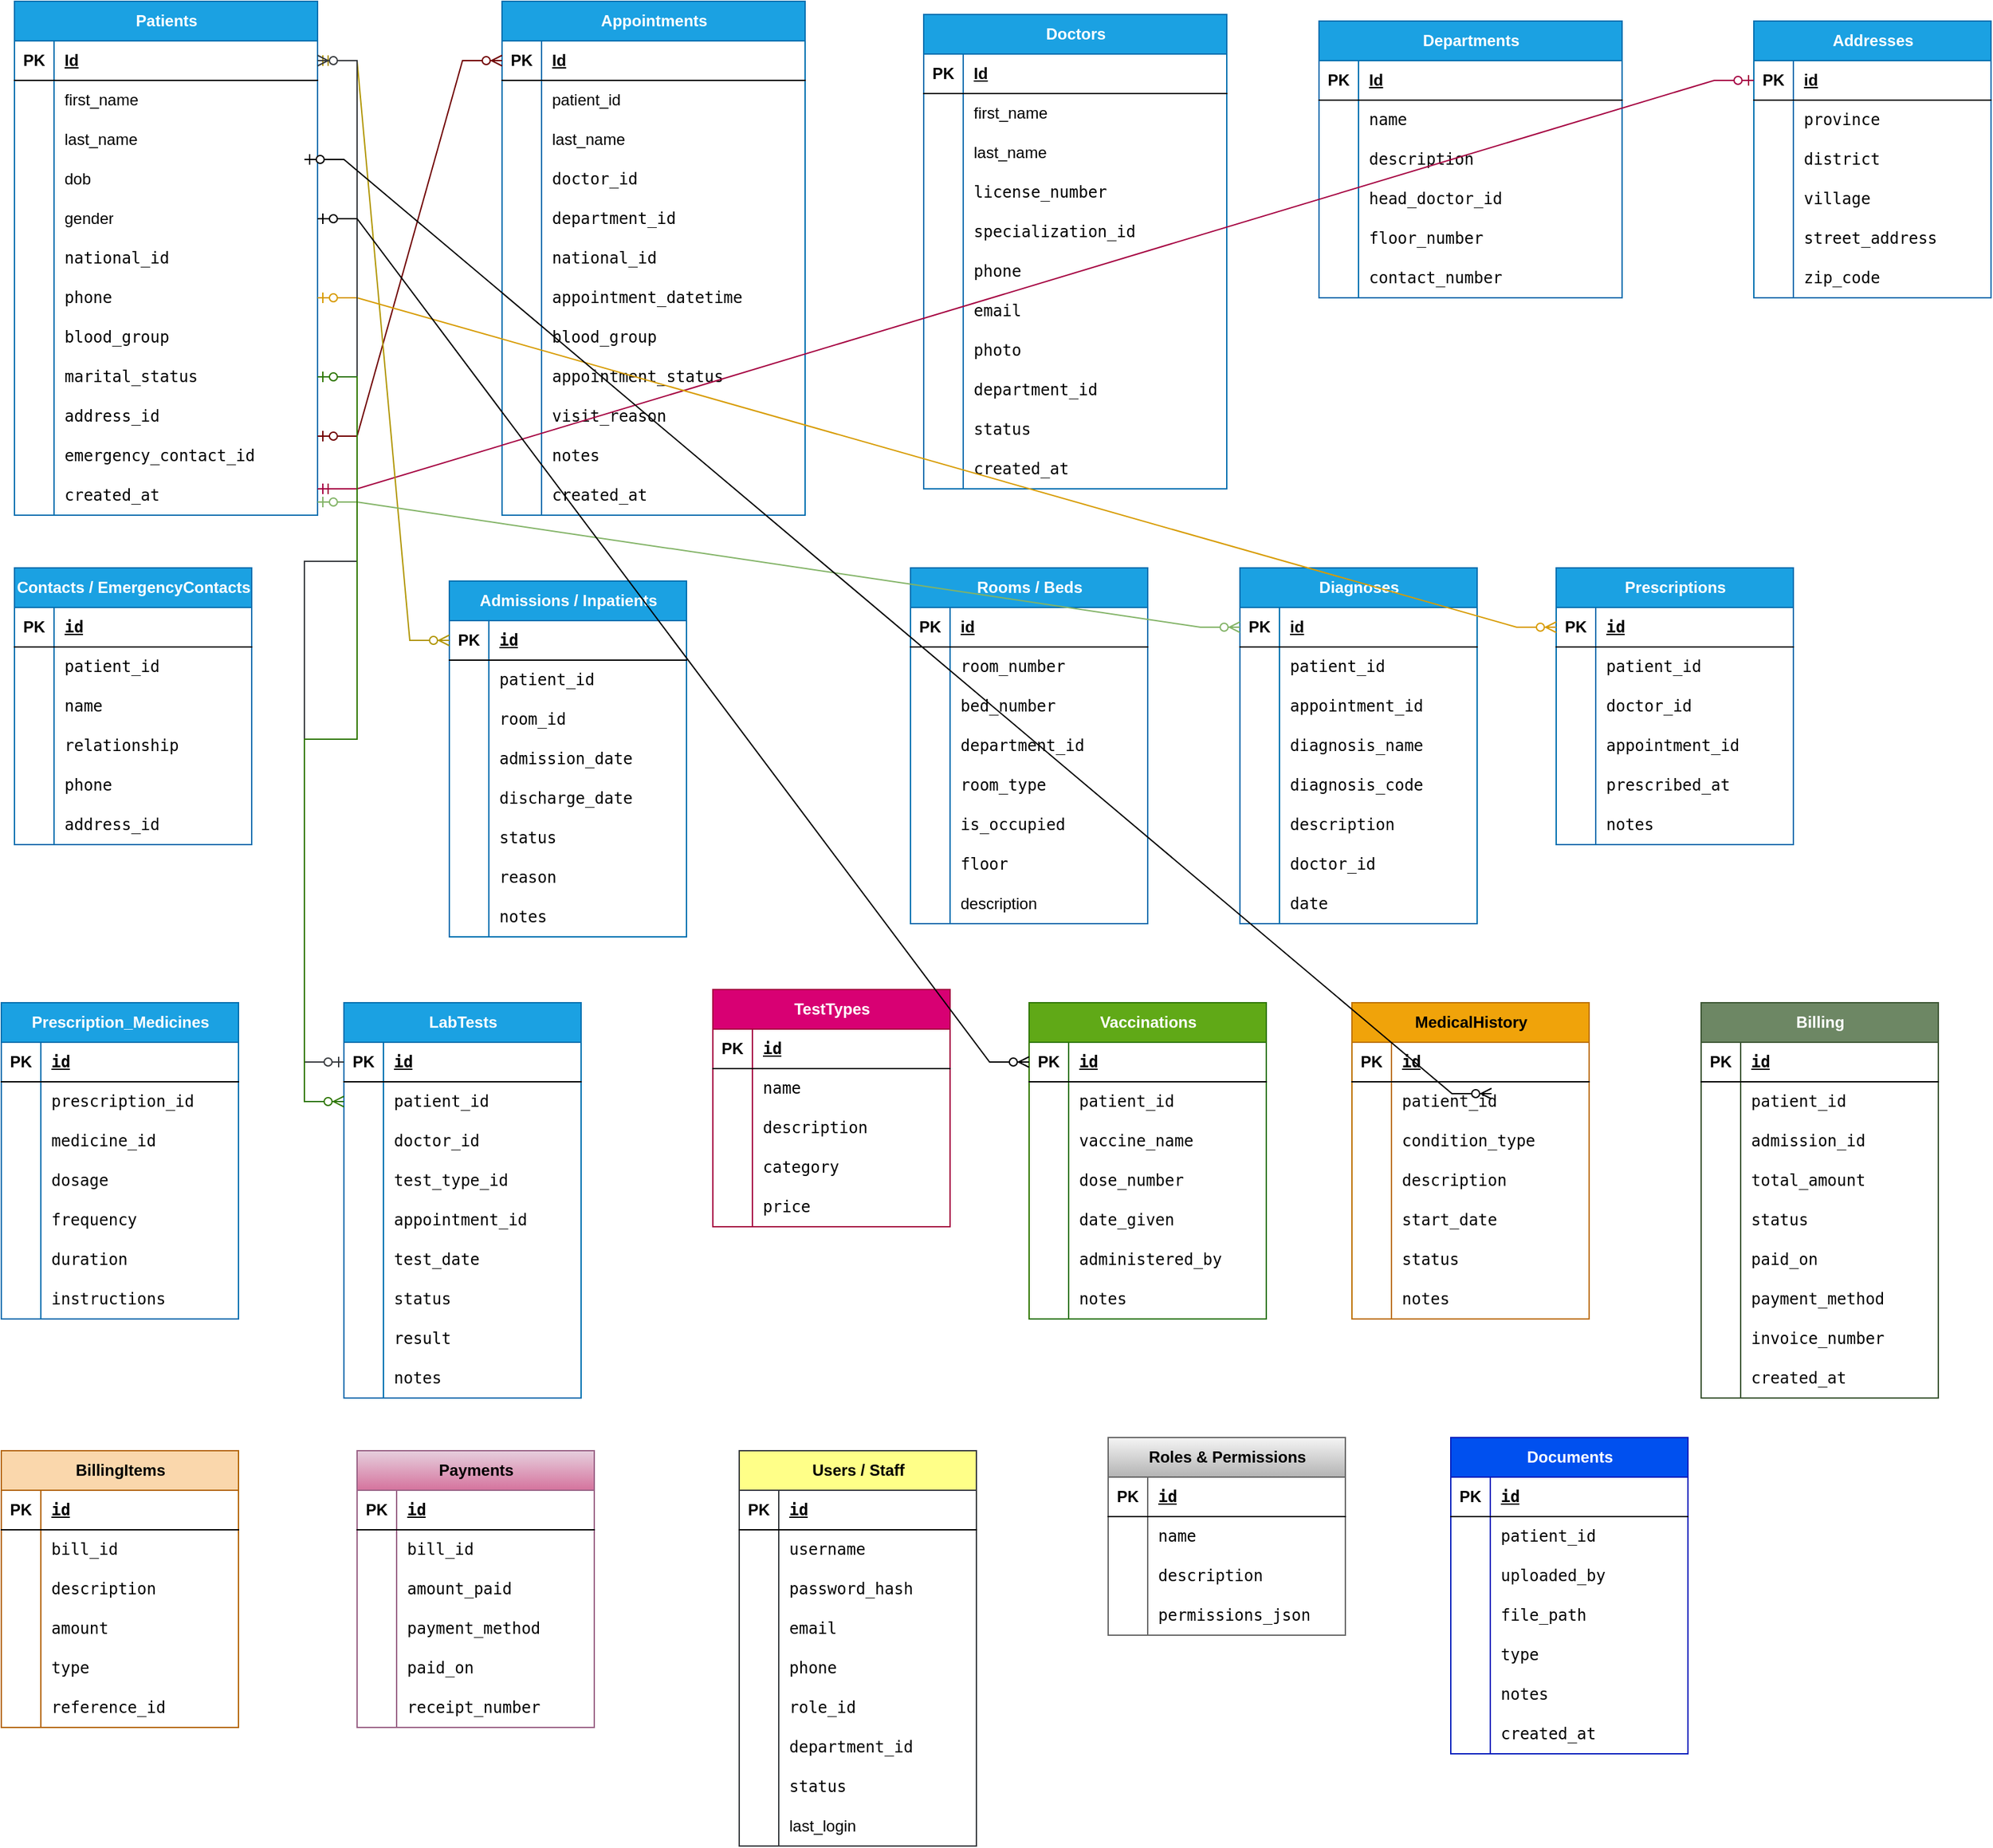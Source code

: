 <mxfile version="27.2.0">
  <diagram name="Page-1" id="PMNxbr3aNN2VHaiGVc0p">
    <mxGraphModel dx="3062" dy="3340" grid="1" gridSize="10" guides="1" tooltips="1" connect="1" arrows="1" fold="1" page="1" pageScale="1" pageWidth="850" pageHeight="1100" math="0" shadow="0">
      <root>
        <mxCell id="0" />
        <mxCell id="1" parent="0" />
        <mxCell id="slNytfLPTx_QfeoJ-YCl-38" value="Patients" style="shape=table;startSize=30;container=1;collapsible=1;childLayout=tableLayout;fixedRows=1;rowLines=0;fontStyle=1;align=center;resizeLast=1;html=1;swimlaneFillColor=default;fillColor=#1ba1e2;fontColor=#ffffff;strokeColor=#006EAF;" parent="1" vertex="1">
          <mxGeometry x="-330" y="-1420" width="230" height="390" as="geometry" />
        </mxCell>
        <mxCell id="slNytfLPTx_QfeoJ-YCl-39" value="" style="shape=tableRow;horizontal=0;startSize=0;swimlaneHead=0;swimlaneBody=0;fillColor=none;collapsible=0;dropTarget=0;points=[[0,0.5],[1,0.5]];portConstraint=eastwest;top=0;left=0;right=0;bottom=1;" parent="slNytfLPTx_QfeoJ-YCl-38" vertex="1">
          <mxGeometry y="30" width="230" height="30" as="geometry" />
        </mxCell>
        <mxCell id="slNytfLPTx_QfeoJ-YCl-40" value="PK" style="shape=partialRectangle;connectable=0;fillColor=none;top=0;left=0;bottom=0;right=0;fontStyle=1;overflow=hidden;whiteSpace=wrap;html=1;" parent="slNytfLPTx_QfeoJ-YCl-39" vertex="1">
          <mxGeometry width="30" height="30" as="geometry">
            <mxRectangle width="30" height="30" as="alternateBounds" />
          </mxGeometry>
        </mxCell>
        <mxCell id="slNytfLPTx_QfeoJ-YCl-41" value="Id" style="shape=partialRectangle;connectable=0;fillColor=none;top=0;left=0;bottom=0;right=0;align=left;spacingLeft=6;fontStyle=5;overflow=hidden;whiteSpace=wrap;html=1;" parent="slNytfLPTx_QfeoJ-YCl-39" vertex="1">
          <mxGeometry x="30" width="200" height="30" as="geometry">
            <mxRectangle width="200" height="30" as="alternateBounds" />
          </mxGeometry>
        </mxCell>
        <mxCell id="slNytfLPTx_QfeoJ-YCl-42" value="" style="shape=tableRow;horizontal=0;startSize=0;swimlaneHead=0;swimlaneBody=0;fillColor=none;collapsible=0;dropTarget=0;points=[[0,0.5],[1,0.5]];portConstraint=eastwest;top=0;left=0;right=0;bottom=0;" parent="slNytfLPTx_QfeoJ-YCl-38" vertex="1">
          <mxGeometry y="60" width="230" height="30" as="geometry" />
        </mxCell>
        <mxCell id="slNytfLPTx_QfeoJ-YCl-43" value="" style="shape=partialRectangle;connectable=0;fillColor=none;top=0;left=0;bottom=0;right=0;editable=1;overflow=hidden;whiteSpace=wrap;html=1;" parent="slNytfLPTx_QfeoJ-YCl-42" vertex="1">
          <mxGeometry width="30" height="30" as="geometry">
            <mxRectangle width="30" height="30" as="alternateBounds" />
          </mxGeometry>
        </mxCell>
        <mxCell id="slNytfLPTx_QfeoJ-YCl-44" value="first_name" style="shape=partialRectangle;connectable=0;fillColor=none;top=0;left=0;bottom=0;right=0;align=left;spacingLeft=6;overflow=hidden;whiteSpace=wrap;html=1;" parent="slNytfLPTx_QfeoJ-YCl-42" vertex="1">
          <mxGeometry x="30" width="200" height="30" as="geometry">
            <mxRectangle width="200" height="30" as="alternateBounds" />
          </mxGeometry>
        </mxCell>
        <mxCell id="slNytfLPTx_QfeoJ-YCl-45" value="" style="shape=tableRow;horizontal=0;startSize=0;swimlaneHead=0;swimlaneBody=0;fillColor=none;collapsible=0;dropTarget=0;points=[[0,0.5],[1,0.5]];portConstraint=eastwest;top=0;left=0;right=0;bottom=0;" parent="slNytfLPTx_QfeoJ-YCl-38" vertex="1">
          <mxGeometry y="90" width="230" height="30" as="geometry" />
        </mxCell>
        <mxCell id="slNytfLPTx_QfeoJ-YCl-46" value="" style="shape=partialRectangle;connectable=0;fillColor=none;top=0;left=0;bottom=0;right=0;editable=1;overflow=hidden;whiteSpace=wrap;html=1;" parent="slNytfLPTx_QfeoJ-YCl-45" vertex="1">
          <mxGeometry width="30" height="30" as="geometry">
            <mxRectangle width="30" height="30" as="alternateBounds" />
          </mxGeometry>
        </mxCell>
        <mxCell id="slNytfLPTx_QfeoJ-YCl-47" value="last_name" style="shape=partialRectangle;connectable=0;fillColor=none;top=0;left=0;bottom=0;right=0;align=left;spacingLeft=6;overflow=hidden;whiteSpace=wrap;html=1;" parent="slNytfLPTx_QfeoJ-YCl-45" vertex="1">
          <mxGeometry x="30" width="200" height="30" as="geometry">
            <mxRectangle width="200" height="30" as="alternateBounds" />
          </mxGeometry>
        </mxCell>
        <mxCell id="slNytfLPTx_QfeoJ-YCl-48" value="" style="shape=tableRow;horizontal=0;startSize=0;swimlaneHead=0;swimlaneBody=0;fillColor=none;collapsible=0;dropTarget=0;points=[[0,0.5],[1,0.5]];portConstraint=eastwest;top=0;left=0;right=0;bottom=0;" parent="slNytfLPTx_QfeoJ-YCl-38" vertex="1">
          <mxGeometry y="120" width="230" height="30" as="geometry" />
        </mxCell>
        <mxCell id="slNytfLPTx_QfeoJ-YCl-49" value="" style="shape=partialRectangle;connectable=0;fillColor=none;top=0;left=0;bottom=0;right=0;editable=1;overflow=hidden;whiteSpace=wrap;html=1;" parent="slNytfLPTx_QfeoJ-YCl-48" vertex="1">
          <mxGeometry width="30" height="30" as="geometry">
            <mxRectangle width="30" height="30" as="alternateBounds" />
          </mxGeometry>
        </mxCell>
        <mxCell id="slNytfLPTx_QfeoJ-YCl-50" value="dob" style="shape=partialRectangle;connectable=0;fillColor=none;top=0;left=0;bottom=0;right=0;align=left;spacingLeft=6;overflow=hidden;whiteSpace=wrap;html=1;" parent="slNytfLPTx_QfeoJ-YCl-48" vertex="1">
          <mxGeometry x="30" width="200" height="30" as="geometry">
            <mxRectangle width="200" height="30" as="alternateBounds" />
          </mxGeometry>
        </mxCell>
        <mxCell id="slNytfLPTx_QfeoJ-YCl-52" value="" style="shape=tableRow;horizontal=0;startSize=0;swimlaneHead=0;swimlaneBody=0;fillColor=none;collapsible=0;dropTarget=0;points=[[0,0.5],[1,0.5]];portConstraint=eastwest;top=0;left=0;right=0;bottom=0;" parent="slNytfLPTx_QfeoJ-YCl-38" vertex="1">
          <mxGeometry y="150" width="230" height="30" as="geometry" />
        </mxCell>
        <mxCell id="slNytfLPTx_QfeoJ-YCl-53" value="" style="shape=partialRectangle;connectable=0;fillColor=none;top=0;left=0;bottom=0;right=0;editable=1;overflow=hidden;whiteSpace=wrap;html=1;" parent="slNytfLPTx_QfeoJ-YCl-52" vertex="1">
          <mxGeometry width="30" height="30" as="geometry">
            <mxRectangle width="30" height="30" as="alternateBounds" />
          </mxGeometry>
        </mxCell>
        <mxCell id="slNytfLPTx_QfeoJ-YCl-54" value="gender" style="shape=partialRectangle;connectable=0;fillColor=none;top=0;left=0;bottom=0;right=0;align=left;spacingLeft=6;overflow=hidden;whiteSpace=wrap;html=1;" parent="slNytfLPTx_QfeoJ-YCl-52" vertex="1">
          <mxGeometry x="30" width="200" height="30" as="geometry">
            <mxRectangle width="200" height="30" as="alternateBounds" />
          </mxGeometry>
        </mxCell>
        <mxCell id="wGC3oBP80a2BaYjRNimY-1" value="" style="shape=tableRow;horizontal=0;startSize=0;swimlaneHead=0;swimlaneBody=0;fillColor=none;collapsible=0;dropTarget=0;points=[[0,0.5],[1,0.5]];portConstraint=eastwest;top=0;left=0;right=0;bottom=0;" vertex="1" parent="slNytfLPTx_QfeoJ-YCl-38">
          <mxGeometry y="180" width="230" height="30" as="geometry" />
        </mxCell>
        <mxCell id="wGC3oBP80a2BaYjRNimY-2" value="" style="shape=partialRectangle;connectable=0;fillColor=none;top=0;left=0;bottom=0;right=0;editable=1;overflow=hidden;whiteSpace=wrap;html=1;" vertex="1" parent="wGC3oBP80a2BaYjRNimY-1">
          <mxGeometry width="30" height="30" as="geometry">
            <mxRectangle width="30" height="30" as="alternateBounds" />
          </mxGeometry>
        </mxCell>
        <mxCell id="wGC3oBP80a2BaYjRNimY-3" value="&lt;code data-end=&quot;710&quot; data-start=&quot;697&quot;&gt;national_id&lt;/code&gt;" style="shape=partialRectangle;connectable=0;fillColor=none;top=0;left=0;bottom=0;right=0;align=left;spacingLeft=6;overflow=hidden;whiteSpace=wrap;html=1;" vertex="1" parent="wGC3oBP80a2BaYjRNimY-1">
          <mxGeometry x="30" width="200" height="30" as="geometry">
            <mxRectangle width="200" height="30" as="alternateBounds" />
          </mxGeometry>
        </mxCell>
        <mxCell id="wGC3oBP80a2BaYjRNimY-4" value="" style="shape=tableRow;horizontal=0;startSize=0;swimlaneHead=0;swimlaneBody=0;fillColor=none;collapsible=0;dropTarget=0;points=[[0,0.5],[1,0.5]];portConstraint=eastwest;top=0;left=0;right=0;bottom=0;" vertex="1" parent="slNytfLPTx_QfeoJ-YCl-38">
          <mxGeometry y="210" width="230" height="30" as="geometry" />
        </mxCell>
        <mxCell id="wGC3oBP80a2BaYjRNimY-5" value="" style="shape=partialRectangle;connectable=0;fillColor=none;top=0;left=0;bottom=0;right=0;editable=1;overflow=hidden;whiteSpace=wrap;html=1;" vertex="1" parent="wGC3oBP80a2BaYjRNimY-4">
          <mxGeometry width="30" height="30" as="geometry">
            <mxRectangle width="30" height="30" as="alternateBounds" />
          </mxGeometry>
        </mxCell>
        <mxCell id="wGC3oBP80a2BaYjRNimY-6" value="&lt;code data-end=&quot;738&quot; data-start=&quot;731&quot;&gt;phone&lt;/code&gt;" style="shape=partialRectangle;connectable=0;fillColor=none;top=0;left=0;bottom=0;right=0;align=left;spacingLeft=6;overflow=hidden;whiteSpace=wrap;html=1;" vertex="1" parent="wGC3oBP80a2BaYjRNimY-4">
          <mxGeometry x="30" width="200" height="30" as="geometry">
            <mxRectangle width="200" height="30" as="alternateBounds" />
          </mxGeometry>
        </mxCell>
        <mxCell id="wGC3oBP80a2BaYjRNimY-7" value="" style="shape=tableRow;horizontal=0;startSize=0;swimlaneHead=0;swimlaneBody=0;fillColor=none;collapsible=0;dropTarget=0;points=[[0,0.5],[1,0.5]];portConstraint=eastwest;top=0;left=0;right=0;bottom=0;" vertex="1" parent="slNytfLPTx_QfeoJ-YCl-38">
          <mxGeometry y="240" width="230" height="30" as="geometry" />
        </mxCell>
        <mxCell id="wGC3oBP80a2BaYjRNimY-8" value="" style="shape=partialRectangle;connectable=0;fillColor=none;top=0;left=0;bottom=0;right=0;editable=1;overflow=hidden;whiteSpace=wrap;html=1;" vertex="1" parent="wGC3oBP80a2BaYjRNimY-7">
          <mxGeometry width="30" height="30" as="geometry">
            <mxRectangle width="30" height="30" as="alternateBounds" />
          </mxGeometry>
        </mxCell>
        <mxCell id="wGC3oBP80a2BaYjRNimY-9" value="&lt;code data-end=&quot;771&quot; data-start=&quot;758&quot;&gt;blood_group&lt;/code&gt;" style="shape=partialRectangle;connectable=0;fillColor=none;top=0;left=0;bottom=0;right=0;align=left;spacingLeft=6;overflow=hidden;whiteSpace=wrap;html=1;" vertex="1" parent="wGC3oBP80a2BaYjRNimY-7">
          <mxGeometry x="30" width="200" height="30" as="geometry">
            <mxRectangle width="200" height="30" as="alternateBounds" />
          </mxGeometry>
        </mxCell>
        <mxCell id="wGC3oBP80a2BaYjRNimY-10" value="" style="shape=tableRow;horizontal=0;startSize=0;swimlaneHead=0;swimlaneBody=0;fillColor=none;collapsible=0;dropTarget=0;points=[[0,0.5],[1,0.5]];portConstraint=eastwest;top=0;left=0;right=0;bottom=0;" vertex="1" parent="slNytfLPTx_QfeoJ-YCl-38">
          <mxGeometry y="270" width="230" height="30" as="geometry" />
        </mxCell>
        <mxCell id="wGC3oBP80a2BaYjRNimY-11" value="" style="shape=partialRectangle;connectable=0;fillColor=none;top=0;left=0;bottom=0;right=0;editable=1;overflow=hidden;whiteSpace=wrap;html=1;" vertex="1" parent="wGC3oBP80a2BaYjRNimY-10">
          <mxGeometry width="30" height="30" as="geometry">
            <mxRectangle width="30" height="30" as="alternateBounds" />
          </mxGeometry>
        </mxCell>
        <mxCell id="wGC3oBP80a2BaYjRNimY-12" value="&lt;code data-end=&quot;789&quot; data-start=&quot;773&quot;&gt;marital_status&lt;/code&gt;" style="shape=partialRectangle;connectable=0;fillColor=none;top=0;left=0;bottom=0;right=0;align=left;spacingLeft=6;overflow=hidden;whiteSpace=wrap;html=1;" vertex="1" parent="wGC3oBP80a2BaYjRNimY-10">
          <mxGeometry x="30" width="200" height="30" as="geometry">
            <mxRectangle width="200" height="30" as="alternateBounds" />
          </mxGeometry>
        </mxCell>
        <mxCell id="wGC3oBP80a2BaYjRNimY-13" value="" style="shape=tableRow;horizontal=0;startSize=0;swimlaneHead=0;swimlaneBody=0;fillColor=none;collapsible=0;dropTarget=0;points=[[0,0.5],[1,0.5]];portConstraint=eastwest;top=0;left=0;right=0;bottom=0;" vertex="1" parent="slNytfLPTx_QfeoJ-YCl-38">
          <mxGeometry y="300" width="230" height="30" as="geometry" />
        </mxCell>
        <mxCell id="wGC3oBP80a2BaYjRNimY-14" value="" style="shape=partialRectangle;connectable=0;fillColor=none;top=0;left=0;bottom=0;right=0;editable=1;overflow=hidden;whiteSpace=wrap;html=1;" vertex="1" parent="wGC3oBP80a2BaYjRNimY-13">
          <mxGeometry width="30" height="30" as="geometry">
            <mxRectangle width="30" height="30" as="alternateBounds" />
          </mxGeometry>
        </mxCell>
        <mxCell id="wGC3oBP80a2BaYjRNimY-15" value="&lt;code data-end=&quot;803&quot; data-start=&quot;791&quot;&gt;address_id&lt;/code&gt;" style="shape=partialRectangle;connectable=0;fillColor=none;top=0;left=0;bottom=0;right=0;align=left;spacingLeft=6;overflow=hidden;whiteSpace=wrap;html=1;" vertex="1" parent="wGC3oBP80a2BaYjRNimY-13">
          <mxGeometry x="30" width="200" height="30" as="geometry">
            <mxRectangle width="200" height="30" as="alternateBounds" />
          </mxGeometry>
        </mxCell>
        <mxCell id="wGC3oBP80a2BaYjRNimY-16" value="" style="shape=tableRow;horizontal=0;startSize=0;swimlaneHead=0;swimlaneBody=0;fillColor=none;collapsible=0;dropTarget=0;points=[[0,0.5],[1,0.5]];portConstraint=eastwest;top=0;left=0;right=0;bottom=0;" vertex="1" parent="slNytfLPTx_QfeoJ-YCl-38">
          <mxGeometry y="330" width="230" height="30" as="geometry" />
        </mxCell>
        <mxCell id="wGC3oBP80a2BaYjRNimY-17" value="" style="shape=partialRectangle;connectable=0;fillColor=none;top=0;left=0;bottom=0;right=0;editable=1;overflow=hidden;whiteSpace=wrap;html=1;" vertex="1" parent="wGC3oBP80a2BaYjRNimY-16">
          <mxGeometry width="30" height="30" as="geometry">
            <mxRectangle width="30" height="30" as="alternateBounds" />
          </mxGeometry>
        </mxCell>
        <mxCell id="wGC3oBP80a2BaYjRNimY-18" value="&lt;code data-end=&quot;827&quot; data-start=&quot;805&quot;&gt;emergency_contact_id&lt;/code&gt;" style="shape=partialRectangle;connectable=0;fillColor=none;top=0;left=0;bottom=0;right=0;align=left;spacingLeft=6;overflow=hidden;whiteSpace=wrap;html=1;" vertex="1" parent="wGC3oBP80a2BaYjRNimY-16">
          <mxGeometry x="30" width="200" height="30" as="geometry">
            <mxRectangle width="200" height="30" as="alternateBounds" />
          </mxGeometry>
        </mxCell>
        <mxCell id="wGC3oBP80a2BaYjRNimY-19" value="" style="shape=tableRow;horizontal=0;startSize=0;swimlaneHead=0;swimlaneBody=0;fillColor=none;collapsible=0;dropTarget=0;points=[[0,0.5],[1,0.5]];portConstraint=eastwest;top=0;left=0;right=0;bottom=0;" vertex="1" parent="slNytfLPTx_QfeoJ-YCl-38">
          <mxGeometry y="360" width="230" height="30" as="geometry" />
        </mxCell>
        <mxCell id="wGC3oBP80a2BaYjRNimY-20" value="" style="shape=partialRectangle;connectable=0;fillColor=none;top=0;left=0;bottom=0;right=0;editable=1;overflow=hidden;whiteSpace=wrap;html=1;" vertex="1" parent="wGC3oBP80a2BaYjRNimY-19">
          <mxGeometry width="30" height="30" as="geometry">
            <mxRectangle width="30" height="30" as="alternateBounds" />
          </mxGeometry>
        </mxCell>
        <mxCell id="wGC3oBP80a2BaYjRNimY-21" value="&lt;code data-end=&quot;841&quot; data-start=&quot;829&quot;&gt;created_at&lt;/code&gt;" style="shape=partialRectangle;connectable=0;fillColor=none;top=0;left=0;bottom=0;right=0;align=left;spacingLeft=6;overflow=hidden;whiteSpace=wrap;html=1;" vertex="1" parent="wGC3oBP80a2BaYjRNimY-19">
          <mxGeometry x="30" width="200" height="30" as="geometry">
            <mxRectangle width="200" height="30" as="alternateBounds" />
          </mxGeometry>
        </mxCell>
        <mxCell id="wGC3oBP80a2BaYjRNimY-23" value="Appointments" style="shape=table;startSize=30;container=1;collapsible=1;childLayout=tableLayout;fixedRows=1;rowLines=0;fontStyle=1;align=center;resizeLast=1;html=1;swimlaneFillColor=default;fillColor=#1ba1e2;fontColor=#ffffff;strokeColor=#006EAF;" vertex="1" parent="1">
          <mxGeometry x="40" y="-1420" width="230" height="390" as="geometry" />
        </mxCell>
        <mxCell id="wGC3oBP80a2BaYjRNimY-24" value="" style="shape=tableRow;horizontal=0;startSize=0;swimlaneHead=0;swimlaneBody=0;fillColor=none;collapsible=0;dropTarget=0;points=[[0,0.5],[1,0.5]];portConstraint=eastwest;top=0;left=0;right=0;bottom=1;" vertex="1" parent="wGC3oBP80a2BaYjRNimY-23">
          <mxGeometry y="30" width="230" height="30" as="geometry" />
        </mxCell>
        <mxCell id="wGC3oBP80a2BaYjRNimY-25" value="PK" style="shape=partialRectangle;connectable=0;fillColor=none;top=0;left=0;bottom=0;right=0;fontStyle=1;overflow=hidden;whiteSpace=wrap;html=1;" vertex="1" parent="wGC3oBP80a2BaYjRNimY-24">
          <mxGeometry width="30" height="30" as="geometry">
            <mxRectangle width="30" height="30" as="alternateBounds" />
          </mxGeometry>
        </mxCell>
        <mxCell id="wGC3oBP80a2BaYjRNimY-26" value="Id" style="shape=partialRectangle;connectable=0;fillColor=none;top=0;left=0;bottom=0;right=0;align=left;spacingLeft=6;fontStyle=5;overflow=hidden;whiteSpace=wrap;html=1;" vertex="1" parent="wGC3oBP80a2BaYjRNimY-24">
          <mxGeometry x="30" width="200" height="30" as="geometry">
            <mxRectangle width="200" height="30" as="alternateBounds" />
          </mxGeometry>
        </mxCell>
        <mxCell id="wGC3oBP80a2BaYjRNimY-27" value="" style="shape=tableRow;horizontal=0;startSize=0;swimlaneHead=0;swimlaneBody=0;fillColor=none;collapsible=0;dropTarget=0;points=[[0,0.5],[1,0.5]];portConstraint=eastwest;top=0;left=0;right=0;bottom=0;" vertex="1" parent="wGC3oBP80a2BaYjRNimY-23">
          <mxGeometry y="60" width="230" height="30" as="geometry" />
        </mxCell>
        <mxCell id="wGC3oBP80a2BaYjRNimY-28" value="" style="shape=partialRectangle;connectable=0;fillColor=none;top=0;left=0;bottom=0;right=0;editable=1;overflow=hidden;whiteSpace=wrap;html=1;" vertex="1" parent="wGC3oBP80a2BaYjRNimY-27">
          <mxGeometry width="30" height="30" as="geometry">
            <mxRectangle width="30" height="30" as="alternateBounds" />
          </mxGeometry>
        </mxCell>
        <mxCell id="wGC3oBP80a2BaYjRNimY-29" value="patient_id" style="shape=partialRectangle;connectable=0;fillColor=none;top=0;left=0;bottom=0;right=0;align=left;spacingLeft=6;overflow=hidden;whiteSpace=wrap;html=1;" vertex="1" parent="wGC3oBP80a2BaYjRNimY-27">
          <mxGeometry x="30" width="200" height="30" as="geometry">
            <mxRectangle width="200" height="30" as="alternateBounds" />
          </mxGeometry>
        </mxCell>
        <mxCell id="wGC3oBP80a2BaYjRNimY-30" value="" style="shape=tableRow;horizontal=0;startSize=0;swimlaneHead=0;swimlaneBody=0;fillColor=none;collapsible=0;dropTarget=0;points=[[0,0.5],[1,0.5]];portConstraint=eastwest;top=0;left=0;right=0;bottom=0;" vertex="1" parent="wGC3oBP80a2BaYjRNimY-23">
          <mxGeometry y="90" width="230" height="30" as="geometry" />
        </mxCell>
        <mxCell id="wGC3oBP80a2BaYjRNimY-31" value="" style="shape=partialRectangle;connectable=0;fillColor=none;top=0;left=0;bottom=0;right=0;editable=1;overflow=hidden;whiteSpace=wrap;html=1;" vertex="1" parent="wGC3oBP80a2BaYjRNimY-30">
          <mxGeometry width="30" height="30" as="geometry">
            <mxRectangle width="30" height="30" as="alternateBounds" />
          </mxGeometry>
        </mxCell>
        <mxCell id="wGC3oBP80a2BaYjRNimY-32" value="last_name" style="shape=partialRectangle;connectable=0;fillColor=none;top=0;left=0;bottom=0;right=0;align=left;spacingLeft=6;overflow=hidden;whiteSpace=wrap;html=1;" vertex="1" parent="wGC3oBP80a2BaYjRNimY-30">
          <mxGeometry x="30" width="200" height="30" as="geometry">
            <mxRectangle width="200" height="30" as="alternateBounds" />
          </mxGeometry>
        </mxCell>
        <mxCell id="wGC3oBP80a2BaYjRNimY-33" value="" style="shape=tableRow;horizontal=0;startSize=0;swimlaneHead=0;swimlaneBody=0;fillColor=none;collapsible=0;dropTarget=0;points=[[0,0.5],[1,0.5]];portConstraint=eastwest;top=0;left=0;right=0;bottom=0;" vertex="1" parent="wGC3oBP80a2BaYjRNimY-23">
          <mxGeometry y="120" width="230" height="30" as="geometry" />
        </mxCell>
        <mxCell id="wGC3oBP80a2BaYjRNimY-34" value="" style="shape=partialRectangle;connectable=0;fillColor=none;top=0;left=0;bottom=0;right=0;editable=1;overflow=hidden;whiteSpace=wrap;html=1;" vertex="1" parent="wGC3oBP80a2BaYjRNimY-33">
          <mxGeometry width="30" height="30" as="geometry">
            <mxRectangle width="30" height="30" as="alternateBounds" />
          </mxGeometry>
        </mxCell>
        <mxCell id="wGC3oBP80a2BaYjRNimY-35" value="&lt;code data-end=&quot;942&quot; data-start=&quot;931&quot;&gt;doctor_id&lt;/code&gt;" style="shape=partialRectangle;connectable=0;fillColor=none;top=0;left=0;bottom=0;right=0;align=left;spacingLeft=6;overflow=hidden;whiteSpace=wrap;html=1;" vertex="1" parent="wGC3oBP80a2BaYjRNimY-33">
          <mxGeometry x="30" width="200" height="30" as="geometry">
            <mxRectangle width="200" height="30" as="alternateBounds" />
          </mxGeometry>
        </mxCell>
        <mxCell id="wGC3oBP80a2BaYjRNimY-36" value="" style="shape=tableRow;horizontal=0;startSize=0;swimlaneHead=0;swimlaneBody=0;fillColor=none;collapsible=0;dropTarget=0;points=[[0,0.5],[1,0.5]];portConstraint=eastwest;top=0;left=0;right=0;bottom=0;" vertex="1" parent="wGC3oBP80a2BaYjRNimY-23">
          <mxGeometry y="150" width="230" height="30" as="geometry" />
        </mxCell>
        <mxCell id="wGC3oBP80a2BaYjRNimY-37" value="" style="shape=partialRectangle;connectable=0;fillColor=none;top=0;left=0;bottom=0;right=0;editable=1;overflow=hidden;whiteSpace=wrap;html=1;" vertex="1" parent="wGC3oBP80a2BaYjRNimY-36">
          <mxGeometry width="30" height="30" as="geometry">
            <mxRectangle width="30" height="30" as="alternateBounds" />
          </mxGeometry>
        </mxCell>
        <mxCell id="wGC3oBP80a2BaYjRNimY-38" value="&lt;code data-end=&quot;959&quot; data-start=&quot;944&quot;&gt;department_id&lt;/code&gt;" style="shape=partialRectangle;connectable=0;fillColor=none;top=0;left=0;bottom=0;right=0;align=left;spacingLeft=6;overflow=hidden;whiteSpace=wrap;html=1;" vertex="1" parent="wGC3oBP80a2BaYjRNimY-36">
          <mxGeometry x="30" width="200" height="30" as="geometry">
            <mxRectangle width="200" height="30" as="alternateBounds" />
          </mxGeometry>
        </mxCell>
        <mxCell id="wGC3oBP80a2BaYjRNimY-39" value="" style="shape=tableRow;horizontal=0;startSize=0;swimlaneHead=0;swimlaneBody=0;fillColor=none;collapsible=0;dropTarget=0;points=[[0,0.5],[1,0.5]];portConstraint=eastwest;top=0;left=0;right=0;bottom=0;" vertex="1" parent="wGC3oBP80a2BaYjRNimY-23">
          <mxGeometry y="180" width="230" height="30" as="geometry" />
        </mxCell>
        <mxCell id="wGC3oBP80a2BaYjRNimY-40" value="" style="shape=partialRectangle;connectable=0;fillColor=none;top=0;left=0;bottom=0;right=0;editable=1;overflow=hidden;whiteSpace=wrap;html=1;" vertex="1" parent="wGC3oBP80a2BaYjRNimY-39">
          <mxGeometry width="30" height="30" as="geometry">
            <mxRectangle width="30" height="30" as="alternateBounds" />
          </mxGeometry>
        </mxCell>
        <mxCell id="wGC3oBP80a2BaYjRNimY-41" value="&lt;code data-end=&quot;710&quot; data-start=&quot;697&quot;&gt;national_id&lt;/code&gt;" style="shape=partialRectangle;connectable=0;fillColor=none;top=0;left=0;bottom=0;right=0;align=left;spacingLeft=6;overflow=hidden;whiteSpace=wrap;html=1;" vertex="1" parent="wGC3oBP80a2BaYjRNimY-39">
          <mxGeometry x="30" width="200" height="30" as="geometry">
            <mxRectangle width="200" height="30" as="alternateBounds" />
          </mxGeometry>
        </mxCell>
        <mxCell id="wGC3oBP80a2BaYjRNimY-42" value="" style="shape=tableRow;horizontal=0;startSize=0;swimlaneHead=0;swimlaneBody=0;fillColor=none;collapsible=0;dropTarget=0;points=[[0,0.5],[1,0.5]];portConstraint=eastwest;top=0;left=0;right=0;bottom=0;" vertex="1" parent="wGC3oBP80a2BaYjRNimY-23">
          <mxGeometry y="210" width="230" height="30" as="geometry" />
        </mxCell>
        <mxCell id="wGC3oBP80a2BaYjRNimY-43" value="" style="shape=partialRectangle;connectable=0;fillColor=none;top=0;left=0;bottom=0;right=0;editable=1;overflow=hidden;whiteSpace=wrap;html=1;" vertex="1" parent="wGC3oBP80a2BaYjRNimY-42">
          <mxGeometry width="30" height="30" as="geometry">
            <mxRectangle width="30" height="30" as="alternateBounds" />
          </mxGeometry>
        </mxCell>
        <mxCell id="wGC3oBP80a2BaYjRNimY-44" value="&lt;code data-end=&quot;983&quot; data-start=&quot;961&quot;&gt;appointment_datetime&lt;/code&gt;" style="shape=partialRectangle;connectable=0;fillColor=none;top=0;left=0;bottom=0;right=0;align=left;spacingLeft=6;overflow=hidden;whiteSpace=wrap;html=1;" vertex="1" parent="wGC3oBP80a2BaYjRNimY-42">
          <mxGeometry x="30" width="200" height="30" as="geometry">
            <mxRectangle width="200" height="30" as="alternateBounds" />
          </mxGeometry>
        </mxCell>
        <mxCell id="wGC3oBP80a2BaYjRNimY-45" value="" style="shape=tableRow;horizontal=0;startSize=0;swimlaneHead=0;swimlaneBody=0;fillColor=none;collapsible=0;dropTarget=0;points=[[0,0.5],[1,0.5]];portConstraint=eastwest;top=0;left=0;right=0;bottom=0;" vertex="1" parent="wGC3oBP80a2BaYjRNimY-23">
          <mxGeometry y="240" width="230" height="30" as="geometry" />
        </mxCell>
        <mxCell id="wGC3oBP80a2BaYjRNimY-46" value="" style="shape=partialRectangle;connectable=0;fillColor=none;top=0;left=0;bottom=0;right=0;editable=1;overflow=hidden;whiteSpace=wrap;html=1;" vertex="1" parent="wGC3oBP80a2BaYjRNimY-45">
          <mxGeometry width="30" height="30" as="geometry">
            <mxRectangle width="30" height="30" as="alternateBounds" />
          </mxGeometry>
        </mxCell>
        <mxCell id="wGC3oBP80a2BaYjRNimY-47" value="&lt;code data-end=&quot;771&quot; data-start=&quot;758&quot;&gt;blood_group&lt;/code&gt;" style="shape=partialRectangle;connectable=0;fillColor=none;top=0;left=0;bottom=0;right=0;align=left;spacingLeft=6;overflow=hidden;whiteSpace=wrap;html=1;" vertex="1" parent="wGC3oBP80a2BaYjRNimY-45">
          <mxGeometry x="30" width="200" height="30" as="geometry">
            <mxRectangle width="200" height="30" as="alternateBounds" />
          </mxGeometry>
        </mxCell>
        <mxCell id="wGC3oBP80a2BaYjRNimY-48" value="" style="shape=tableRow;horizontal=0;startSize=0;swimlaneHead=0;swimlaneBody=0;fillColor=none;collapsible=0;dropTarget=0;points=[[0,0.5],[1,0.5]];portConstraint=eastwest;top=0;left=0;right=0;bottom=0;" vertex="1" parent="wGC3oBP80a2BaYjRNimY-23">
          <mxGeometry y="270" width="230" height="30" as="geometry" />
        </mxCell>
        <mxCell id="wGC3oBP80a2BaYjRNimY-49" value="" style="shape=partialRectangle;connectable=0;fillColor=none;top=0;left=0;bottom=0;right=0;editable=1;overflow=hidden;whiteSpace=wrap;html=1;" vertex="1" parent="wGC3oBP80a2BaYjRNimY-48">
          <mxGeometry width="30" height="30" as="geometry">
            <mxRectangle width="30" height="30" as="alternateBounds" />
          </mxGeometry>
        </mxCell>
        <mxCell id="wGC3oBP80a2BaYjRNimY-50" value="&lt;code data-end=&quot;1005&quot; data-start=&quot;985&quot;&gt;appointment_status&lt;/code&gt;" style="shape=partialRectangle;connectable=0;fillColor=none;top=0;left=0;bottom=0;right=0;align=left;spacingLeft=6;overflow=hidden;whiteSpace=wrap;html=1;" vertex="1" parent="wGC3oBP80a2BaYjRNimY-48">
          <mxGeometry x="30" width="200" height="30" as="geometry">
            <mxRectangle width="200" height="30" as="alternateBounds" />
          </mxGeometry>
        </mxCell>
        <mxCell id="wGC3oBP80a2BaYjRNimY-51" value="" style="shape=tableRow;horizontal=0;startSize=0;swimlaneHead=0;swimlaneBody=0;fillColor=none;collapsible=0;dropTarget=0;points=[[0,0.5],[1,0.5]];portConstraint=eastwest;top=0;left=0;right=0;bottom=0;" vertex="1" parent="wGC3oBP80a2BaYjRNimY-23">
          <mxGeometry y="300" width="230" height="30" as="geometry" />
        </mxCell>
        <mxCell id="wGC3oBP80a2BaYjRNimY-52" value="" style="shape=partialRectangle;connectable=0;fillColor=none;top=0;left=0;bottom=0;right=0;editable=1;overflow=hidden;whiteSpace=wrap;html=1;" vertex="1" parent="wGC3oBP80a2BaYjRNimY-51">
          <mxGeometry width="30" height="30" as="geometry">
            <mxRectangle width="30" height="30" as="alternateBounds" />
          </mxGeometry>
        </mxCell>
        <mxCell id="wGC3oBP80a2BaYjRNimY-53" value="&lt;code data-end=&quot;1021&quot; data-start=&quot;1007&quot;&gt;visit_reason&lt;/code&gt;" style="shape=partialRectangle;connectable=0;fillColor=none;top=0;left=0;bottom=0;right=0;align=left;spacingLeft=6;overflow=hidden;whiteSpace=wrap;html=1;" vertex="1" parent="wGC3oBP80a2BaYjRNimY-51">
          <mxGeometry x="30" width="200" height="30" as="geometry">
            <mxRectangle width="200" height="30" as="alternateBounds" />
          </mxGeometry>
        </mxCell>
        <mxCell id="wGC3oBP80a2BaYjRNimY-54" value="" style="shape=tableRow;horizontal=0;startSize=0;swimlaneHead=0;swimlaneBody=0;fillColor=none;collapsible=0;dropTarget=0;points=[[0,0.5],[1,0.5]];portConstraint=eastwest;top=0;left=0;right=0;bottom=0;" vertex="1" parent="wGC3oBP80a2BaYjRNimY-23">
          <mxGeometry y="330" width="230" height="30" as="geometry" />
        </mxCell>
        <mxCell id="wGC3oBP80a2BaYjRNimY-55" value="" style="shape=partialRectangle;connectable=0;fillColor=none;top=0;left=0;bottom=0;right=0;editable=1;overflow=hidden;whiteSpace=wrap;html=1;" vertex="1" parent="wGC3oBP80a2BaYjRNimY-54">
          <mxGeometry width="30" height="30" as="geometry">
            <mxRectangle width="30" height="30" as="alternateBounds" />
          </mxGeometry>
        </mxCell>
        <mxCell id="wGC3oBP80a2BaYjRNimY-56" value="&lt;code data-end=&quot;1030&quot; data-start=&quot;1023&quot;&gt;notes&lt;/code&gt;" style="shape=partialRectangle;connectable=0;fillColor=none;top=0;left=0;bottom=0;right=0;align=left;spacingLeft=6;overflow=hidden;whiteSpace=wrap;html=1;" vertex="1" parent="wGC3oBP80a2BaYjRNimY-54">
          <mxGeometry x="30" width="200" height="30" as="geometry">
            <mxRectangle width="200" height="30" as="alternateBounds" />
          </mxGeometry>
        </mxCell>
        <mxCell id="wGC3oBP80a2BaYjRNimY-57" value="" style="shape=tableRow;horizontal=0;startSize=0;swimlaneHead=0;swimlaneBody=0;fillColor=none;collapsible=0;dropTarget=0;points=[[0,0.5],[1,0.5]];portConstraint=eastwest;top=0;left=0;right=0;bottom=0;" vertex="1" parent="wGC3oBP80a2BaYjRNimY-23">
          <mxGeometry y="360" width="230" height="30" as="geometry" />
        </mxCell>
        <mxCell id="wGC3oBP80a2BaYjRNimY-58" value="" style="shape=partialRectangle;connectable=0;fillColor=none;top=0;left=0;bottom=0;right=0;editable=1;overflow=hidden;whiteSpace=wrap;html=1;" vertex="1" parent="wGC3oBP80a2BaYjRNimY-57">
          <mxGeometry width="30" height="30" as="geometry">
            <mxRectangle width="30" height="30" as="alternateBounds" />
          </mxGeometry>
        </mxCell>
        <mxCell id="wGC3oBP80a2BaYjRNimY-59" value="&lt;code data-end=&quot;1044&quot; data-start=&quot;1032&quot;&gt;created_at&lt;/code&gt;" style="shape=partialRectangle;connectable=0;fillColor=none;top=0;left=0;bottom=0;right=0;align=left;spacingLeft=6;overflow=hidden;whiteSpace=wrap;html=1;" vertex="1" parent="wGC3oBP80a2BaYjRNimY-57">
          <mxGeometry x="30" width="200" height="30" as="geometry">
            <mxRectangle width="200" height="30" as="alternateBounds" />
          </mxGeometry>
        </mxCell>
        <mxCell id="wGC3oBP80a2BaYjRNimY-97" value="Doctors" style="shape=table;startSize=30;container=1;collapsible=1;childLayout=tableLayout;fixedRows=1;rowLines=0;fontStyle=1;align=center;resizeLast=1;html=1;swimlaneFillColor=default;fillColor=#1ba1e2;fontColor=#ffffff;strokeColor=#006EAF;" vertex="1" parent="1">
          <mxGeometry x="360" y="-1410" width="230" height="360" as="geometry" />
        </mxCell>
        <mxCell id="wGC3oBP80a2BaYjRNimY-98" value="" style="shape=tableRow;horizontal=0;startSize=0;swimlaneHead=0;swimlaneBody=0;fillColor=none;collapsible=0;dropTarget=0;points=[[0,0.5],[1,0.5]];portConstraint=eastwest;top=0;left=0;right=0;bottom=1;" vertex="1" parent="wGC3oBP80a2BaYjRNimY-97">
          <mxGeometry y="30" width="230" height="30" as="geometry" />
        </mxCell>
        <mxCell id="wGC3oBP80a2BaYjRNimY-99" value="PK" style="shape=partialRectangle;connectable=0;fillColor=none;top=0;left=0;bottom=0;right=0;fontStyle=1;overflow=hidden;whiteSpace=wrap;html=1;" vertex="1" parent="wGC3oBP80a2BaYjRNimY-98">
          <mxGeometry width="30" height="30" as="geometry">
            <mxRectangle width="30" height="30" as="alternateBounds" />
          </mxGeometry>
        </mxCell>
        <mxCell id="wGC3oBP80a2BaYjRNimY-100" value="Id" style="shape=partialRectangle;connectable=0;fillColor=none;top=0;left=0;bottom=0;right=0;align=left;spacingLeft=6;fontStyle=5;overflow=hidden;whiteSpace=wrap;html=1;" vertex="1" parent="wGC3oBP80a2BaYjRNimY-98">
          <mxGeometry x="30" width="200" height="30" as="geometry">
            <mxRectangle width="200" height="30" as="alternateBounds" />
          </mxGeometry>
        </mxCell>
        <mxCell id="wGC3oBP80a2BaYjRNimY-101" value="" style="shape=tableRow;horizontal=0;startSize=0;swimlaneHead=0;swimlaneBody=0;fillColor=none;collapsible=0;dropTarget=0;points=[[0,0.5],[1,0.5]];portConstraint=eastwest;top=0;left=0;right=0;bottom=0;" vertex="1" parent="wGC3oBP80a2BaYjRNimY-97">
          <mxGeometry y="60" width="230" height="30" as="geometry" />
        </mxCell>
        <mxCell id="wGC3oBP80a2BaYjRNimY-102" value="" style="shape=partialRectangle;connectable=0;fillColor=none;top=0;left=0;bottom=0;right=0;editable=1;overflow=hidden;whiteSpace=wrap;html=1;" vertex="1" parent="wGC3oBP80a2BaYjRNimY-101">
          <mxGeometry width="30" height="30" as="geometry">
            <mxRectangle width="30" height="30" as="alternateBounds" />
          </mxGeometry>
        </mxCell>
        <mxCell id="wGC3oBP80a2BaYjRNimY-103" value="first_name" style="shape=partialRectangle;connectable=0;fillColor=none;top=0;left=0;bottom=0;right=0;align=left;spacingLeft=6;overflow=hidden;whiteSpace=wrap;html=1;" vertex="1" parent="wGC3oBP80a2BaYjRNimY-101">
          <mxGeometry x="30" width="200" height="30" as="geometry">
            <mxRectangle width="200" height="30" as="alternateBounds" />
          </mxGeometry>
        </mxCell>
        <mxCell id="wGC3oBP80a2BaYjRNimY-104" value="" style="shape=tableRow;horizontal=0;startSize=0;swimlaneHead=0;swimlaneBody=0;fillColor=none;collapsible=0;dropTarget=0;points=[[0,0.5],[1,0.5]];portConstraint=eastwest;top=0;left=0;right=0;bottom=0;" vertex="1" parent="wGC3oBP80a2BaYjRNimY-97">
          <mxGeometry y="90" width="230" height="30" as="geometry" />
        </mxCell>
        <mxCell id="wGC3oBP80a2BaYjRNimY-105" value="" style="shape=partialRectangle;connectable=0;fillColor=none;top=0;left=0;bottom=0;right=0;editable=1;overflow=hidden;whiteSpace=wrap;html=1;" vertex="1" parent="wGC3oBP80a2BaYjRNimY-104">
          <mxGeometry width="30" height="30" as="geometry">
            <mxRectangle width="30" height="30" as="alternateBounds" />
          </mxGeometry>
        </mxCell>
        <mxCell id="wGC3oBP80a2BaYjRNimY-106" value="last_name" style="shape=partialRectangle;connectable=0;fillColor=none;top=0;left=0;bottom=0;right=0;align=left;spacingLeft=6;overflow=hidden;whiteSpace=wrap;html=1;" vertex="1" parent="wGC3oBP80a2BaYjRNimY-104">
          <mxGeometry x="30" width="200" height="30" as="geometry">
            <mxRectangle width="200" height="30" as="alternateBounds" />
          </mxGeometry>
        </mxCell>
        <mxCell id="wGC3oBP80a2BaYjRNimY-107" value="" style="shape=tableRow;horizontal=0;startSize=0;swimlaneHead=0;swimlaneBody=0;fillColor=none;collapsible=0;dropTarget=0;points=[[0,0.5],[1,0.5]];portConstraint=eastwest;top=0;left=0;right=0;bottom=0;" vertex="1" parent="wGC3oBP80a2BaYjRNimY-97">
          <mxGeometry y="120" width="230" height="30" as="geometry" />
        </mxCell>
        <mxCell id="wGC3oBP80a2BaYjRNimY-108" value="" style="shape=partialRectangle;connectable=0;fillColor=none;top=0;left=0;bottom=0;right=0;editable=1;overflow=hidden;whiteSpace=wrap;html=1;" vertex="1" parent="wGC3oBP80a2BaYjRNimY-107">
          <mxGeometry width="30" height="30" as="geometry">
            <mxRectangle width="30" height="30" as="alternateBounds" />
          </mxGeometry>
        </mxCell>
        <mxCell id="wGC3oBP80a2BaYjRNimY-109" value="&lt;code data-end=&quot;1160&quot; data-start=&quot;1144&quot;&gt;license_number&lt;/code&gt;" style="shape=partialRectangle;connectable=0;fillColor=none;top=0;left=0;bottom=0;right=0;align=left;spacingLeft=6;overflow=hidden;whiteSpace=wrap;html=1;" vertex="1" parent="wGC3oBP80a2BaYjRNimY-107">
          <mxGeometry x="30" width="200" height="30" as="geometry">
            <mxRectangle width="200" height="30" as="alternateBounds" />
          </mxGeometry>
        </mxCell>
        <mxCell id="wGC3oBP80a2BaYjRNimY-110" value="" style="shape=tableRow;horizontal=0;startSize=0;swimlaneHead=0;swimlaneBody=0;fillColor=none;collapsible=0;dropTarget=0;points=[[0,0.5],[1,0.5]];portConstraint=eastwest;top=0;left=0;right=0;bottom=0;" vertex="1" parent="wGC3oBP80a2BaYjRNimY-97">
          <mxGeometry y="150" width="230" height="30" as="geometry" />
        </mxCell>
        <mxCell id="wGC3oBP80a2BaYjRNimY-111" value="" style="shape=partialRectangle;connectable=0;fillColor=none;top=0;left=0;bottom=0;right=0;editable=1;overflow=hidden;whiteSpace=wrap;html=1;" vertex="1" parent="wGC3oBP80a2BaYjRNimY-110">
          <mxGeometry width="30" height="30" as="geometry">
            <mxRectangle width="30" height="30" as="alternateBounds" />
          </mxGeometry>
        </mxCell>
        <mxCell id="wGC3oBP80a2BaYjRNimY-112" value="&lt;code data-end=&quot;1181&quot; data-start=&quot;1162&quot;&gt;specialization_id&lt;/code&gt;" style="shape=partialRectangle;connectable=0;fillColor=none;top=0;left=0;bottom=0;right=0;align=left;spacingLeft=6;overflow=hidden;whiteSpace=wrap;html=1;" vertex="1" parent="wGC3oBP80a2BaYjRNimY-110">
          <mxGeometry x="30" width="200" height="30" as="geometry">
            <mxRectangle width="200" height="30" as="alternateBounds" />
          </mxGeometry>
        </mxCell>
        <mxCell id="wGC3oBP80a2BaYjRNimY-116" value="" style="shape=tableRow;horizontal=0;startSize=0;swimlaneHead=0;swimlaneBody=0;fillColor=none;collapsible=0;dropTarget=0;points=[[0,0.5],[1,0.5]];portConstraint=eastwest;top=0;left=0;right=0;bottom=0;" vertex="1" parent="wGC3oBP80a2BaYjRNimY-97">
          <mxGeometry y="180" width="230" height="30" as="geometry" />
        </mxCell>
        <mxCell id="wGC3oBP80a2BaYjRNimY-117" value="" style="shape=partialRectangle;connectable=0;fillColor=none;top=0;left=0;bottom=0;right=0;editable=1;overflow=hidden;whiteSpace=wrap;html=1;" vertex="1" parent="wGC3oBP80a2BaYjRNimY-116">
          <mxGeometry width="30" height="30" as="geometry">
            <mxRectangle width="30" height="30" as="alternateBounds" />
          </mxGeometry>
        </mxCell>
        <mxCell id="wGC3oBP80a2BaYjRNimY-118" value="&lt;code data-end=&quot;738&quot; data-start=&quot;731&quot;&gt;phone&lt;/code&gt;" style="shape=partialRectangle;connectable=0;fillColor=none;top=0;left=0;bottom=0;right=0;align=left;spacingLeft=6;overflow=hidden;whiteSpace=wrap;html=1;" vertex="1" parent="wGC3oBP80a2BaYjRNimY-116">
          <mxGeometry x="30" width="200" height="30" as="geometry">
            <mxRectangle width="200" height="30" as="alternateBounds" />
          </mxGeometry>
        </mxCell>
        <mxCell id="wGC3oBP80a2BaYjRNimY-119" value="" style="shape=tableRow;horizontal=0;startSize=0;swimlaneHead=0;swimlaneBody=0;fillColor=none;collapsible=0;dropTarget=0;points=[[0,0.5],[1,0.5]];portConstraint=eastwest;top=0;left=0;right=0;bottom=0;" vertex="1" parent="wGC3oBP80a2BaYjRNimY-97">
          <mxGeometry y="210" width="230" height="30" as="geometry" />
        </mxCell>
        <mxCell id="wGC3oBP80a2BaYjRNimY-120" value="" style="shape=partialRectangle;connectable=0;fillColor=none;top=0;left=0;bottom=0;right=0;editable=1;overflow=hidden;whiteSpace=wrap;html=1;" vertex="1" parent="wGC3oBP80a2BaYjRNimY-119">
          <mxGeometry width="30" height="30" as="geometry">
            <mxRectangle width="30" height="30" as="alternateBounds" />
          </mxGeometry>
        </mxCell>
        <mxCell id="wGC3oBP80a2BaYjRNimY-121" value="&lt;code data-end=&quot;1199&quot; data-start=&quot;1192&quot;&gt;email&lt;/code&gt;" style="shape=partialRectangle;connectable=0;fillColor=none;top=0;left=0;bottom=0;right=0;align=left;spacingLeft=6;overflow=hidden;whiteSpace=wrap;html=1;" vertex="1" parent="wGC3oBP80a2BaYjRNimY-119">
          <mxGeometry x="30" width="200" height="30" as="geometry">
            <mxRectangle width="200" height="30" as="alternateBounds" />
          </mxGeometry>
        </mxCell>
        <mxCell id="wGC3oBP80a2BaYjRNimY-122" value="" style="shape=tableRow;horizontal=0;startSize=0;swimlaneHead=0;swimlaneBody=0;fillColor=none;collapsible=0;dropTarget=0;points=[[0,0.5],[1,0.5]];portConstraint=eastwest;top=0;left=0;right=0;bottom=0;" vertex="1" parent="wGC3oBP80a2BaYjRNimY-97">
          <mxGeometry y="240" width="230" height="30" as="geometry" />
        </mxCell>
        <mxCell id="wGC3oBP80a2BaYjRNimY-123" value="" style="shape=partialRectangle;connectable=0;fillColor=none;top=0;left=0;bottom=0;right=0;editable=1;overflow=hidden;whiteSpace=wrap;html=1;" vertex="1" parent="wGC3oBP80a2BaYjRNimY-122">
          <mxGeometry width="30" height="30" as="geometry">
            <mxRectangle width="30" height="30" as="alternateBounds" />
          </mxGeometry>
        </mxCell>
        <mxCell id="wGC3oBP80a2BaYjRNimY-124" value="&lt;code data-end=&quot;1208&quot; data-start=&quot;1201&quot;&gt;photo&lt;/code&gt;" style="shape=partialRectangle;connectable=0;fillColor=none;top=0;left=0;bottom=0;right=0;align=left;spacingLeft=6;overflow=hidden;whiteSpace=wrap;html=1;" vertex="1" parent="wGC3oBP80a2BaYjRNimY-122">
          <mxGeometry x="30" width="200" height="30" as="geometry">
            <mxRectangle width="200" height="30" as="alternateBounds" />
          </mxGeometry>
        </mxCell>
        <mxCell id="wGC3oBP80a2BaYjRNimY-125" value="" style="shape=tableRow;horizontal=0;startSize=0;swimlaneHead=0;swimlaneBody=0;fillColor=none;collapsible=0;dropTarget=0;points=[[0,0.5],[1,0.5]];portConstraint=eastwest;top=0;left=0;right=0;bottom=0;" vertex="1" parent="wGC3oBP80a2BaYjRNimY-97">
          <mxGeometry y="270" width="230" height="30" as="geometry" />
        </mxCell>
        <mxCell id="wGC3oBP80a2BaYjRNimY-126" value="" style="shape=partialRectangle;connectable=0;fillColor=none;top=0;left=0;bottom=0;right=0;editable=1;overflow=hidden;whiteSpace=wrap;html=1;" vertex="1" parent="wGC3oBP80a2BaYjRNimY-125">
          <mxGeometry width="30" height="30" as="geometry">
            <mxRectangle width="30" height="30" as="alternateBounds" />
          </mxGeometry>
        </mxCell>
        <mxCell id="wGC3oBP80a2BaYjRNimY-127" value="&lt;code data-end=&quot;1225&quot; data-start=&quot;1210&quot;&gt;department_id&lt;/code&gt;" style="shape=partialRectangle;connectable=0;fillColor=none;top=0;left=0;bottom=0;right=0;align=left;spacingLeft=6;overflow=hidden;whiteSpace=wrap;html=1;" vertex="1" parent="wGC3oBP80a2BaYjRNimY-125">
          <mxGeometry x="30" width="200" height="30" as="geometry">
            <mxRectangle width="200" height="30" as="alternateBounds" />
          </mxGeometry>
        </mxCell>
        <mxCell id="wGC3oBP80a2BaYjRNimY-128" value="" style="shape=tableRow;horizontal=0;startSize=0;swimlaneHead=0;swimlaneBody=0;fillColor=none;collapsible=0;dropTarget=0;points=[[0,0.5],[1,0.5]];portConstraint=eastwest;top=0;left=0;right=0;bottom=0;" vertex="1" parent="wGC3oBP80a2BaYjRNimY-97">
          <mxGeometry y="300" width="230" height="30" as="geometry" />
        </mxCell>
        <mxCell id="wGC3oBP80a2BaYjRNimY-129" value="" style="shape=partialRectangle;connectable=0;fillColor=none;top=0;left=0;bottom=0;right=0;editable=1;overflow=hidden;whiteSpace=wrap;html=1;" vertex="1" parent="wGC3oBP80a2BaYjRNimY-128">
          <mxGeometry width="30" height="30" as="geometry">
            <mxRectangle width="30" height="30" as="alternateBounds" />
          </mxGeometry>
        </mxCell>
        <mxCell id="wGC3oBP80a2BaYjRNimY-130" value="&lt;code data-end=&quot;1235&quot; data-start=&quot;1227&quot;&gt;status&lt;/code&gt;" style="shape=partialRectangle;connectable=0;fillColor=none;top=0;left=0;bottom=0;right=0;align=left;spacingLeft=6;overflow=hidden;whiteSpace=wrap;html=1;" vertex="1" parent="wGC3oBP80a2BaYjRNimY-128">
          <mxGeometry x="30" width="200" height="30" as="geometry">
            <mxRectangle width="200" height="30" as="alternateBounds" />
          </mxGeometry>
        </mxCell>
        <mxCell id="wGC3oBP80a2BaYjRNimY-131" value="" style="shape=tableRow;horizontal=0;startSize=0;swimlaneHead=0;swimlaneBody=0;fillColor=none;collapsible=0;dropTarget=0;points=[[0,0.5],[1,0.5]];portConstraint=eastwest;top=0;left=0;right=0;bottom=0;" vertex="1" parent="wGC3oBP80a2BaYjRNimY-97">
          <mxGeometry y="330" width="230" height="30" as="geometry" />
        </mxCell>
        <mxCell id="wGC3oBP80a2BaYjRNimY-132" value="" style="shape=partialRectangle;connectable=0;fillColor=none;top=0;left=0;bottom=0;right=0;editable=1;overflow=hidden;whiteSpace=wrap;html=1;" vertex="1" parent="wGC3oBP80a2BaYjRNimY-131">
          <mxGeometry width="30" height="30" as="geometry">
            <mxRectangle width="30" height="30" as="alternateBounds" />
          </mxGeometry>
        </mxCell>
        <mxCell id="wGC3oBP80a2BaYjRNimY-133" value="&lt;code data-end=&quot;841&quot; data-start=&quot;829&quot;&gt;created_at&lt;/code&gt;" style="shape=partialRectangle;connectable=0;fillColor=none;top=0;left=0;bottom=0;right=0;align=left;spacingLeft=6;overflow=hidden;whiteSpace=wrap;html=1;" vertex="1" parent="wGC3oBP80a2BaYjRNimY-131">
          <mxGeometry x="30" width="200" height="30" as="geometry">
            <mxRectangle width="200" height="30" as="alternateBounds" />
          </mxGeometry>
        </mxCell>
        <mxCell id="wGC3oBP80a2BaYjRNimY-134" value="Departments" style="shape=table;startSize=30;container=1;collapsible=1;childLayout=tableLayout;fixedRows=1;rowLines=0;fontStyle=1;align=center;resizeLast=1;html=1;swimlaneFillColor=default;fillColor=#1ba1e2;fontColor=#ffffff;strokeColor=#006EAF;" vertex="1" parent="1">
          <mxGeometry x="660" y="-1405" width="230" height="210" as="geometry" />
        </mxCell>
        <mxCell id="wGC3oBP80a2BaYjRNimY-135" value="" style="shape=tableRow;horizontal=0;startSize=0;swimlaneHead=0;swimlaneBody=0;fillColor=none;collapsible=0;dropTarget=0;points=[[0,0.5],[1,0.5]];portConstraint=eastwest;top=0;left=0;right=0;bottom=1;" vertex="1" parent="wGC3oBP80a2BaYjRNimY-134">
          <mxGeometry y="30" width="230" height="30" as="geometry" />
        </mxCell>
        <mxCell id="wGC3oBP80a2BaYjRNimY-136" value="PK" style="shape=partialRectangle;connectable=0;fillColor=none;top=0;left=0;bottom=0;right=0;fontStyle=1;overflow=hidden;whiteSpace=wrap;html=1;" vertex="1" parent="wGC3oBP80a2BaYjRNimY-135">
          <mxGeometry width="30" height="30" as="geometry">
            <mxRectangle width="30" height="30" as="alternateBounds" />
          </mxGeometry>
        </mxCell>
        <mxCell id="wGC3oBP80a2BaYjRNimY-137" value="Id" style="shape=partialRectangle;connectable=0;fillColor=none;top=0;left=0;bottom=0;right=0;align=left;spacingLeft=6;fontStyle=5;overflow=hidden;whiteSpace=wrap;html=1;" vertex="1" parent="wGC3oBP80a2BaYjRNimY-135">
          <mxGeometry x="30" width="200" height="30" as="geometry">
            <mxRectangle width="200" height="30" as="alternateBounds" />
          </mxGeometry>
        </mxCell>
        <mxCell id="wGC3oBP80a2BaYjRNimY-138" value="" style="shape=tableRow;horizontal=0;startSize=0;swimlaneHead=0;swimlaneBody=0;fillColor=none;collapsible=0;dropTarget=0;points=[[0,0.5],[1,0.5]];portConstraint=eastwest;top=0;left=0;right=0;bottom=0;" vertex="1" parent="wGC3oBP80a2BaYjRNimY-134">
          <mxGeometry y="60" width="230" height="30" as="geometry" />
        </mxCell>
        <mxCell id="wGC3oBP80a2BaYjRNimY-139" value="" style="shape=partialRectangle;connectable=0;fillColor=none;top=0;left=0;bottom=0;right=0;editable=1;overflow=hidden;whiteSpace=wrap;html=1;" vertex="1" parent="wGC3oBP80a2BaYjRNimY-138">
          <mxGeometry width="30" height="30" as="geometry">
            <mxRectangle width="30" height="30" as="alternateBounds" />
          </mxGeometry>
        </mxCell>
        <mxCell id="wGC3oBP80a2BaYjRNimY-140" value="&lt;code data-end=&quot;1349&quot; data-start=&quot;1343&quot;&gt;name&lt;/code&gt;" style="shape=partialRectangle;connectable=0;fillColor=none;top=0;left=0;bottom=0;right=0;align=left;spacingLeft=6;overflow=hidden;whiteSpace=wrap;html=1;" vertex="1" parent="wGC3oBP80a2BaYjRNimY-138">
          <mxGeometry x="30" width="200" height="30" as="geometry">
            <mxRectangle width="200" height="30" as="alternateBounds" />
          </mxGeometry>
        </mxCell>
        <mxCell id="wGC3oBP80a2BaYjRNimY-141" value="" style="shape=tableRow;horizontal=0;startSize=0;swimlaneHead=0;swimlaneBody=0;fillColor=none;collapsible=0;dropTarget=0;points=[[0,0.5],[1,0.5]];portConstraint=eastwest;top=0;left=0;right=0;bottom=0;" vertex="1" parent="wGC3oBP80a2BaYjRNimY-134">
          <mxGeometry y="90" width="230" height="30" as="geometry" />
        </mxCell>
        <mxCell id="wGC3oBP80a2BaYjRNimY-142" value="" style="shape=partialRectangle;connectable=0;fillColor=none;top=0;left=0;bottom=0;right=0;editable=1;overflow=hidden;whiteSpace=wrap;html=1;" vertex="1" parent="wGC3oBP80a2BaYjRNimY-141">
          <mxGeometry width="30" height="30" as="geometry">
            <mxRectangle width="30" height="30" as="alternateBounds" />
          </mxGeometry>
        </mxCell>
        <mxCell id="wGC3oBP80a2BaYjRNimY-143" value="&lt;code data-end=&quot;1364&quot; data-start=&quot;1351&quot;&gt;description&lt;/code&gt;" style="shape=partialRectangle;connectable=0;fillColor=none;top=0;left=0;bottom=0;right=0;align=left;spacingLeft=6;overflow=hidden;whiteSpace=wrap;html=1;" vertex="1" parent="wGC3oBP80a2BaYjRNimY-141">
          <mxGeometry x="30" width="200" height="30" as="geometry">
            <mxRectangle width="200" height="30" as="alternateBounds" />
          </mxGeometry>
        </mxCell>
        <mxCell id="wGC3oBP80a2BaYjRNimY-144" value="" style="shape=tableRow;horizontal=0;startSize=0;swimlaneHead=0;swimlaneBody=0;fillColor=none;collapsible=0;dropTarget=0;points=[[0,0.5],[1,0.5]];portConstraint=eastwest;top=0;left=0;right=0;bottom=0;" vertex="1" parent="wGC3oBP80a2BaYjRNimY-134">
          <mxGeometry y="120" width="230" height="30" as="geometry" />
        </mxCell>
        <mxCell id="wGC3oBP80a2BaYjRNimY-145" value="" style="shape=partialRectangle;connectable=0;fillColor=none;top=0;left=0;bottom=0;right=0;editable=1;overflow=hidden;whiteSpace=wrap;html=1;" vertex="1" parent="wGC3oBP80a2BaYjRNimY-144">
          <mxGeometry width="30" height="30" as="geometry">
            <mxRectangle width="30" height="30" as="alternateBounds" />
          </mxGeometry>
        </mxCell>
        <mxCell id="wGC3oBP80a2BaYjRNimY-146" value="&lt;code data-end=&quot;1382&quot; data-start=&quot;1366&quot;&gt;head_doctor_id&lt;/code&gt;" style="shape=partialRectangle;connectable=0;fillColor=none;top=0;left=0;bottom=0;right=0;align=left;spacingLeft=6;overflow=hidden;whiteSpace=wrap;html=1;" vertex="1" parent="wGC3oBP80a2BaYjRNimY-144">
          <mxGeometry x="30" width="200" height="30" as="geometry">
            <mxRectangle width="200" height="30" as="alternateBounds" />
          </mxGeometry>
        </mxCell>
        <mxCell id="wGC3oBP80a2BaYjRNimY-147" value="" style="shape=tableRow;horizontal=0;startSize=0;swimlaneHead=0;swimlaneBody=0;fillColor=none;collapsible=0;dropTarget=0;points=[[0,0.5],[1,0.5]];portConstraint=eastwest;top=0;left=0;right=0;bottom=0;" vertex="1" parent="wGC3oBP80a2BaYjRNimY-134">
          <mxGeometry y="150" width="230" height="30" as="geometry" />
        </mxCell>
        <mxCell id="wGC3oBP80a2BaYjRNimY-148" value="" style="shape=partialRectangle;connectable=0;fillColor=none;top=0;left=0;bottom=0;right=0;editable=1;overflow=hidden;whiteSpace=wrap;html=1;" vertex="1" parent="wGC3oBP80a2BaYjRNimY-147">
          <mxGeometry width="30" height="30" as="geometry">
            <mxRectangle width="30" height="30" as="alternateBounds" />
          </mxGeometry>
        </mxCell>
        <mxCell id="wGC3oBP80a2BaYjRNimY-149" value="&lt;code data-end=&quot;1398&quot; data-start=&quot;1384&quot;&gt;floor_number&lt;/code&gt;" style="shape=partialRectangle;connectable=0;fillColor=none;top=0;left=0;bottom=0;right=0;align=left;spacingLeft=6;overflow=hidden;whiteSpace=wrap;html=1;" vertex="1" parent="wGC3oBP80a2BaYjRNimY-147">
          <mxGeometry x="30" width="200" height="30" as="geometry">
            <mxRectangle width="200" height="30" as="alternateBounds" />
          </mxGeometry>
        </mxCell>
        <mxCell id="wGC3oBP80a2BaYjRNimY-150" value="" style="shape=tableRow;horizontal=0;startSize=0;swimlaneHead=0;swimlaneBody=0;fillColor=none;collapsible=0;dropTarget=0;points=[[0,0.5],[1,0.5]];portConstraint=eastwest;top=0;left=0;right=0;bottom=0;" vertex="1" parent="wGC3oBP80a2BaYjRNimY-134">
          <mxGeometry y="180" width="230" height="30" as="geometry" />
        </mxCell>
        <mxCell id="wGC3oBP80a2BaYjRNimY-151" value="" style="shape=partialRectangle;connectable=0;fillColor=none;top=0;left=0;bottom=0;right=0;editable=1;overflow=hidden;whiteSpace=wrap;html=1;" vertex="1" parent="wGC3oBP80a2BaYjRNimY-150">
          <mxGeometry width="30" height="30" as="geometry">
            <mxRectangle width="30" height="30" as="alternateBounds" />
          </mxGeometry>
        </mxCell>
        <mxCell id="wGC3oBP80a2BaYjRNimY-152" value="&lt;code data-end=&quot;1416&quot; data-start=&quot;1400&quot;&gt;contact_number&lt;/code&gt;" style="shape=partialRectangle;connectable=0;fillColor=none;top=0;left=0;bottom=0;right=0;align=left;spacingLeft=6;overflow=hidden;whiteSpace=wrap;html=1;" vertex="1" parent="wGC3oBP80a2BaYjRNimY-150">
          <mxGeometry x="30" width="200" height="30" as="geometry">
            <mxRectangle width="200" height="30" as="alternateBounds" />
          </mxGeometry>
        </mxCell>
        <mxCell id="wGC3oBP80a2BaYjRNimY-171" value="Addresses" style="shape=table;startSize=30;container=1;collapsible=1;childLayout=tableLayout;fixedRows=1;rowLines=0;fontStyle=1;align=center;resizeLast=1;html=1;fillColor=#1ba1e2;fontColor=#ffffff;strokeColor=#006EAF;" vertex="1" parent="1">
          <mxGeometry x="990" y="-1405" width="180" height="210" as="geometry" />
        </mxCell>
        <mxCell id="wGC3oBP80a2BaYjRNimY-172" value="" style="shape=tableRow;horizontal=0;startSize=0;swimlaneHead=0;swimlaneBody=0;fillColor=none;collapsible=0;dropTarget=0;points=[[0,0.5],[1,0.5]];portConstraint=eastwest;top=0;left=0;right=0;bottom=1;" vertex="1" parent="wGC3oBP80a2BaYjRNimY-171">
          <mxGeometry y="30" width="180" height="30" as="geometry" />
        </mxCell>
        <mxCell id="wGC3oBP80a2BaYjRNimY-173" value="PK" style="shape=partialRectangle;connectable=0;fillColor=none;top=0;left=0;bottom=0;right=0;fontStyle=1;overflow=hidden;whiteSpace=wrap;html=1;" vertex="1" parent="wGC3oBP80a2BaYjRNimY-172">
          <mxGeometry width="30" height="30" as="geometry">
            <mxRectangle width="30" height="30" as="alternateBounds" />
          </mxGeometry>
        </mxCell>
        <mxCell id="wGC3oBP80a2BaYjRNimY-174" value="id" style="shape=partialRectangle;connectable=0;fillColor=none;top=0;left=0;bottom=0;right=0;align=left;spacingLeft=6;fontStyle=5;overflow=hidden;whiteSpace=wrap;html=1;" vertex="1" parent="wGC3oBP80a2BaYjRNimY-172">
          <mxGeometry x="30" width="150" height="30" as="geometry">
            <mxRectangle width="150" height="30" as="alternateBounds" />
          </mxGeometry>
        </mxCell>
        <mxCell id="wGC3oBP80a2BaYjRNimY-175" value="" style="shape=tableRow;horizontal=0;startSize=0;swimlaneHead=0;swimlaneBody=0;fillColor=none;collapsible=0;dropTarget=0;points=[[0,0.5],[1,0.5]];portConstraint=eastwest;top=0;left=0;right=0;bottom=0;" vertex="1" parent="wGC3oBP80a2BaYjRNimY-171">
          <mxGeometry y="60" width="180" height="30" as="geometry" />
        </mxCell>
        <mxCell id="wGC3oBP80a2BaYjRNimY-176" value="" style="shape=partialRectangle;connectable=0;fillColor=none;top=0;left=0;bottom=0;right=0;editable=1;overflow=hidden;whiteSpace=wrap;html=1;" vertex="1" parent="wGC3oBP80a2BaYjRNimY-175">
          <mxGeometry width="30" height="30" as="geometry">
            <mxRectangle width="30" height="30" as="alternateBounds" />
          </mxGeometry>
        </mxCell>
        <mxCell id="wGC3oBP80a2BaYjRNimY-177" value="&lt;code data-end=&quot;1523&quot; data-start=&quot;1513&quot;&gt;province&lt;/code&gt;" style="shape=partialRectangle;connectable=0;fillColor=none;top=0;left=0;bottom=0;right=0;align=left;spacingLeft=6;overflow=hidden;whiteSpace=wrap;html=1;" vertex="1" parent="wGC3oBP80a2BaYjRNimY-175">
          <mxGeometry x="30" width="150" height="30" as="geometry">
            <mxRectangle width="150" height="30" as="alternateBounds" />
          </mxGeometry>
        </mxCell>
        <mxCell id="wGC3oBP80a2BaYjRNimY-178" value="" style="shape=tableRow;horizontal=0;startSize=0;swimlaneHead=0;swimlaneBody=0;fillColor=none;collapsible=0;dropTarget=0;points=[[0,0.5],[1,0.5]];portConstraint=eastwest;top=0;left=0;right=0;bottom=0;" vertex="1" parent="wGC3oBP80a2BaYjRNimY-171">
          <mxGeometry y="90" width="180" height="30" as="geometry" />
        </mxCell>
        <mxCell id="wGC3oBP80a2BaYjRNimY-179" value="" style="shape=partialRectangle;connectable=0;fillColor=none;top=0;left=0;bottom=0;right=0;editable=1;overflow=hidden;whiteSpace=wrap;html=1;" vertex="1" parent="wGC3oBP80a2BaYjRNimY-178">
          <mxGeometry width="30" height="30" as="geometry">
            <mxRectangle width="30" height="30" as="alternateBounds" />
          </mxGeometry>
        </mxCell>
        <mxCell id="wGC3oBP80a2BaYjRNimY-180" value="&lt;code data-end=&quot;1535&quot; data-start=&quot;1525&quot;&gt;district&lt;/code&gt;" style="shape=partialRectangle;connectable=0;fillColor=none;top=0;left=0;bottom=0;right=0;align=left;spacingLeft=6;overflow=hidden;whiteSpace=wrap;html=1;" vertex="1" parent="wGC3oBP80a2BaYjRNimY-178">
          <mxGeometry x="30" width="150" height="30" as="geometry">
            <mxRectangle width="150" height="30" as="alternateBounds" />
          </mxGeometry>
        </mxCell>
        <mxCell id="wGC3oBP80a2BaYjRNimY-181" value="" style="shape=tableRow;horizontal=0;startSize=0;swimlaneHead=0;swimlaneBody=0;fillColor=none;collapsible=0;dropTarget=0;points=[[0,0.5],[1,0.5]];portConstraint=eastwest;top=0;left=0;right=0;bottom=0;" vertex="1" parent="wGC3oBP80a2BaYjRNimY-171">
          <mxGeometry y="120" width="180" height="30" as="geometry" />
        </mxCell>
        <mxCell id="wGC3oBP80a2BaYjRNimY-182" value="" style="shape=partialRectangle;connectable=0;fillColor=none;top=0;left=0;bottom=0;right=0;editable=1;overflow=hidden;whiteSpace=wrap;html=1;" vertex="1" parent="wGC3oBP80a2BaYjRNimY-181">
          <mxGeometry width="30" height="30" as="geometry">
            <mxRectangle width="30" height="30" as="alternateBounds" />
          </mxGeometry>
        </mxCell>
        <mxCell id="wGC3oBP80a2BaYjRNimY-183" value="&lt;code data-end=&quot;1546&quot; data-start=&quot;1537&quot;&gt;village&lt;/code&gt;" style="shape=partialRectangle;connectable=0;fillColor=none;top=0;left=0;bottom=0;right=0;align=left;spacingLeft=6;overflow=hidden;whiteSpace=wrap;html=1;" vertex="1" parent="wGC3oBP80a2BaYjRNimY-181">
          <mxGeometry x="30" width="150" height="30" as="geometry">
            <mxRectangle width="150" height="30" as="alternateBounds" />
          </mxGeometry>
        </mxCell>
        <mxCell id="wGC3oBP80a2BaYjRNimY-184" value="" style="shape=tableRow;horizontal=0;startSize=0;swimlaneHead=0;swimlaneBody=0;fillColor=none;collapsible=0;dropTarget=0;points=[[0,0.5],[1,0.5]];portConstraint=eastwest;top=0;left=0;right=0;bottom=0;" vertex="1" parent="wGC3oBP80a2BaYjRNimY-171">
          <mxGeometry y="150" width="180" height="30" as="geometry" />
        </mxCell>
        <mxCell id="wGC3oBP80a2BaYjRNimY-185" value="" style="shape=partialRectangle;connectable=0;fillColor=none;top=0;left=0;bottom=0;right=0;editable=1;overflow=hidden;whiteSpace=wrap;html=1;" vertex="1" parent="wGC3oBP80a2BaYjRNimY-184">
          <mxGeometry width="30" height="30" as="geometry">
            <mxRectangle width="30" height="30" as="alternateBounds" />
          </mxGeometry>
        </mxCell>
        <mxCell id="wGC3oBP80a2BaYjRNimY-186" value="&lt;code data-end=&quot;1564&quot; data-start=&quot;1548&quot;&gt;street_address&lt;/code&gt;" style="shape=partialRectangle;connectable=0;fillColor=none;top=0;left=0;bottom=0;right=0;align=left;spacingLeft=6;overflow=hidden;whiteSpace=wrap;html=1;" vertex="1" parent="wGC3oBP80a2BaYjRNimY-184">
          <mxGeometry x="30" width="150" height="30" as="geometry">
            <mxRectangle width="150" height="30" as="alternateBounds" />
          </mxGeometry>
        </mxCell>
        <mxCell id="wGC3oBP80a2BaYjRNimY-187" value="" style="shape=tableRow;horizontal=0;startSize=0;swimlaneHead=0;swimlaneBody=0;fillColor=none;collapsible=0;dropTarget=0;points=[[0,0.5],[1,0.5]];portConstraint=eastwest;top=0;left=0;right=0;bottom=0;" vertex="1" parent="wGC3oBP80a2BaYjRNimY-171">
          <mxGeometry y="180" width="180" height="30" as="geometry" />
        </mxCell>
        <mxCell id="wGC3oBP80a2BaYjRNimY-188" value="" style="shape=partialRectangle;connectable=0;fillColor=none;top=0;left=0;bottom=0;right=0;editable=1;overflow=hidden;whiteSpace=wrap;html=1;" vertex="1" parent="wGC3oBP80a2BaYjRNimY-187">
          <mxGeometry width="30" height="30" as="geometry">
            <mxRectangle width="30" height="30" as="alternateBounds" />
          </mxGeometry>
        </mxCell>
        <mxCell id="wGC3oBP80a2BaYjRNimY-189" value="&lt;code data-end=&quot;1576&quot; data-start=&quot;1566&quot;&gt;zip_code&lt;/code&gt;" style="shape=partialRectangle;connectable=0;fillColor=none;top=0;left=0;bottom=0;right=0;align=left;spacingLeft=6;overflow=hidden;whiteSpace=wrap;html=1;" vertex="1" parent="wGC3oBP80a2BaYjRNimY-187">
          <mxGeometry x="30" width="150" height="30" as="geometry">
            <mxRectangle width="150" height="30" as="alternateBounds" />
          </mxGeometry>
        </mxCell>
        <mxCell id="wGC3oBP80a2BaYjRNimY-190" value="Contacts / EmergencyContacts" style="shape=table;startSize=30;container=1;collapsible=1;childLayout=tableLayout;fixedRows=1;rowLines=0;fontStyle=1;align=center;resizeLast=1;html=1;fillColor=#1ba1e2;fontColor=#ffffff;strokeColor=#006EAF;" vertex="1" parent="1">
          <mxGeometry x="-330" y="-990" width="180" height="210" as="geometry" />
        </mxCell>
        <mxCell id="wGC3oBP80a2BaYjRNimY-191" value="" style="shape=tableRow;horizontal=0;startSize=0;swimlaneHead=0;swimlaneBody=0;fillColor=none;collapsible=0;dropTarget=0;points=[[0,0.5],[1,0.5]];portConstraint=eastwest;top=0;left=0;right=0;bottom=1;" vertex="1" parent="wGC3oBP80a2BaYjRNimY-190">
          <mxGeometry y="30" width="180" height="30" as="geometry" />
        </mxCell>
        <mxCell id="wGC3oBP80a2BaYjRNimY-192" value="PK" style="shape=partialRectangle;connectable=0;fillColor=none;top=0;left=0;bottom=0;right=0;fontStyle=1;overflow=hidden;whiteSpace=wrap;html=1;" vertex="1" parent="wGC3oBP80a2BaYjRNimY-191">
          <mxGeometry width="30" height="30" as="geometry">
            <mxRectangle width="30" height="30" as="alternateBounds" />
          </mxGeometry>
        </mxCell>
        <mxCell id="wGC3oBP80a2BaYjRNimY-193" value="&lt;code data-end=&quot;1660&quot; data-start=&quot;1656&quot;&gt;id&lt;/code&gt;" style="shape=partialRectangle;connectable=0;fillColor=none;top=0;left=0;bottom=0;right=0;align=left;spacingLeft=6;fontStyle=5;overflow=hidden;whiteSpace=wrap;html=1;" vertex="1" parent="wGC3oBP80a2BaYjRNimY-191">
          <mxGeometry x="30" width="150" height="30" as="geometry">
            <mxRectangle width="150" height="30" as="alternateBounds" />
          </mxGeometry>
        </mxCell>
        <mxCell id="wGC3oBP80a2BaYjRNimY-194" value="" style="shape=tableRow;horizontal=0;startSize=0;swimlaneHead=0;swimlaneBody=0;fillColor=none;collapsible=0;dropTarget=0;points=[[0,0.5],[1,0.5]];portConstraint=eastwest;top=0;left=0;right=0;bottom=0;" vertex="1" parent="wGC3oBP80a2BaYjRNimY-190">
          <mxGeometry y="60" width="180" height="30" as="geometry" />
        </mxCell>
        <mxCell id="wGC3oBP80a2BaYjRNimY-195" value="" style="shape=partialRectangle;connectable=0;fillColor=none;top=0;left=0;bottom=0;right=0;editable=1;overflow=hidden;whiteSpace=wrap;html=1;" vertex="1" parent="wGC3oBP80a2BaYjRNimY-194">
          <mxGeometry width="30" height="30" as="geometry">
            <mxRectangle width="30" height="30" as="alternateBounds" />
          </mxGeometry>
        </mxCell>
        <mxCell id="wGC3oBP80a2BaYjRNimY-196" value="&lt;code data-end=&quot;1674&quot; data-start=&quot;1662&quot;&gt;patient_id&lt;/code&gt;" style="shape=partialRectangle;connectable=0;fillColor=none;top=0;left=0;bottom=0;right=0;align=left;spacingLeft=6;overflow=hidden;whiteSpace=wrap;html=1;" vertex="1" parent="wGC3oBP80a2BaYjRNimY-194">
          <mxGeometry x="30" width="150" height="30" as="geometry">
            <mxRectangle width="150" height="30" as="alternateBounds" />
          </mxGeometry>
        </mxCell>
        <mxCell id="wGC3oBP80a2BaYjRNimY-197" value="" style="shape=tableRow;horizontal=0;startSize=0;swimlaneHead=0;swimlaneBody=0;fillColor=none;collapsible=0;dropTarget=0;points=[[0,0.5],[1,0.5]];portConstraint=eastwest;top=0;left=0;right=0;bottom=0;" vertex="1" parent="wGC3oBP80a2BaYjRNimY-190">
          <mxGeometry y="90" width="180" height="30" as="geometry" />
        </mxCell>
        <mxCell id="wGC3oBP80a2BaYjRNimY-198" value="" style="shape=partialRectangle;connectable=0;fillColor=none;top=0;left=0;bottom=0;right=0;editable=1;overflow=hidden;whiteSpace=wrap;html=1;" vertex="1" parent="wGC3oBP80a2BaYjRNimY-197">
          <mxGeometry width="30" height="30" as="geometry">
            <mxRectangle width="30" height="30" as="alternateBounds" />
          </mxGeometry>
        </mxCell>
        <mxCell id="wGC3oBP80a2BaYjRNimY-199" value="&lt;code data-end=&quot;1682&quot; data-start=&quot;1676&quot;&gt;name&lt;/code&gt;" style="shape=partialRectangle;connectable=0;fillColor=none;top=0;left=0;bottom=0;right=0;align=left;spacingLeft=6;overflow=hidden;whiteSpace=wrap;html=1;" vertex="1" parent="wGC3oBP80a2BaYjRNimY-197">
          <mxGeometry x="30" width="150" height="30" as="geometry">
            <mxRectangle width="150" height="30" as="alternateBounds" />
          </mxGeometry>
        </mxCell>
        <mxCell id="wGC3oBP80a2BaYjRNimY-200" value="" style="shape=tableRow;horizontal=0;startSize=0;swimlaneHead=0;swimlaneBody=0;fillColor=none;collapsible=0;dropTarget=0;points=[[0,0.5],[1,0.5]];portConstraint=eastwest;top=0;left=0;right=0;bottom=0;" vertex="1" parent="wGC3oBP80a2BaYjRNimY-190">
          <mxGeometry y="120" width="180" height="30" as="geometry" />
        </mxCell>
        <mxCell id="wGC3oBP80a2BaYjRNimY-201" value="" style="shape=partialRectangle;connectable=0;fillColor=none;top=0;left=0;bottom=0;right=0;editable=1;overflow=hidden;whiteSpace=wrap;html=1;" vertex="1" parent="wGC3oBP80a2BaYjRNimY-200">
          <mxGeometry width="30" height="30" as="geometry">
            <mxRectangle width="30" height="30" as="alternateBounds" />
          </mxGeometry>
        </mxCell>
        <mxCell id="wGC3oBP80a2BaYjRNimY-202" value="&lt;code data-end=&quot;1698&quot; data-start=&quot;1684&quot;&gt;relationship&lt;/code&gt;" style="shape=partialRectangle;connectable=0;fillColor=none;top=0;left=0;bottom=0;right=0;align=left;spacingLeft=6;overflow=hidden;whiteSpace=wrap;html=1;" vertex="1" parent="wGC3oBP80a2BaYjRNimY-200">
          <mxGeometry x="30" width="150" height="30" as="geometry">
            <mxRectangle width="150" height="30" as="alternateBounds" />
          </mxGeometry>
        </mxCell>
        <mxCell id="wGC3oBP80a2BaYjRNimY-203" value="" style="shape=tableRow;horizontal=0;startSize=0;swimlaneHead=0;swimlaneBody=0;fillColor=none;collapsible=0;dropTarget=0;points=[[0,0.5],[1,0.5]];portConstraint=eastwest;top=0;left=0;right=0;bottom=0;" vertex="1" parent="wGC3oBP80a2BaYjRNimY-190">
          <mxGeometry y="150" width="180" height="30" as="geometry" />
        </mxCell>
        <mxCell id="wGC3oBP80a2BaYjRNimY-204" value="" style="shape=partialRectangle;connectable=0;fillColor=none;top=0;left=0;bottom=0;right=0;editable=1;overflow=hidden;whiteSpace=wrap;html=1;" vertex="1" parent="wGC3oBP80a2BaYjRNimY-203">
          <mxGeometry width="30" height="30" as="geometry">
            <mxRectangle width="30" height="30" as="alternateBounds" />
          </mxGeometry>
        </mxCell>
        <mxCell id="wGC3oBP80a2BaYjRNimY-205" value="&lt;code data-end=&quot;1707&quot; data-start=&quot;1700&quot;&gt;phone&lt;/code&gt;" style="shape=partialRectangle;connectable=0;fillColor=none;top=0;left=0;bottom=0;right=0;align=left;spacingLeft=6;overflow=hidden;whiteSpace=wrap;html=1;" vertex="1" parent="wGC3oBP80a2BaYjRNimY-203">
          <mxGeometry x="30" width="150" height="30" as="geometry">
            <mxRectangle width="150" height="30" as="alternateBounds" />
          </mxGeometry>
        </mxCell>
        <mxCell id="wGC3oBP80a2BaYjRNimY-206" value="" style="shape=tableRow;horizontal=0;startSize=0;swimlaneHead=0;swimlaneBody=0;fillColor=none;collapsible=0;dropTarget=0;points=[[0,0.5],[1,0.5]];portConstraint=eastwest;top=0;left=0;right=0;bottom=0;" vertex="1" parent="wGC3oBP80a2BaYjRNimY-190">
          <mxGeometry y="180" width="180" height="30" as="geometry" />
        </mxCell>
        <mxCell id="wGC3oBP80a2BaYjRNimY-207" value="" style="shape=partialRectangle;connectable=0;fillColor=none;top=0;left=0;bottom=0;right=0;editable=1;overflow=hidden;whiteSpace=wrap;html=1;" vertex="1" parent="wGC3oBP80a2BaYjRNimY-206">
          <mxGeometry width="30" height="30" as="geometry">
            <mxRectangle width="30" height="30" as="alternateBounds" />
          </mxGeometry>
        </mxCell>
        <mxCell id="wGC3oBP80a2BaYjRNimY-208" value="&lt;code data-end=&quot;1721&quot; data-start=&quot;1709&quot;&gt;address_id&lt;/code&gt;" style="shape=partialRectangle;connectable=0;fillColor=none;top=0;left=0;bottom=0;right=0;align=left;spacingLeft=6;overflow=hidden;whiteSpace=wrap;html=1;" vertex="1" parent="wGC3oBP80a2BaYjRNimY-206">
          <mxGeometry x="30" width="150" height="30" as="geometry">
            <mxRectangle width="150" height="30" as="alternateBounds" />
          </mxGeometry>
        </mxCell>
        <mxCell id="wGC3oBP80a2BaYjRNimY-209" value="Admissions / Inpatients" style="shape=table;startSize=30;container=1;collapsible=1;childLayout=tableLayout;fixedRows=1;rowLines=0;fontStyle=1;align=center;resizeLast=1;html=1;fillColor=#1ba1e2;fontColor=#ffffff;strokeColor=#006EAF;" vertex="1" parent="1">
          <mxGeometry y="-980" width="180" height="270" as="geometry" />
        </mxCell>
        <mxCell id="wGC3oBP80a2BaYjRNimY-210" value="" style="shape=tableRow;horizontal=0;startSize=0;swimlaneHead=0;swimlaneBody=0;fillColor=none;collapsible=0;dropTarget=0;points=[[0,0.5],[1,0.5]];portConstraint=eastwest;top=0;left=0;right=0;bottom=1;" vertex="1" parent="wGC3oBP80a2BaYjRNimY-209">
          <mxGeometry y="30" width="180" height="30" as="geometry" />
        </mxCell>
        <mxCell id="wGC3oBP80a2BaYjRNimY-211" value="PK" style="shape=partialRectangle;connectable=0;fillColor=none;top=0;left=0;bottom=0;right=0;fontStyle=1;overflow=hidden;whiteSpace=wrap;html=1;" vertex="1" parent="wGC3oBP80a2BaYjRNimY-210">
          <mxGeometry width="30" height="30" as="geometry">
            <mxRectangle width="30" height="30" as="alternateBounds" />
          </mxGeometry>
        </mxCell>
        <mxCell id="wGC3oBP80a2BaYjRNimY-212" value="&lt;code data-end=&quot;1814&quot; data-start=&quot;1810&quot;&gt;id&lt;/code&gt;" style="shape=partialRectangle;connectable=0;fillColor=none;top=0;left=0;bottom=0;right=0;align=left;spacingLeft=6;fontStyle=5;overflow=hidden;whiteSpace=wrap;html=1;" vertex="1" parent="wGC3oBP80a2BaYjRNimY-210">
          <mxGeometry x="30" width="150" height="30" as="geometry">
            <mxRectangle width="150" height="30" as="alternateBounds" />
          </mxGeometry>
        </mxCell>
        <mxCell id="wGC3oBP80a2BaYjRNimY-213" value="" style="shape=tableRow;horizontal=0;startSize=0;swimlaneHead=0;swimlaneBody=0;fillColor=none;collapsible=0;dropTarget=0;points=[[0,0.5],[1,0.5]];portConstraint=eastwest;top=0;left=0;right=0;bottom=0;" vertex="1" parent="wGC3oBP80a2BaYjRNimY-209">
          <mxGeometry y="60" width="180" height="30" as="geometry" />
        </mxCell>
        <mxCell id="wGC3oBP80a2BaYjRNimY-214" value="" style="shape=partialRectangle;connectable=0;fillColor=none;top=0;left=0;bottom=0;right=0;editable=1;overflow=hidden;whiteSpace=wrap;html=1;" vertex="1" parent="wGC3oBP80a2BaYjRNimY-213">
          <mxGeometry width="30" height="30" as="geometry">
            <mxRectangle width="30" height="30" as="alternateBounds" />
          </mxGeometry>
        </mxCell>
        <mxCell id="wGC3oBP80a2BaYjRNimY-215" value="&lt;code data-end=&quot;1828&quot; data-start=&quot;1816&quot;&gt;patient_id&lt;/code&gt;" style="shape=partialRectangle;connectable=0;fillColor=none;top=0;left=0;bottom=0;right=0;align=left;spacingLeft=6;overflow=hidden;whiteSpace=wrap;html=1;" vertex="1" parent="wGC3oBP80a2BaYjRNimY-213">
          <mxGeometry x="30" width="150" height="30" as="geometry">
            <mxRectangle width="150" height="30" as="alternateBounds" />
          </mxGeometry>
        </mxCell>
        <mxCell id="wGC3oBP80a2BaYjRNimY-216" value="" style="shape=tableRow;horizontal=0;startSize=0;swimlaneHead=0;swimlaneBody=0;fillColor=none;collapsible=0;dropTarget=0;points=[[0,0.5],[1,0.5]];portConstraint=eastwest;top=0;left=0;right=0;bottom=0;" vertex="1" parent="wGC3oBP80a2BaYjRNimY-209">
          <mxGeometry y="90" width="180" height="30" as="geometry" />
        </mxCell>
        <mxCell id="wGC3oBP80a2BaYjRNimY-217" value="" style="shape=partialRectangle;connectable=0;fillColor=none;top=0;left=0;bottom=0;right=0;editable=1;overflow=hidden;whiteSpace=wrap;html=1;" vertex="1" parent="wGC3oBP80a2BaYjRNimY-216">
          <mxGeometry width="30" height="30" as="geometry">
            <mxRectangle width="30" height="30" as="alternateBounds" />
          </mxGeometry>
        </mxCell>
        <mxCell id="wGC3oBP80a2BaYjRNimY-218" value="&lt;code data-end=&quot;1862&quot; data-start=&quot;1853&quot;&gt;room_id&lt;/code&gt;" style="shape=partialRectangle;connectable=0;fillColor=none;top=0;left=0;bottom=0;right=0;align=left;spacingLeft=6;overflow=hidden;whiteSpace=wrap;html=1;" vertex="1" parent="wGC3oBP80a2BaYjRNimY-216">
          <mxGeometry x="30" width="150" height="30" as="geometry">
            <mxRectangle width="150" height="30" as="alternateBounds" />
          </mxGeometry>
        </mxCell>
        <mxCell id="wGC3oBP80a2BaYjRNimY-219" value="" style="shape=tableRow;horizontal=0;startSize=0;swimlaneHead=0;swimlaneBody=0;fillColor=none;collapsible=0;dropTarget=0;points=[[0,0.5],[1,0.5]];portConstraint=eastwest;top=0;left=0;right=0;bottom=0;" vertex="1" parent="wGC3oBP80a2BaYjRNimY-209">
          <mxGeometry y="120" width="180" height="30" as="geometry" />
        </mxCell>
        <mxCell id="wGC3oBP80a2BaYjRNimY-220" value="" style="shape=partialRectangle;connectable=0;fillColor=none;top=0;left=0;bottom=0;right=0;editable=1;overflow=hidden;whiteSpace=wrap;html=1;" vertex="1" parent="wGC3oBP80a2BaYjRNimY-219">
          <mxGeometry width="30" height="30" as="geometry">
            <mxRectangle width="30" height="30" as="alternateBounds" />
          </mxGeometry>
        </mxCell>
        <mxCell id="wGC3oBP80a2BaYjRNimY-221" value="&lt;code data-end=&quot;1880&quot; data-start=&quot;1864&quot;&gt;admission_date&lt;/code&gt;" style="shape=partialRectangle;connectable=0;fillColor=none;top=0;left=0;bottom=0;right=0;align=left;spacingLeft=6;overflow=hidden;whiteSpace=wrap;html=1;" vertex="1" parent="wGC3oBP80a2BaYjRNimY-219">
          <mxGeometry x="30" width="150" height="30" as="geometry">
            <mxRectangle width="150" height="30" as="alternateBounds" />
          </mxGeometry>
        </mxCell>
        <mxCell id="wGC3oBP80a2BaYjRNimY-222" value="" style="shape=tableRow;horizontal=0;startSize=0;swimlaneHead=0;swimlaneBody=0;fillColor=none;collapsible=0;dropTarget=0;points=[[0,0.5],[1,0.5]];portConstraint=eastwest;top=0;left=0;right=0;bottom=0;" vertex="1" parent="wGC3oBP80a2BaYjRNimY-209">
          <mxGeometry y="150" width="180" height="30" as="geometry" />
        </mxCell>
        <mxCell id="wGC3oBP80a2BaYjRNimY-223" value="" style="shape=partialRectangle;connectable=0;fillColor=none;top=0;left=0;bottom=0;right=0;editable=1;overflow=hidden;whiteSpace=wrap;html=1;" vertex="1" parent="wGC3oBP80a2BaYjRNimY-222">
          <mxGeometry width="30" height="30" as="geometry">
            <mxRectangle width="30" height="30" as="alternateBounds" />
          </mxGeometry>
        </mxCell>
        <mxCell id="wGC3oBP80a2BaYjRNimY-224" value="&lt;code data-end=&quot;1898&quot; data-start=&quot;1882&quot;&gt;discharge_date&lt;/code&gt;" style="shape=partialRectangle;connectable=0;fillColor=none;top=0;left=0;bottom=0;right=0;align=left;spacingLeft=6;overflow=hidden;whiteSpace=wrap;html=1;" vertex="1" parent="wGC3oBP80a2BaYjRNimY-222">
          <mxGeometry x="30" width="150" height="30" as="geometry">
            <mxRectangle width="150" height="30" as="alternateBounds" />
          </mxGeometry>
        </mxCell>
        <mxCell id="wGC3oBP80a2BaYjRNimY-225" value="" style="shape=tableRow;horizontal=0;startSize=0;swimlaneHead=0;swimlaneBody=0;fillColor=none;collapsible=0;dropTarget=0;points=[[0,0.5],[1,0.5]];portConstraint=eastwest;top=0;left=0;right=0;bottom=0;" vertex="1" parent="wGC3oBP80a2BaYjRNimY-209">
          <mxGeometry y="180" width="180" height="30" as="geometry" />
        </mxCell>
        <mxCell id="wGC3oBP80a2BaYjRNimY-226" value="" style="shape=partialRectangle;connectable=0;fillColor=none;top=0;left=0;bottom=0;right=0;editable=1;overflow=hidden;whiteSpace=wrap;html=1;" vertex="1" parent="wGC3oBP80a2BaYjRNimY-225">
          <mxGeometry width="30" height="30" as="geometry">
            <mxRectangle width="30" height="30" as="alternateBounds" />
          </mxGeometry>
        </mxCell>
        <mxCell id="wGC3oBP80a2BaYjRNimY-227" value="&lt;code data-end=&quot;1908&quot; data-start=&quot;1900&quot;&gt;status&lt;/code&gt;" style="shape=partialRectangle;connectable=0;fillColor=none;top=0;left=0;bottom=0;right=0;align=left;spacingLeft=6;overflow=hidden;whiteSpace=wrap;html=1;" vertex="1" parent="wGC3oBP80a2BaYjRNimY-225">
          <mxGeometry x="30" width="150" height="30" as="geometry">
            <mxRectangle width="150" height="30" as="alternateBounds" />
          </mxGeometry>
        </mxCell>
        <mxCell id="wGC3oBP80a2BaYjRNimY-228" value="" style="shape=tableRow;horizontal=0;startSize=0;swimlaneHead=0;swimlaneBody=0;fillColor=none;collapsible=0;dropTarget=0;points=[[0,0.5],[1,0.5]];portConstraint=eastwest;top=0;left=0;right=0;bottom=0;" vertex="1" parent="wGC3oBP80a2BaYjRNimY-209">
          <mxGeometry y="210" width="180" height="30" as="geometry" />
        </mxCell>
        <mxCell id="wGC3oBP80a2BaYjRNimY-229" value="" style="shape=partialRectangle;connectable=0;fillColor=none;top=0;left=0;bottom=0;right=0;editable=1;overflow=hidden;whiteSpace=wrap;html=1;" vertex="1" parent="wGC3oBP80a2BaYjRNimY-228">
          <mxGeometry width="30" height="30" as="geometry">
            <mxRectangle width="30" height="30" as="alternateBounds" />
          </mxGeometry>
        </mxCell>
        <mxCell id="wGC3oBP80a2BaYjRNimY-230" value="&lt;code data-end=&quot;1918&quot; data-start=&quot;1910&quot;&gt;reason&lt;/code&gt;" style="shape=partialRectangle;connectable=0;fillColor=none;top=0;left=0;bottom=0;right=0;align=left;spacingLeft=6;overflow=hidden;whiteSpace=wrap;html=1;" vertex="1" parent="wGC3oBP80a2BaYjRNimY-228">
          <mxGeometry x="30" width="150" height="30" as="geometry">
            <mxRectangle width="150" height="30" as="alternateBounds" />
          </mxGeometry>
        </mxCell>
        <mxCell id="wGC3oBP80a2BaYjRNimY-231" value="" style="shape=tableRow;horizontal=0;startSize=0;swimlaneHead=0;swimlaneBody=0;fillColor=none;collapsible=0;dropTarget=0;points=[[0,0.5],[1,0.5]];portConstraint=eastwest;top=0;left=0;right=0;bottom=0;" vertex="1" parent="wGC3oBP80a2BaYjRNimY-209">
          <mxGeometry y="240" width="180" height="30" as="geometry" />
        </mxCell>
        <mxCell id="wGC3oBP80a2BaYjRNimY-232" value="" style="shape=partialRectangle;connectable=0;fillColor=none;top=0;left=0;bottom=0;right=0;editable=1;overflow=hidden;whiteSpace=wrap;html=1;" vertex="1" parent="wGC3oBP80a2BaYjRNimY-231">
          <mxGeometry width="30" height="30" as="geometry">
            <mxRectangle width="30" height="30" as="alternateBounds" />
          </mxGeometry>
        </mxCell>
        <mxCell id="wGC3oBP80a2BaYjRNimY-233" value="&lt;code&gt;notes&lt;/code&gt;" style="shape=partialRectangle;connectable=0;fillColor=none;top=0;left=0;bottom=0;right=0;align=left;spacingLeft=6;overflow=hidden;whiteSpace=wrap;html=1;" vertex="1" parent="wGC3oBP80a2BaYjRNimY-231">
          <mxGeometry x="30" width="150" height="30" as="geometry">
            <mxRectangle width="150" height="30" as="alternateBounds" />
          </mxGeometry>
        </mxCell>
        <mxCell id="wGC3oBP80a2BaYjRNimY-234" value="Rooms / Beds" style="shape=table;startSize=30;container=1;collapsible=1;childLayout=tableLayout;fixedRows=1;rowLines=0;fontStyle=1;align=center;resizeLast=1;html=1;fillColor=#1ba1e2;fontColor=#ffffff;strokeColor=#006EAF;" vertex="1" parent="1">
          <mxGeometry x="350" y="-990" width="180" height="270" as="geometry" />
        </mxCell>
        <mxCell id="wGC3oBP80a2BaYjRNimY-235" value="" style="shape=tableRow;horizontal=0;startSize=0;swimlaneHead=0;swimlaneBody=0;fillColor=none;collapsible=0;dropTarget=0;points=[[0,0.5],[1,0.5]];portConstraint=eastwest;top=0;left=0;right=0;bottom=1;" vertex="1" parent="wGC3oBP80a2BaYjRNimY-234">
          <mxGeometry y="30" width="180" height="30" as="geometry" />
        </mxCell>
        <mxCell id="wGC3oBP80a2BaYjRNimY-236" value="PK" style="shape=partialRectangle;connectable=0;fillColor=none;top=0;left=0;bottom=0;right=0;fontStyle=1;overflow=hidden;whiteSpace=wrap;html=1;" vertex="1" parent="wGC3oBP80a2BaYjRNimY-235">
          <mxGeometry width="30" height="30" as="geometry">
            <mxRectangle width="30" height="30" as="alternateBounds" />
          </mxGeometry>
        </mxCell>
        <mxCell id="wGC3oBP80a2BaYjRNimY-237" value="id" style="shape=partialRectangle;connectable=0;fillColor=none;top=0;left=0;bottom=0;right=0;align=left;spacingLeft=6;fontStyle=5;overflow=hidden;whiteSpace=wrap;html=1;" vertex="1" parent="wGC3oBP80a2BaYjRNimY-235">
          <mxGeometry x="30" width="150" height="30" as="geometry">
            <mxRectangle width="150" height="30" as="alternateBounds" />
          </mxGeometry>
        </mxCell>
        <mxCell id="wGC3oBP80a2BaYjRNimY-238" value="" style="shape=tableRow;horizontal=0;startSize=0;swimlaneHead=0;swimlaneBody=0;fillColor=none;collapsible=0;dropTarget=0;points=[[0,0.5],[1,0.5]];portConstraint=eastwest;top=0;left=0;right=0;bottom=0;" vertex="1" parent="wGC3oBP80a2BaYjRNimY-234">
          <mxGeometry y="60" width="180" height="30" as="geometry" />
        </mxCell>
        <mxCell id="wGC3oBP80a2BaYjRNimY-239" value="" style="shape=partialRectangle;connectable=0;fillColor=none;top=0;left=0;bottom=0;right=0;editable=1;overflow=hidden;whiteSpace=wrap;html=1;" vertex="1" parent="wGC3oBP80a2BaYjRNimY-238">
          <mxGeometry width="30" height="30" as="geometry">
            <mxRectangle width="30" height="30" as="alternateBounds" />
          </mxGeometry>
        </mxCell>
        <mxCell id="wGC3oBP80a2BaYjRNimY-240" value="&lt;code data-end=&quot;2012&quot; data-start=&quot;1999&quot;&gt;room_number&lt;/code&gt;" style="shape=partialRectangle;connectable=0;fillColor=none;top=0;left=0;bottom=0;right=0;align=left;spacingLeft=6;overflow=hidden;whiteSpace=wrap;html=1;" vertex="1" parent="wGC3oBP80a2BaYjRNimY-238">
          <mxGeometry x="30" width="150" height="30" as="geometry">
            <mxRectangle width="150" height="30" as="alternateBounds" />
          </mxGeometry>
        </mxCell>
        <mxCell id="wGC3oBP80a2BaYjRNimY-241" value="" style="shape=tableRow;horizontal=0;startSize=0;swimlaneHead=0;swimlaneBody=0;fillColor=none;collapsible=0;dropTarget=0;points=[[0,0.5],[1,0.5]];portConstraint=eastwest;top=0;left=0;right=0;bottom=0;" vertex="1" parent="wGC3oBP80a2BaYjRNimY-234">
          <mxGeometry y="90" width="180" height="30" as="geometry" />
        </mxCell>
        <mxCell id="wGC3oBP80a2BaYjRNimY-242" value="" style="shape=partialRectangle;connectable=0;fillColor=none;top=0;left=0;bottom=0;right=0;editable=1;overflow=hidden;whiteSpace=wrap;html=1;" vertex="1" parent="wGC3oBP80a2BaYjRNimY-241">
          <mxGeometry width="30" height="30" as="geometry">
            <mxRectangle width="30" height="30" as="alternateBounds" />
          </mxGeometry>
        </mxCell>
        <mxCell id="wGC3oBP80a2BaYjRNimY-243" value="&lt;code data-end=&quot;2026&quot; data-start=&quot;2014&quot;&gt;bed_number&lt;/code&gt;" style="shape=partialRectangle;connectable=0;fillColor=none;top=0;left=0;bottom=0;right=0;align=left;spacingLeft=6;overflow=hidden;whiteSpace=wrap;html=1;" vertex="1" parent="wGC3oBP80a2BaYjRNimY-241">
          <mxGeometry x="30" width="150" height="30" as="geometry">
            <mxRectangle width="150" height="30" as="alternateBounds" />
          </mxGeometry>
        </mxCell>
        <mxCell id="wGC3oBP80a2BaYjRNimY-244" value="" style="shape=tableRow;horizontal=0;startSize=0;swimlaneHead=0;swimlaneBody=0;fillColor=none;collapsible=0;dropTarget=0;points=[[0,0.5],[1,0.5]];portConstraint=eastwest;top=0;left=0;right=0;bottom=0;" vertex="1" parent="wGC3oBP80a2BaYjRNimY-234">
          <mxGeometry y="120" width="180" height="30" as="geometry" />
        </mxCell>
        <mxCell id="wGC3oBP80a2BaYjRNimY-245" value="" style="shape=partialRectangle;connectable=0;fillColor=none;top=0;left=0;bottom=0;right=0;editable=1;overflow=hidden;whiteSpace=wrap;html=1;" vertex="1" parent="wGC3oBP80a2BaYjRNimY-244">
          <mxGeometry width="30" height="30" as="geometry">
            <mxRectangle width="30" height="30" as="alternateBounds" />
          </mxGeometry>
        </mxCell>
        <mxCell id="wGC3oBP80a2BaYjRNimY-246" value="&lt;code data-end=&quot;2043&quot; data-start=&quot;2028&quot;&gt;department_id&lt;/code&gt;" style="shape=partialRectangle;connectable=0;fillColor=none;top=0;left=0;bottom=0;right=0;align=left;spacingLeft=6;overflow=hidden;whiteSpace=wrap;html=1;" vertex="1" parent="wGC3oBP80a2BaYjRNimY-244">
          <mxGeometry x="30" width="150" height="30" as="geometry">
            <mxRectangle width="150" height="30" as="alternateBounds" />
          </mxGeometry>
        </mxCell>
        <mxCell id="wGC3oBP80a2BaYjRNimY-247" value="" style="shape=tableRow;horizontal=0;startSize=0;swimlaneHead=0;swimlaneBody=0;fillColor=none;collapsible=0;dropTarget=0;points=[[0,0.5],[1,0.5]];portConstraint=eastwest;top=0;left=0;right=0;bottom=0;" vertex="1" parent="wGC3oBP80a2BaYjRNimY-234">
          <mxGeometry y="150" width="180" height="30" as="geometry" />
        </mxCell>
        <mxCell id="wGC3oBP80a2BaYjRNimY-248" value="" style="shape=partialRectangle;connectable=0;fillColor=none;top=0;left=0;bottom=0;right=0;editable=1;overflow=hidden;whiteSpace=wrap;html=1;" vertex="1" parent="wGC3oBP80a2BaYjRNimY-247">
          <mxGeometry width="30" height="30" as="geometry">
            <mxRectangle width="30" height="30" as="alternateBounds" />
          </mxGeometry>
        </mxCell>
        <mxCell id="wGC3oBP80a2BaYjRNimY-249" value="&lt;code data-end=&quot;2056&quot; data-start=&quot;2045&quot;&gt;room_type&lt;/code&gt;" style="shape=partialRectangle;connectable=0;fillColor=none;top=0;left=0;bottom=0;right=0;align=left;spacingLeft=6;overflow=hidden;whiteSpace=wrap;html=1;" vertex="1" parent="wGC3oBP80a2BaYjRNimY-247">
          <mxGeometry x="30" width="150" height="30" as="geometry">
            <mxRectangle width="150" height="30" as="alternateBounds" />
          </mxGeometry>
        </mxCell>
        <mxCell id="wGC3oBP80a2BaYjRNimY-250" value="" style="shape=tableRow;horizontal=0;startSize=0;swimlaneHead=0;swimlaneBody=0;fillColor=none;collapsible=0;dropTarget=0;points=[[0,0.5],[1,0.5]];portConstraint=eastwest;top=0;left=0;right=0;bottom=0;" vertex="1" parent="wGC3oBP80a2BaYjRNimY-234">
          <mxGeometry y="180" width="180" height="30" as="geometry" />
        </mxCell>
        <mxCell id="wGC3oBP80a2BaYjRNimY-251" value="" style="shape=partialRectangle;connectable=0;fillColor=none;top=0;left=0;bottom=0;right=0;editable=1;overflow=hidden;whiteSpace=wrap;html=1;" vertex="1" parent="wGC3oBP80a2BaYjRNimY-250">
          <mxGeometry width="30" height="30" as="geometry">
            <mxRectangle width="30" height="30" as="alternateBounds" />
          </mxGeometry>
        </mxCell>
        <mxCell id="wGC3oBP80a2BaYjRNimY-252" value="&lt;code data-end=&quot;2071&quot; data-start=&quot;2058&quot;&gt;is_occupied&lt;/code&gt;" style="shape=partialRectangle;connectable=0;fillColor=none;top=0;left=0;bottom=0;right=0;align=left;spacingLeft=6;overflow=hidden;whiteSpace=wrap;html=1;" vertex="1" parent="wGC3oBP80a2BaYjRNimY-250">
          <mxGeometry x="30" width="150" height="30" as="geometry">
            <mxRectangle width="150" height="30" as="alternateBounds" />
          </mxGeometry>
        </mxCell>
        <mxCell id="wGC3oBP80a2BaYjRNimY-253" value="" style="shape=tableRow;horizontal=0;startSize=0;swimlaneHead=0;swimlaneBody=0;fillColor=none;collapsible=0;dropTarget=0;points=[[0,0.5],[1,0.5]];portConstraint=eastwest;top=0;left=0;right=0;bottom=0;" vertex="1" parent="wGC3oBP80a2BaYjRNimY-234">
          <mxGeometry y="210" width="180" height="30" as="geometry" />
        </mxCell>
        <mxCell id="wGC3oBP80a2BaYjRNimY-254" value="" style="shape=partialRectangle;connectable=0;fillColor=none;top=0;left=0;bottom=0;right=0;editable=1;overflow=hidden;whiteSpace=wrap;html=1;" vertex="1" parent="wGC3oBP80a2BaYjRNimY-253">
          <mxGeometry width="30" height="30" as="geometry">
            <mxRectangle width="30" height="30" as="alternateBounds" />
          </mxGeometry>
        </mxCell>
        <mxCell id="wGC3oBP80a2BaYjRNimY-255" value="&lt;code data-end=&quot;2080&quot; data-start=&quot;2073&quot;&gt;floor&lt;/code&gt;" style="shape=partialRectangle;connectable=0;fillColor=none;top=0;left=0;bottom=0;right=0;align=left;spacingLeft=6;overflow=hidden;whiteSpace=wrap;html=1;" vertex="1" parent="wGC3oBP80a2BaYjRNimY-253">
          <mxGeometry x="30" width="150" height="30" as="geometry">
            <mxRectangle width="150" height="30" as="alternateBounds" />
          </mxGeometry>
        </mxCell>
        <mxCell id="wGC3oBP80a2BaYjRNimY-256" value="" style="shape=tableRow;horizontal=0;startSize=0;swimlaneHead=0;swimlaneBody=0;fillColor=none;collapsible=0;dropTarget=0;points=[[0,0.5],[1,0.5]];portConstraint=eastwest;top=0;left=0;right=0;bottom=0;" vertex="1" parent="wGC3oBP80a2BaYjRNimY-234">
          <mxGeometry y="240" width="180" height="30" as="geometry" />
        </mxCell>
        <mxCell id="wGC3oBP80a2BaYjRNimY-257" value="" style="shape=partialRectangle;connectable=0;fillColor=none;top=0;left=0;bottom=0;right=0;editable=1;overflow=hidden;whiteSpace=wrap;html=1;" vertex="1" parent="wGC3oBP80a2BaYjRNimY-256">
          <mxGeometry width="30" height="30" as="geometry">
            <mxRectangle width="30" height="30" as="alternateBounds" />
          </mxGeometry>
        </mxCell>
        <mxCell id="wGC3oBP80a2BaYjRNimY-258" value="description" style="shape=partialRectangle;connectable=0;fillColor=none;top=0;left=0;bottom=0;right=0;align=left;spacingLeft=6;overflow=hidden;whiteSpace=wrap;html=1;" vertex="1" parent="wGC3oBP80a2BaYjRNimY-256">
          <mxGeometry x="30" width="150" height="30" as="geometry">
            <mxRectangle width="150" height="30" as="alternateBounds" />
          </mxGeometry>
        </mxCell>
        <mxCell id="wGC3oBP80a2BaYjRNimY-259" value="Diagnoses" style="shape=table;startSize=30;container=1;collapsible=1;childLayout=tableLayout;fixedRows=1;rowLines=0;fontStyle=1;align=center;resizeLast=1;html=1;fillColor=#1ba1e2;fontColor=#ffffff;strokeColor=#006EAF;" vertex="1" parent="1">
          <mxGeometry x="600" y="-990" width="180" height="270" as="geometry" />
        </mxCell>
        <mxCell id="wGC3oBP80a2BaYjRNimY-260" value="" style="shape=tableRow;horizontal=0;startSize=0;swimlaneHead=0;swimlaneBody=0;fillColor=none;collapsible=0;dropTarget=0;points=[[0,0.5],[1,0.5]];portConstraint=eastwest;top=0;left=0;right=0;bottom=1;" vertex="1" parent="wGC3oBP80a2BaYjRNimY-259">
          <mxGeometry y="30" width="180" height="30" as="geometry" />
        </mxCell>
        <mxCell id="wGC3oBP80a2BaYjRNimY-261" value="PK" style="shape=partialRectangle;connectable=0;fillColor=none;top=0;left=0;bottom=0;right=0;fontStyle=1;overflow=hidden;whiteSpace=wrap;html=1;" vertex="1" parent="wGC3oBP80a2BaYjRNimY-260">
          <mxGeometry width="30" height="30" as="geometry">
            <mxRectangle width="30" height="30" as="alternateBounds" />
          </mxGeometry>
        </mxCell>
        <mxCell id="wGC3oBP80a2BaYjRNimY-262" value="id" style="shape=partialRectangle;connectable=0;fillColor=none;top=0;left=0;bottom=0;right=0;align=left;spacingLeft=6;fontStyle=5;overflow=hidden;whiteSpace=wrap;html=1;" vertex="1" parent="wGC3oBP80a2BaYjRNimY-260">
          <mxGeometry x="30" width="150" height="30" as="geometry">
            <mxRectangle width="150" height="30" as="alternateBounds" />
          </mxGeometry>
        </mxCell>
        <mxCell id="wGC3oBP80a2BaYjRNimY-263" value="" style="shape=tableRow;horizontal=0;startSize=0;swimlaneHead=0;swimlaneBody=0;fillColor=none;collapsible=0;dropTarget=0;points=[[0,0.5],[1,0.5]];portConstraint=eastwest;top=0;left=0;right=0;bottom=0;" vertex="1" parent="wGC3oBP80a2BaYjRNimY-259">
          <mxGeometry y="60" width="180" height="30" as="geometry" />
        </mxCell>
        <mxCell id="wGC3oBP80a2BaYjRNimY-264" value="" style="shape=partialRectangle;connectable=0;fillColor=none;top=0;left=0;bottom=0;right=0;editable=1;overflow=hidden;whiteSpace=wrap;html=1;" vertex="1" parent="wGC3oBP80a2BaYjRNimY-263">
          <mxGeometry width="30" height="30" as="geometry">
            <mxRectangle width="30" height="30" as="alternateBounds" />
          </mxGeometry>
        </mxCell>
        <mxCell id="wGC3oBP80a2BaYjRNimY-265" value="&lt;code data-end=&quot;2177&quot; data-start=&quot;2165&quot;&gt;patient_id&lt;/code&gt;" style="shape=partialRectangle;connectable=0;fillColor=none;top=0;left=0;bottom=0;right=0;align=left;spacingLeft=6;overflow=hidden;whiteSpace=wrap;html=1;" vertex="1" parent="wGC3oBP80a2BaYjRNimY-263">
          <mxGeometry x="30" width="150" height="30" as="geometry">
            <mxRectangle width="150" height="30" as="alternateBounds" />
          </mxGeometry>
        </mxCell>
        <mxCell id="wGC3oBP80a2BaYjRNimY-266" value="" style="shape=tableRow;horizontal=0;startSize=0;swimlaneHead=0;swimlaneBody=0;fillColor=none;collapsible=0;dropTarget=0;points=[[0,0.5],[1,0.5]];portConstraint=eastwest;top=0;left=0;right=0;bottom=0;" vertex="1" parent="wGC3oBP80a2BaYjRNimY-259">
          <mxGeometry y="90" width="180" height="30" as="geometry" />
        </mxCell>
        <mxCell id="wGC3oBP80a2BaYjRNimY-267" value="" style="shape=partialRectangle;connectable=0;fillColor=none;top=0;left=0;bottom=0;right=0;editable=1;overflow=hidden;whiteSpace=wrap;html=1;" vertex="1" parent="wGC3oBP80a2BaYjRNimY-266">
          <mxGeometry width="30" height="30" as="geometry">
            <mxRectangle width="30" height="30" as="alternateBounds" />
          </mxGeometry>
        </mxCell>
        <mxCell id="wGC3oBP80a2BaYjRNimY-268" value="&lt;code data-end=&quot;2195&quot; data-start=&quot;2179&quot;&gt;appointment_id&lt;/code&gt;" style="shape=partialRectangle;connectable=0;fillColor=none;top=0;left=0;bottom=0;right=0;align=left;spacingLeft=6;overflow=hidden;whiteSpace=wrap;html=1;" vertex="1" parent="wGC3oBP80a2BaYjRNimY-266">
          <mxGeometry x="30" width="150" height="30" as="geometry">
            <mxRectangle width="150" height="30" as="alternateBounds" />
          </mxGeometry>
        </mxCell>
        <mxCell id="wGC3oBP80a2BaYjRNimY-269" value="" style="shape=tableRow;horizontal=0;startSize=0;swimlaneHead=0;swimlaneBody=0;fillColor=none;collapsible=0;dropTarget=0;points=[[0,0.5],[1,0.5]];portConstraint=eastwest;top=0;left=0;right=0;bottom=0;" vertex="1" parent="wGC3oBP80a2BaYjRNimY-259">
          <mxGeometry y="120" width="180" height="30" as="geometry" />
        </mxCell>
        <mxCell id="wGC3oBP80a2BaYjRNimY-270" value="" style="shape=partialRectangle;connectable=0;fillColor=none;top=0;left=0;bottom=0;right=0;editable=1;overflow=hidden;whiteSpace=wrap;html=1;" vertex="1" parent="wGC3oBP80a2BaYjRNimY-269">
          <mxGeometry width="30" height="30" as="geometry">
            <mxRectangle width="30" height="30" as="alternateBounds" />
          </mxGeometry>
        </mxCell>
        <mxCell id="wGC3oBP80a2BaYjRNimY-271" value="&lt;code data-end=&quot;2213&quot; data-start=&quot;2197&quot;&gt;diagnosis_name&lt;/code&gt;" style="shape=partialRectangle;connectable=0;fillColor=none;top=0;left=0;bottom=0;right=0;align=left;spacingLeft=6;overflow=hidden;whiteSpace=wrap;html=1;" vertex="1" parent="wGC3oBP80a2BaYjRNimY-269">
          <mxGeometry x="30" width="150" height="30" as="geometry">
            <mxRectangle width="150" height="30" as="alternateBounds" />
          </mxGeometry>
        </mxCell>
        <mxCell id="wGC3oBP80a2BaYjRNimY-272" value="" style="shape=tableRow;horizontal=0;startSize=0;swimlaneHead=0;swimlaneBody=0;fillColor=none;collapsible=0;dropTarget=0;points=[[0,0.5],[1,0.5]];portConstraint=eastwest;top=0;left=0;right=0;bottom=0;" vertex="1" parent="wGC3oBP80a2BaYjRNimY-259">
          <mxGeometry y="150" width="180" height="30" as="geometry" />
        </mxCell>
        <mxCell id="wGC3oBP80a2BaYjRNimY-273" value="" style="shape=partialRectangle;connectable=0;fillColor=none;top=0;left=0;bottom=0;right=0;editable=1;overflow=hidden;whiteSpace=wrap;html=1;" vertex="1" parent="wGC3oBP80a2BaYjRNimY-272">
          <mxGeometry width="30" height="30" as="geometry">
            <mxRectangle width="30" height="30" as="alternateBounds" />
          </mxGeometry>
        </mxCell>
        <mxCell id="wGC3oBP80a2BaYjRNimY-274" value="&lt;code data-end=&quot;2231&quot; data-start=&quot;2215&quot;&gt;diagnosis_code&lt;/code&gt;" style="shape=partialRectangle;connectable=0;fillColor=none;top=0;left=0;bottom=0;right=0;align=left;spacingLeft=6;overflow=hidden;whiteSpace=wrap;html=1;" vertex="1" parent="wGC3oBP80a2BaYjRNimY-272">
          <mxGeometry x="30" width="150" height="30" as="geometry">
            <mxRectangle width="150" height="30" as="alternateBounds" />
          </mxGeometry>
        </mxCell>
        <mxCell id="wGC3oBP80a2BaYjRNimY-275" value="" style="shape=tableRow;horizontal=0;startSize=0;swimlaneHead=0;swimlaneBody=0;fillColor=none;collapsible=0;dropTarget=0;points=[[0,0.5],[1,0.5]];portConstraint=eastwest;top=0;left=0;right=0;bottom=0;" vertex="1" parent="wGC3oBP80a2BaYjRNimY-259">
          <mxGeometry y="180" width="180" height="30" as="geometry" />
        </mxCell>
        <mxCell id="wGC3oBP80a2BaYjRNimY-276" value="" style="shape=partialRectangle;connectable=0;fillColor=none;top=0;left=0;bottom=0;right=0;editable=1;overflow=hidden;whiteSpace=wrap;html=1;" vertex="1" parent="wGC3oBP80a2BaYjRNimY-275">
          <mxGeometry width="30" height="30" as="geometry">
            <mxRectangle width="30" height="30" as="alternateBounds" />
          </mxGeometry>
        </mxCell>
        <mxCell id="wGC3oBP80a2BaYjRNimY-277" value="&lt;code data-end=&quot;2246&quot; data-start=&quot;2233&quot;&gt;description&lt;/code&gt;" style="shape=partialRectangle;connectable=0;fillColor=none;top=0;left=0;bottom=0;right=0;align=left;spacingLeft=6;overflow=hidden;whiteSpace=wrap;html=1;" vertex="1" parent="wGC3oBP80a2BaYjRNimY-275">
          <mxGeometry x="30" width="150" height="30" as="geometry">
            <mxRectangle width="150" height="30" as="alternateBounds" />
          </mxGeometry>
        </mxCell>
        <mxCell id="wGC3oBP80a2BaYjRNimY-278" value="" style="shape=tableRow;horizontal=0;startSize=0;swimlaneHead=0;swimlaneBody=0;fillColor=none;collapsible=0;dropTarget=0;points=[[0,0.5],[1,0.5]];portConstraint=eastwest;top=0;left=0;right=0;bottom=0;" vertex="1" parent="wGC3oBP80a2BaYjRNimY-259">
          <mxGeometry y="210" width="180" height="30" as="geometry" />
        </mxCell>
        <mxCell id="wGC3oBP80a2BaYjRNimY-279" value="" style="shape=partialRectangle;connectable=0;fillColor=none;top=0;left=0;bottom=0;right=0;editable=1;overflow=hidden;whiteSpace=wrap;html=1;" vertex="1" parent="wGC3oBP80a2BaYjRNimY-278">
          <mxGeometry width="30" height="30" as="geometry">
            <mxRectangle width="30" height="30" as="alternateBounds" />
          </mxGeometry>
        </mxCell>
        <mxCell id="wGC3oBP80a2BaYjRNimY-280" value="&lt;code data-end=&quot;2259&quot; data-start=&quot;2248&quot;&gt;doctor_id&lt;/code&gt;" style="shape=partialRectangle;connectable=0;fillColor=none;top=0;left=0;bottom=0;right=0;align=left;spacingLeft=6;overflow=hidden;whiteSpace=wrap;html=1;" vertex="1" parent="wGC3oBP80a2BaYjRNimY-278">
          <mxGeometry x="30" width="150" height="30" as="geometry">
            <mxRectangle width="150" height="30" as="alternateBounds" />
          </mxGeometry>
        </mxCell>
        <mxCell id="wGC3oBP80a2BaYjRNimY-281" value="" style="shape=tableRow;horizontal=0;startSize=0;swimlaneHead=0;swimlaneBody=0;fillColor=none;collapsible=0;dropTarget=0;points=[[0,0.5],[1,0.5]];portConstraint=eastwest;top=0;left=0;right=0;bottom=0;" vertex="1" parent="wGC3oBP80a2BaYjRNimY-259">
          <mxGeometry y="240" width="180" height="30" as="geometry" />
        </mxCell>
        <mxCell id="wGC3oBP80a2BaYjRNimY-282" value="" style="shape=partialRectangle;connectable=0;fillColor=none;top=0;left=0;bottom=0;right=0;editable=1;overflow=hidden;whiteSpace=wrap;html=1;" vertex="1" parent="wGC3oBP80a2BaYjRNimY-281">
          <mxGeometry width="30" height="30" as="geometry">
            <mxRectangle width="30" height="30" as="alternateBounds" />
          </mxGeometry>
        </mxCell>
        <mxCell id="wGC3oBP80a2BaYjRNimY-283" value="&lt;code data-end=&quot;2267&quot; data-start=&quot;2261&quot;&gt;date&lt;/code&gt;" style="shape=partialRectangle;connectable=0;fillColor=none;top=0;left=0;bottom=0;right=0;align=left;spacingLeft=6;overflow=hidden;whiteSpace=wrap;html=1;" vertex="1" parent="wGC3oBP80a2BaYjRNimY-281">
          <mxGeometry x="30" width="150" height="30" as="geometry">
            <mxRectangle width="150" height="30" as="alternateBounds" />
          </mxGeometry>
        </mxCell>
        <mxCell id="wGC3oBP80a2BaYjRNimY-284" value="&lt;strong data-end=&quot;2302&quot; data-start=&quot;2285&quot;&gt;Prescriptions&lt;/strong&gt;" style="shape=table;startSize=30;container=1;collapsible=1;childLayout=tableLayout;fixedRows=1;rowLines=0;fontStyle=1;align=center;resizeLast=1;html=1;fillColor=#1ba1e2;fontColor=#ffffff;strokeColor=#006EAF;" vertex="1" parent="1">
          <mxGeometry x="840" y="-990" width="180" height="210" as="geometry" />
        </mxCell>
        <mxCell id="wGC3oBP80a2BaYjRNimY-285" value="" style="shape=tableRow;horizontal=0;startSize=0;swimlaneHead=0;swimlaneBody=0;fillColor=none;collapsible=0;dropTarget=0;points=[[0,0.5],[1,0.5]];portConstraint=eastwest;top=0;left=0;right=0;bottom=1;" vertex="1" parent="wGC3oBP80a2BaYjRNimY-284">
          <mxGeometry y="30" width="180" height="30" as="geometry" />
        </mxCell>
        <mxCell id="wGC3oBP80a2BaYjRNimY-286" value="PK" style="shape=partialRectangle;connectable=0;fillColor=none;top=0;left=0;bottom=0;right=0;fontStyle=1;overflow=hidden;whiteSpace=wrap;html=1;" vertex="1" parent="wGC3oBP80a2BaYjRNimY-285">
          <mxGeometry width="30" height="30" as="geometry">
            <mxRectangle width="30" height="30" as="alternateBounds" />
          </mxGeometry>
        </mxCell>
        <mxCell id="wGC3oBP80a2BaYjRNimY-287" value="&lt;code data-end=&quot;2341&quot; data-start=&quot;2337&quot;&gt;id&lt;/code&gt;" style="shape=partialRectangle;connectable=0;fillColor=none;top=0;left=0;bottom=0;right=0;align=left;spacingLeft=6;fontStyle=5;overflow=hidden;whiteSpace=wrap;html=1;" vertex="1" parent="wGC3oBP80a2BaYjRNimY-285">
          <mxGeometry x="30" width="150" height="30" as="geometry">
            <mxRectangle width="150" height="30" as="alternateBounds" />
          </mxGeometry>
        </mxCell>
        <mxCell id="wGC3oBP80a2BaYjRNimY-288" value="" style="shape=tableRow;horizontal=0;startSize=0;swimlaneHead=0;swimlaneBody=0;fillColor=none;collapsible=0;dropTarget=0;points=[[0,0.5],[1,0.5]];portConstraint=eastwest;top=0;left=0;right=0;bottom=0;" vertex="1" parent="wGC3oBP80a2BaYjRNimY-284">
          <mxGeometry y="60" width="180" height="30" as="geometry" />
        </mxCell>
        <mxCell id="wGC3oBP80a2BaYjRNimY-289" value="" style="shape=partialRectangle;connectable=0;fillColor=none;top=0;left=0;bottom=0;right=0;editable=1;overflow=hidden;whiteSpace=wrap;html=1;" vertex="1" parent="wGC3oBP80a2BaYjRNimY-288">
          <mxGeometry width="30" height="30" as="geometry">
            <mxRectangle width="30" height="30" as="alternateBounds" />
          </mxGeometry>
        </mxCell>
        <mxCell id="wGC3oBP80a2BaYjRNimY-290" value="&lt;code data-end=&quot;2355&quot; data-start=&quot;2343&quot;&gt;patient_id&lt;/code&gt;" style="shape=partialRectangle;connectable=0;fillColor=none;top=0;left=0;bottom=0;right=0;align=left;spacingLeft=6;overflow=hidden;whiteSpace=wrap;html=1;" vertex="1" parent="wGC3oBP80a2BaYjRNimY-288">
          <mxGeometry x="30" width="150" height="30" as="geometry">
            <mxRectangle width="150" height="30" as="alternateBounds" />
          </mxGeometry>
        </mxCell>
        <mxCell id="wGC3oBP80a2BaYjRNimY-291" value="" style="shape=tableRow;horizontal=0;startSize=0;swimlaneHead=0;swimlaneBody=0;fillColor=none;collapsible=0;dropTarget=0;points=[[0,0.5],[1,0.5]];portConstraint=eastwest;top=0;left=0;right=0;bottom=0;" vertex="1" parent="wGC3oBP80a2BaYjRNimY-284">
          <mxGeometry y="90" width="180" height="30" as="geometry" />
        </mxCell>
        <mxCell id="wGC3oBP80a2BaYjRNimY-292" value="" style="shape=partialRectangle;connectable=0;fillColor=none;top=0;left=0;bottom=0;right=0;editable=1;overflow=hidden;whiteSpace=wrap;html=1;" vertex="1" parent="wGC3oBP80a2BaYjRNimY-291">
          <mxGeometry width="30" height="30" as="geometry">
            <mxRectangle width="30" height="30" as="alternateBounds" />
          </mxGeometry>
        </mxCell>
        <mxCell id="wGC3oBP80a2BaYjRNimY-293" value="&lt;code data-end=&quot;2368&quot; data-start=&quot;2357&quot;&gt;doctor_id&lt;/code&gt;" style="shape=partialRectangle;connectable=0;fillColor=none;top=0;left=0;bottom=0;right=0;align=left;spacingLeft=6;overflow=hidden;whiteSpace=wrap;html=1;" vertex="1" parent="wGC3oBP80a2BaYjRNimY-291">
          <mxGeometry x="30" width="150" height="30" as="geometry">
            <mxRectangle width="150" height="30" as="alternateBounds" />
          </mxGeometry>
        </mxCell>
        <mxCell id="wGC3oBP80a2BaYjRNimY-294" value="" style="shape=tableRow;horizontal=0;startSize=0;swimlaneHead=0;swimlaneBody=0;fillColor=none;collapsible=0;dropTarget=0;points=[[0,0.5],[1,0.5]];portConstraint=eastwest;top=0;left=0;right=0;bottom=0;" vertex="1" parent="wGC3oBP80a2BaYjRNimY-284">
          <mxGeometry y="120" width="180" height="30" as="geometry" />
        </mxCell>
        <mxCell id="wGC3oBP80a2BaYjRNimY-295" value="" style="shape=partialRectangle;connectable=0;fillColor=none;top=0;left=0;bottom=0;right=0;editable=1;overflow=hidden;whiteSpace=wrap;html=1;" vertex="1" parent="wGC3oBP80a2BaYjRNimY-294">
          <mxGeometry width="30" height="30" as="geometry">
            <mxRectangle width="30" height="30" as="alternateBounds" />
          </mxGeometry>
        </mxCell>
        <mxCell id="wGC3oBP80a2BaYjRNimY-296" value="&lt;code data-end=&quot;2386&quot; data-start=&quot;2370&quot;&gt;appointment_id&lt;/code&gt;" style="shape=partialRectangle;connectable=0;fillColor=none;top=0;left=0;bottom=0;right=0;align=left;spacingLeft=6;overflow=hidden;whiteSpace=wrap;html=1;" vertex="1" parent="wGC3oBP80a2BaYjRNimY-294">
          <mxGeometry x="30" width="150" height="30" as="geometry">
            <mxRectangle width="150" height="30" as="alternateBounds" />
          </mxGeometry>
        </mxCell>
        <mxCell id="wGC3oBP80a2BaYjRNimY-297" value="" style="shape=tableRow;horizontal=0;startSize=0;swimlaneHead=0;swimlaneBody=0;fillColor=none;collapsible=0;dropTarget=0;points=[[0,0.5],[1,0.5]];portConstraint=eastwest;top=0;left=0;right=0;bottom=0;" vertex="1" parent="wGC3oBP80a2BaYjRNimY-284">
          <mxGeometry y="150" width="180" height="30" as="geometry" />
        </mxCell>
        <mxCell id="wGC3oBP80a2BaYjRNimY-298" value="" style="shape=partialRectangle;connectable=0;fillColor=none;top=0;left=0;bottom=0;right=0;editable=1;overflow=hidden;whiteSpace=wrap;html=1;" vertex="1" parent="wGC3oBP80a2BaYjRNimY-297">
          <mxGeometry width="30" height="30" as="geometry">
            <mxRectangle width="30" height="30" as="alternateBounds" />
          </mxGeometry>
        </mxCell>
        <mxCell id="wGC3oBP80a2BaYjRNimY-299" value="&lt;code data-end=&quot;2403&quot; data-start=&quot;2388&quot;&gt;prescribed_at&lt;/code&gt;" style="shape=partialRectangle;connectable=0;fillColor=none;top=0;left=0;bottom=0;right=0;align=left;spacingLeft=6;overflow=hidden;whiteSpace=wrap;html=1;" vertex="1" parent="wGC3oBP80a2BaYjRNimY-297">
          <mxGeometry x="30" width="150" height="30" as="geometry">
            <mxRectangle width="150" height="30" as="alternateBounds" />
          </mxGeometry>
        </mxCell>
        <mxCell id="wGC3oBP80a2BaYjRNimY-300" value="" style="shape=tableRow;horizontal=0;startSize=0;swimlaneHead=0;swimlaneBody=0;fillColor=none;collapsible=0;dropTarget=0;points=[[0,0.5],[1,0.5]];portConstraint=eastwest;top=0;left=0;right=0;bottom=0;" vertex="1" parent="wGC3oBP80a2BaYjRNimY-284">
          <mxGeometry y="180" width="180" height="30" as="geometry" />
        </mxCell>
        <mxCell id="wGC3oBP80a2BaYjRNimY-301" value="" style="shape=partialRectangle;connectable=0;fillColor=none;top=0;left=0;bottom=0;right=0;editable=1;overflow=hidden;whiteSpace=wrap;html=1;" vertex="1" parent="wGC3oBP80a2BaYjRNimY-300">
          <mxGeometry width="30" height="30" as="geometry">
            <mxRectangle width="30" height="30" as="alternateBounds" />
          </mxGeometry>
        </mxCell>
        <mxCell id="wGC3oBP80a2BaYjRNimY-302" value="&lt;code data-end=&quot;2412&quot; data-start=&quot;2405&quot;&gt;notes&lt;/code&gt;" style="shape=partialRectangle;connectable=0;fillColor=none;top=0;left=0;bottom=0;right=0;align=left;spacingLeft=6;overflow=hidden;whiteSpace=wrap;html=1;" vertex="1" parent="wGC3oBP80a2BaYjRNimY-300">
          <mxGeometry x="30" width="150" height="30" as="geometry">
            <mxRectangle width="150" height="30" as="alternateBounds" />
          </mxGeometry>
        </mxCell>
        <mxCell id="wGC3oBP80a2BaYjRNimY-306" value="Prescription_Medicines" style="shape=table;startSize=30;container=1;collapsible=1;childLayout=tableLayout;fixedRows=1;rowLines=0;fontStyle=1;align=center;resizeLast=1;html=1;fillColor=#1ba1e2;fontColor=#ffffff;strokeColor=#006EAF;" vertex="1" parent="1">
          <mxGeometry x="-340" y="-660" width="180" height="240" as="geometry" />
        </mxCell>
        <mxCell id="wGC3oBP80a2BaYjRNimY-307" value="" style="shape=tableRow;horizontal=0;startSize=0;swimlaneHead=0;swimlaneBody=0;fillColor=none;collapsible=0;dropTarget=0;points=[[0,0.5],[1,0.5]];portConstraint=eastwest;top=0;left=0;right=0;bottom=1;" vertex="1" parent="wGC3oBP80a2BaYjRNimY-306">
          <mxGeometry y="30" width="180" height="30" as="geometry" />
        </mxCell>
        <mxCell id="wGC3oBP80a2BaYjRNimY-308" value="PK" style="shape=partialRectangle;connectable=0;fillColor=none;top=0;left=0;bottom=0;right=0;fontStyle=1;overflow=hidden;whiteSpace=wrap;html=1;" vertex="1" parent="wGC3oBP80a2BaYjRNimY-307">
          <mxGeometry width="30" height="30" as="geometry">
            <mxRectangle width="30" height="30" as="alternateBounds" />
          </mxGeometry>
        </mxCell>
        <mxCell id="wGC3oBP80a2BaYjRNimY-309" value="&lt;code data-end=&quot;2497&quot; data-start=&quot;2493&quot;&gt;id&lt;/code&gt;" style="shape=partialRectangle;connectable=0;fillColor=none;top=0;left=0;bottom=0;right=0;align=left;spacingLeft=6;fontStyle=5;overflow=hidden;whiteSpace=wrap;html=1;" vertex="1" parent="wGC3oBP80a2BaYjRNimY-307">
          <mxGeometry x="30" width="150" height="30" as="geometry">
            <mxRectangle width="150" height="30" as="alternateBounds" />
          </mxGeometry>
        </mxCell>
        <mxCell id="wGC3oBP80a2BaYjRNimY-310" value="" style="shape=tableRow;horizontal=0;startSize=0;swimlaneHead=0;swimlaneBody=0;fillColor=none;collapsible=0;dropTarget=0;points=[[0,0.5],[1,0.5]];portConstraint=eastwest;top=0;left=0;right=0;bottom=0;" vertex="1" parent="wGC3oBP80a2BaYjRNimY-306">
          <mxGeometry y="60" width="180" height="30" as="geometry" />
        </mxCell>
        <mxCell id="wGC3oBP80a2BaYjRNimY-311" value="" style="shape=partialRectangle;connectable=0;fillColor=none;top=0;left=0;bottom=0;right=0;editable=1;overflow=hidden;whiteSpace=wrap;html=1;" vertex="1" parent="wGC3oBP80a2BaYjRNimY-310">
          <mxGeometry width="30" height="30" as="geometry">
            <mxRectangle width="30" height="30" as="alternateBounds" />
          </mxGeometry>
        </mxCell>
        <mxCell id="wGC3oBP80a2BaYjRNimY-312" value="&lt;code data-end=&quot;2516&quot; data-start=&quot;2499&quot;&gt;prescription_id&lt;/code&gt;" style="shape=partialRectangle;connectable=0;fillColor=none;top=0;left=0;bottom=0;right=0;align=left;spacingLeft=6;overflow=hidden;whiteSpace=wrap;html=1;" vertex="1" parent="wGC3oBP80a2BaYjRNimY-310">
          <mxGeometry x="30" width="150" height="30" as="geometry">
            <mxRectangle width="150" height="30" as="alternateBounds" />
          </mxGeometry>
        </mxCell>
        <mxCell id="wGC3oBP80a2BaYjRNimY-313" value="" style="shape=tableRow;horizontal=0;startSize=0;swimlaneHead=0;swimlaneBody=0;fillColor=none;collapsible=0;dropTarget=0;points=[[0,0.5],[1,0.5]];portConstraint=eastwest;top=0;left=0;right=0;bottom=0;" vertex="1" parent="wGC3oBP80a2BaYjRNimY-306">
          <mxGeometry y="90" width="180" height="30" as="geometry" />
        </mxCell>
        <mxCell id="wGC3oBP80a2BaYjRNimY-314" value="" style="shape=partialRectangle;connectable=0;fillColor=none;top=0;left=0;bottom=0;right=0;editable=1;overflow=hidden;whiteSpace=wrap;html=1;" vertex="1" parent="wGC3oBP80a2BaYjRNimY-313">
          <mxGeometry width="30" height="30" as="geometry">
            <mxRectangle width="30" height="30" as="alternateBounds" />
          </mxGeometry>
        </mxCell>
        <mxCell id="wGC3oBP80a2BaYjRNimY-315" value="&lt;code data-end=&quot;2531&quot; data-start=&quot;2518&quot;&gt;medicine_id&lt;/code&gt;" style="shape=partialRectangle;connectable=0;fillColor=none;top=0;left=0;bottom=0;right=0;align=left;spacingLeft=6;overflow=hidden;whiteSpace=wrap;html=1;" vertex="1" parent="wGC3oBP80a2BaYjRNimY-313">
          <mxGeometry x="30" width="150" height="30" as="geometry">
            <mxRectangle width="150" height="30" as="alternateBounds" />
          </mxGeometry>
        </mxCell>
        <mxCell id="wGC3oBP80a2BaYjRNimY-316" value="" style="shape=tableRow;horizontal=0;startSize=0;swimlaneHead=0;swimlaneBody=0;fillColor=none;collapsible=0;dropTarget=0;points=[[0,0.5],[1,0.5]];portConstraint=eastwest;top=0;left=0;right=0;bottom=0;" vertex="1" parent="wGC3oBP80a2BaYjRNimY-306">
          <mxGeometry y="120" width="180" height="30" as="geometry" />
        </mxCell>
        <mxCell id="wGC3oBP80a2BaYjRNimY-317" value="" style="shape=partialRectangle;connectable=0;fillColor=none;top=0;left=0;bottom=0;right=0;editable=1;overflow=hidden;whiteSpace=wrap;html=1;" vertex="1" parent="wGC3oBP80a2BaYjRNimY-316">
          <mxGeometry width="30" height="30" as="geometry">
            <mxRectangle width="30" height="30" as="alternateBounds" />
          </mxGeometry>
        </mxCell>
        <mxCell id="wGC3oBP80a2BaYjRNimY-318" value="&lt;code data-end=&quot;2541&quot; data-start=&quot;2533&quot;&gt;dosage&lt;/code&gt;" style="shape=partialRectangle;connectable=0;fillColor=none;top=0;left=0;bottom=0;right=0;align=left;spacingLeft=6;overflow=hidden;whiteSpace=wrap;html=1;" vertex="1" parent="wGC3oBP80a2BaYjRNimY-316">
          <mxGeometry x="30" width="150" height="30" as="geometry">
            <mxRectangle width="150" height="30" as="alternateBounds" />
          </mxGeometry>
        </mxCell>
        <mxCell id="wGC3oBP80a2BaYjRNimY-319" value="" style="shape=tableRow;horizontal=0;startSize=0;swimlaneHead=0;swimlaneBody=0;fillColor=none;collapsible=0;dropTarget=0;points=[[0,0.5],[1,0.5]];portConstraint=eastwest;top=0;left=0;right=0;bottom=0;" vertex="1" parent="wGC3oBP80a2BaYjRNimY-306">
          <mxGeometry y="150" width="180" height="30" as="geometry" />
        </mxCell>
        <mxCell id="wGC3oBP80a2BaYjRNimY-320" value="" style="shape=partialRectangle;connectable=0;fillColor=none;top=0;left=0;bottom=0;right=0;editable=1;overflow=hidden;whiteSpace=wrap;html=1;" vertex="1" parent="wGC3oBP80a2BaYjRNimY-319">
          <mxGeometry width="30" height="30" as="geometry">
            <mxRectangle width="30" height="30" as="alternateBounds" />
          </mxGeometry>
        </mxCell>
        <mxCell id="wGC3oBP80a2BaYjRNimY-321" value="&lt;code data-end=&quot;2554&quot; data-start=&quot;2543&quot;&gt;frequency&lt;/code&gt;" style="shape=partialRectangle;connectable=0;fillColor=none;top=0;left=0;bottom=0;right=0;align=left;spacingLeft=6;overflow=hidden;whiteSpace=wrap;html=1;" vertex="1" parent="wGC3oBP80a2BaYjRNimY-319">
          <mxGeometry x="30" width="150" height="30" as="geometry">
            <mxRectangle width="150" height="30" as="alternateBounds" />
          </mxGeometry>
        </mxCell>
        <mxCell id="wGC3oBP80a2BaYjRNimY-322" value="" style="shape=tableRow;horizontal=0;startSize=0;swimlaneHead=0;swimlaneBody=0;fillColor=none;collapsible=0;dropTarget=0;points=[[0,0.5],[1,0.5]];portConstraint=eastwest;top=0;left=0;right=0;bottom=0;" vertex="1" parent="wGC3oBP80a2BaYjRNimY-306">
          <mxGeometry y="180" width="180" height="30" as="geometry" />
        </mxCell>
        <mxCell id="wGC3oBP80a2BaYjRNimY-323" value="" style="shape=partialRectangle;connectable=0;fillColor=none;top=0;left=0;bottom=0;right=0;editable=1;overflow=hidden;whiteSpace=wrap;html=1;" vertex="1" parent="wGC3oBP80a2BaYjRNimY-322">
          <mxGeometry width="30" height="30" as="geometry">
            <mxRectangle width="30" height="30" as="alternateBounds" />
          </mxGeometry>
        </mxCell>
        <mxCell id="wGC3oBP80a2BaYjRNimY-324" value="&lt;code data-end=&quot;2566&quot; data-start=&quot;2556&quot;&gt;duration&lt;/code&gt;" style="shape=partialRectangle;connectable=0;fillColor=none;top=0;left=0;bottom=0;right=0;align=left;spacingLeft=6;overflow=hidden;whiteSpace=wrap;html=1;" vertex="1" parent="wGC3oBP80a2BaYjRNimY-322">
          <mxGeometry x="30" width="150" height="30" as="geometry">
            <mxRectangle width="150" height="30" as="alternateBounds" />
          </mxGeometry>
        </mxCell>
        <mxCell id="wGC3oBP80a2BaYjRNimY-325" value="" style="shape=tableRow;horizontal=0;startSize=0;swimlaneHead=0;swimlaneBody=0;fillColor=none;collapsible=0;dropTarget=0;points=[[0,0.5],[1,0.5]];portConstraint=eastwest;top=0;left=0;right=0;bottom=0;" vertex="1" parent="wGC3oBP80a2BaYjRNimY-306">
          <mxGeometry y="210" width="180" height="30" as="geometry" />
        </mxCell>
        <mxCell id="wGC3oBP80a2BaYjRNimY-326" value="" style="shape=partialRectangle;connectable=0;fillColor=none;top=0;left=0;bottom=0;right=0;editable=1;overflow=hidden;whiteSpace=wrap;html=1;" vertex="1" parent="wGC3oBP80a2BaYjRNimY-325">
          <mxGeometry width="30" height="30" as="geometry">
            <mxRectangle width="30" height="30" as="alternateBounds" />
          </mxGeometry>
        </mxCell>
        <mxCell id="wGC3oBP80a2BaYjRNimY-327" value="&lt;code data-end=&quot;2582&quot; data-start=&quot;2568&quot;&gt;instructions&lt;/code&gt;" style="shape=partialRectangle;connectable=0;fillColor=none;top=0;left=0;bottom=0;right=0;align=left;spacingLeft=6;overflow=hidden;whiteSpace=wrap;html=1;" vertex="1" parent="wGC3oBP80a2BaYjRNimY-325">
          <mxGeometry x="30" width="150" height="30" as="geometry">
            <mxRectangle width="150" height="30" as="alternateBounds" />
          </mxGeometry>
        </mxCell>
        <mxCell id="wGC3oBP80a2BaYjRNimY-328" value="LabTests" style="shape=table;startSize=30;container=1;collapsible=1;childLayout=tableLayout;fixedRows=1;rowLines=0;fontStyle=1;align=center;resizeLast=1;html=1;fillColor=#1ba1e2;fontColor=#ffffff;strokeColor=#006EAF;" vertex="1" parent="1">
          <mxGeometry x="-80" y="-660" width="180" height="300" as="geometry" />
        </mxCell>
        <mxCell id="wGC3oBP80a2BaYjRNimY-329" value="" style="shape=tableRow;horizontal=0;startSize=0;swimlaneHead=0;swimlaneBody=0;fillColor=none;collapsible=0;dropTarget=0;points=[[0,0.5],[1,0.5]];portConstraint=eastwest;top=0;left=0;right=0;bottom=1;" vertex="1" parent="wGC3oBP80a2BaYjRNimY-328">
          <mxGeometry y="30" width="180" height="30" as="geometry" />
        </mxCell>
        <mxCell id="wGC3oBP80a2BaYjRNimY-330" value="PK" style="shape=partialRectangle;connectable=0;fillColor=none;top=0;left=0;bottom=0;right=0;fontStyle=1;overflow=hidden;whiteSpace=wrap;html=1;" vertex="1" parent="wGC3oBP80a2BaYjRNimY-329">
          <mxGeometry width="30" height="30" as="geometry">
            <mxRectangle width="30" height="30" as="alternateBounds" />
          </mxGeometry>
        </mxCell>
        <mxCell id="wGC3oBP80a2BaYjRNimY-331" value="&lt;code data-end=&quot;2640&quot; data-start=&quot;2636&quot;&gt;id&lt;/code&gt;" style="shape=partialRectangle;connectable=0;fillColor=none;top=0;left=0;bottom=0;right=0;align=left;spacingLeft=6;fontStyle=5;overflow=hidden;whiteSpace=wrap;html=1;" vertex="1" parent="wGC3oBP80a2BaYjRNimY-329">
          <mxGeometry x="30" width="150" height="30" as="geometry">
            <mxRectangle width="150" height="30" as="alternateBounds" />
          </mxGeometry>
        </mxCell>
        <mxCell id="wGC3oBP80a2BaYjRNimY-332" value="" style="shape=tableRow;horizontal=0;startSize=0;swimlaneHead=0;swimlaneBody=0;fillColor=none;collapsible=0;dropTarget=0;points=[[0,0.5],[1,0.5]];portConstraint=eastwest;top=0;left=0;right=0;bottom=0;" vertex="1" parent="wGC3oBP80a2BaYjRNimY-328">
          <mxGeometry y="60" width="180" height="30" as="geometry" />
        </mxCell>
        <mxCell id="wGC3oBP80a2BaYjRNimY-333" value="" style="shape=partialRectangle;connectable=0;fillColor=none;top=0;left=0;bottom=0;right=0;editable=1;overflow=hidden;whiteSpace=wrap;html=1;" vertex="1" parent="wGC3oBP80a2BaYjRNimY-332">
          <mxGeometry width="30" height="30" as="geometry">
            <mxRectangle width="30" height="30" as="alternateBounds" />
          </mxGeometry>
        </mxCell>
        <mxCell id="wGC3oBP80a2BaYjRNimY-334" value="&lt;code data-end=&quot;2654&quot; data-start=&quot;2642&quot;&gt;patient_id&lt;/code&gt;" style="shape=partialRectangle;connectable=0;fillColor=none;top=0;left=0;bottom=0;right=0;align=left;spacingLeft=6;overflow=hidden;whiteSpace=wrap;html=1;" vertex="1" parent="wGC3oBP80a2BaYjRNimY-332">
          <mxGeometry x="30" width="150" height="30" as="geometry">
            <mxRectangle width="150" height="30" as="alternateBounds" />
          </mxGeometry>
        </mxCell>
        <mxCell id="wGC3oBP80a2BaYjRNimY-335" value="" style="shape=tableRow;horizontal=0;startSize=0;swimlaneHead=0;swimlaneBody=0;fillColor=none;collapsible=0;dropTarget=0;points=[[0,0.5],[1,0.5]];portConstraint=eastwest;top=0;left=0;right=0;bottom=0;" vertex="1" parent="wGC3oBP80a2BaYjRNimY-328">
          <mxGeometry y="90" width="180" height="30" as="geometry" />
        </mxCell>
        <mxCell id="wGC3oBP80a2BaYjRNimY-336" value="" style="shape=partialRectangle;connectable=0;fillColor=none;top=0;left=0;bottom=0;right=0;editable=1;overflow=hidden;whiteSpace=wrap;html=1;" vertex="1" parent="wGC3oBP80a2BaYjRNimY-335">
          <mxGeometry width="30" height="30" as="geometry">
            <mxRectangle width="30" height="30" as="alternateBounds" />
          </mxGeometry>
        </mxCell>
        <mxCell id="wGC3oBP80a2BaYjRNimY-337" value="&lt;code data-end=&quot;2667&quot; data-start=&quot;2656&quot;&gt;doctor_id&lt;/code&gt;" style="shape=partialRectangle;connectable=0;fillColor=none;top=0;left=0;bottom=0;right=0;align=left;spacingLeft=6;overflow=hidden;whiteSpace=wrap;html=1;" vertex="1" parent="wGC3oBP80a2BaYjRNimY-335">
          <mxGeometry x="30" width="150" height="30" as="geometry">
            <mxRectangle width="150" height="30" as="alternateBounds" />
          </mxGeometry>
        </mxCell>
        <mxCell id="wGC3oBP80a2BaYjRNimY-338" value="" style="shape=tableRow;horizontal=0;startSize=0;swimlaneHead=0;swimlaneBody=0;fillColor=none;collapsible=0;dropTarget=0;points=[[0,0.5],[1,0.5]];portConstraint=eastwest;top=0;left=0;right=0;bottom=0;" vertex="1" parent="wGC3oBP80a2BaYjRNimY-328">
          <mxGeometry y="120" width="180" height="30" as="geometry" />
        </mxCell>
        <mxCell id="wGC3oBP80a2BaYjRNimY-339" value="" style="shape=partialRectangle;connectable=0;fillColor=none;top=0;left=0;bottom=0;right=0;editable=1;overflow=hidden;whiteSpace=wrap;html=1;" vertex="1" parent="wGC3oBP80a2BaYjRNimY-338">
          <mxGeometry width="30" height="30" as="geometry">
            <mxRectangle width="30" height="30" as="alternateBounds" />
          </mxGeometry>
        </mxCell>
        <mxCell id="wGC3oBP80a2BaYjRNimY-340" value="&lt;code data-end=&quot;2683&quot; data-start=&quot;2669&quot;&gt;test_type_id&lt;/code&gt;" style="shape=partialRectangle;connectable=0;fillColor=none;top=0;left=0;bottom=0;right=0;align=left;spacingLeft=6;overflow=hidden;whiteSpace=wrap;html=1;" vertex="1" parent="wGC3oBP80a2BaYjRNimY-338">
          <mxGeometry x="30" width="150" height="30" as="geometry">
            <mxRectangle width="150" height="30" as="alternateBounds" />
          </mxGeometry>
        </mxCell>
        <mxCell id="wGC3oBP80a2BaYjRNimY-341" value="" style="shape=tableRow;horizontal=0;startSize=0;swimlaneHead=0;swimlaneBody=0;fillColor=none;collapsible=0;dropTarget=0;points=[[0,0.5],[1,0.5]];portConstraint=eastwest;top=0;left=0;right=0;bottom=0;" vertex="1" parent="wGC3oBP80a2BaYjRNimY-328">
          <mxGeometry y="150" width="180" height="30" as="geometry" />
        </mxCell>
        <mxCell id="wGC3oBP80a2BaYjRNimY-342" value="" style="shape=partialRectangle;connectable=0;fillColor=none;top=0;left=0;bottom=0;right=0;editable=1;overflow=hidden;whiteSpace=wrap;html=1;" vertex="1" parent="wGC3oBP80a2BaYjRNimY-341">
          <mxGeometry width="30" height="30" as="geometry">
            <mxRectangle width="30" height="30" as="alternateBounds" />
          </mxGeometry>
        </mxCell>
        <mxCell id="wGC3oBP80a2BaYjRNimY-343" value="&lt;code data-end=&quot;2701&quot; data-start=&quot;2685&quot;&gt;appointment_id&lt;/code&gt;" style="shape=partialRectangle;connectable=0;fillColor=none;top=0;left=0;bottom=0;right=0;align=left;spacingLeft=6;overflow=hidden;whiteSpace=wrap;html=1;" vertex="1" parent="wGC3oBP80a2BaYjRNimY-341">
          <mxGeometry x="30" width="150" height="30" as="geometry">
            <mxRectangle width="150" height="30" as="alternateBounds" />
          </mxGeometry>
        </mxCell>
        <mxCell id="wGC3oBP80a2BaYjRNimY-344" value="" style="shape=tableRow;horizontal=0;startSize=0;swimlaneHead=0;swimlaneBody=0;fillColor=none;collapsible=0;dropTarget=0;points=[[0,0.5],[1,0.5]];portConstraint=eastwest;top=0;left=0;right=0;bottom=0;" vertex="1" parent="wGC3oBP80a2BaYjRNimY-328">
          <mxGeometry y="180" width="180" height="30" as="geometry" />
        </mxCell>
        <mxCell id="wGC3oBP80a2BaYjRNimY-345" value="" style="shape=partialRectangle;connectable=0;fillColor=none;top=0;left=0;bottom=0;right=0;editable=1;overflow=hidden;whiteSpace=wrap;html=1;" vertex="1" parent="wGC3oBP80a2BaYjRNimY-344">
          <mxGeometry width="30" height="30" as="geometry">
            <mxRectangle width="30" height="30" as="alternateBounds" />
          </mxGeometry>
        </mxCell>
        <mxCell id="wGC3oBP80a2BaYjRNimY-346" value="&lt;code data-end=&quot;2714&quot; data-start=&quot;2703&quot;&gt;test_date&lt;/code&gt;" style="shape=partialRectangle;connectable=0;fillColor=none;top=0;left=0;bottom=0;right=0;align=left;spacingLeft=6;overflow=hidden;whiteSpace=wrap;html=1;" vertex="1" parent="wGC3oBP80a2BaYjRNimY-344">
          <mxGeometry x="30" width="150" height="30" as="geometry">
            <mxRectangle width="150" height="30" as="alternateBounds" />
          </mxGeometry>
        </mxCell>
        <mxCell id="wGC3oBP80a2BaYjRNimY-347" value="" style="shape=tableRow;horizontal=0;startSize=0;swimlaneHead=0;swimlaneBody=0;fillColor=none;collapsible=0;dropTarget=0;points=[[0,0.5],[1,0.5]];portConstraint=eastwest;top=0;left=0;right=0;bottom=0;" vertex="1" parent="wGC3oBP80a2BaYjRNimY-328">
          <mxGeometry y="210" width="180" height="30" as="geometry" />
        </mxCell>
        <mxCell id="wGC3oBP80a2BaYjRNimY-348" value="" style="shape=partialRectangle;connectable=0;fillColor=none;top=0;left=0;bottom=0;right=0;editable=1;overflow=hidden;whiteSpace=wrap;html=1;" vertex="1" parent="wGC3oBP80a2BaYjRNimY-347">
          <mxGeometry width="30" height="30" as="geometry">
            <mxRectangle width="30" height="30" as="alternateBounds" />
          </mxGeometry>
        </mxCell>
        <mxCell id="wGC3oBP80a2BaYjRNimY-349" value="&lt;code data-end=&quot;2724&quot; data-start=&quot;2716&quot;&gt;status&lt;/code&gt;" style="shape=partialRectangle;connectable=0;fillColor=none;top=0;left=0;bottom=0;right=0;align=left;spacingLeft=6;overflow=hidden;whiteSpace=wrap;html=1;" vertex="1" parent="wGC3oBP80a2BaYjRNimY-347">
          <mxGeometry x="30" width="150" height="30" as="geometry">
            <mxRectangle width="150" height="30" as="alternateBounds" />
          </mxGeometry>
        </mxCell>
        <mxCell id="wGC3oBP80a2BaYjRNimY-350" value="" style="shape=tableRow;horizontal=0;startSize=0;swimlaneHead=0;swimlaneBody=0;fillColor=none;collapsible=0;dropTarget=0;points=[[0,0.5],[1,0.5]];portConstraint=eastwest;top=0;left=0;right=0;bottom=0;" vertex="1" parent="wGC3oBP80a2BaYjRNimY-328">
          <mxGeometry y="240" width="180" height="30" as="geometry" />
        </mxCell>
        <mxCell id="wGC3oBP80a2BaYjRNimY-351" value="" style="shape=partialRectangle;connectable=0;fillColor=none;top=0;left=0;bottom=0;right=0;editable=1;overflow=hidden;whiteSpace=wrap;html=1;" vertex="1" parent="wGC3oBP80a2BaYjRNimY-350">
          <mxGeometry width="30" height="30" as="geometry">
            <mxRectangle width="30" height="30" as="alternateBounds" />
          </mxGeometry>
        </mxCell>
        <mxCell id="wGC3oBP80a2BaYjRNimY-352" value="&lt;code data-end=&quot;2734&quot; data-start=&quot;2726&quot;&gt;result&lt;/code&gt;" style="shape=partialRectangle;connectable=0;fillColor=none;top=0;left=0;bottom=0;right=0;align=left;spacingLeft=6;overflow=hidden;whiteSpace=wrap;html=1;" vertex="1" parent="wGC3oBP80a2BaYjRNimY-350">
          <mxGeometry x="30" width="150" height="30" as="geometry">
            <mxRectangle width="150" height="30" as="alternateBounds" />
          </mxGeometry>
        </mxCell>
        <mxCell id="wGC3oBP80a2BaYjRNimY-353" value="" style="shape=tableRow;horizontal=0;startSize=0;swimlaneHead=0;swimlaneBody=0;fillColor=none;collapsible=0;dropTarget=0;points=[[0,0.5],[1,0.5]];portConstraint=eastwest;top=0;left=0;right=0;bottom=0;" vertex="1" parent="wGC3oBP80a2BaYjRNimY-328">
          <mxGeometry y="270" width="180" height="30" as="geometry" />
        </mxCell>
        <mxCell id="wGC3oBP80a2BaYjRNimY-354" value="" style="shape=partialRectangle;connectable=0;fillColor=none;top=0;left=0;bottom=0;right=0;editable=1;overflow=hidden;whiteSpace=wrap;html=1;" vertex="1" parent="wGC3oBP80a2BaYjRNimY-353">
          <mxGeometry width="30" height="30" as="geometry">
            <mxRectangle width="30" height="30" as="alternateBounds" />
          </mxGeometry>
        </mxCell>
        <mxCell id="wGC3oBP80a2BaYjRNimY-355" value="&lt;code&gt;notes&lt;/code&gt;" style="shape=partialRectangle;connectable=0;fillColor=none;top=0;left=0;bottom=0;right=0;align=left;spacingLeft=6;overflow=hidden;whiteSpace=wrap;html=1;" vertex="1" parent="wGC3oBP80a2BaYjRNimY-353">
          <mxGeometry x="30" width="150" height="30" as="geometry">
            <mxRectangle width="150" height="30" as="alternateBounds" />
          </mxGeometry>
        </mxCell>
        <mxCell id="wGC3oBP80a2BaYjRNimY-356" value="&lt;strong data-end=&quot;2774&quot; data-start=&quot;2761&quot;&gt;TestTypes&lt;/strong&gt;" style="shape=table;startSize=30;container=1;collapsible=1;childLayout=tableLayout;fixedRows=1;rowLines=0;fontStyle=1;align=center;resizeLast=1;html=1;fillColor=#d80073;fontColor=#ffffff;strokeColor=#A50040;" vertex="1" parent="1">
          <mxGeometry x="200" y="-670" width="180" height="180" as="geometry" />
        </mxCell>
        <mxCell id="wGC3oBP80a2BaYjRNimY-357" value="" style="shape=tableRow;horizontal=0;startSize=0;swimlaneHead=0;swimlaneBody=0;fillColor=none;collapsible=0;dropTarget=0;points=[[0,0.5],[1,0.5]];portConstraint=eastwest;top=0;left=0;right=0;bottom=1;" vertex="1" parent="wGC3oBP80a2BaYjRNimY-356">
          <mxGeometry y="30" width="180" height="30" as="geometry" />
        </mxCell>
        <mxCell id="wGC3oBP80a2BaYjRNimY-358" value="PK" style="shape=partialRectangle;connectable=0;fillColor=none;top=0;left=0;bottom=0;right=0;fontStyle=1;overflow=hidden;whiteSpace=wrap;html=1;" vertex="1" parent="wGC3oBP80a2BaYjRNimY-357">
          <mxGeometry width="30" height="30" as="geometry">
            <mxRectangle width="30" height="30" as="alternateBounds" />
          </mxGeometry>
        </mxCell>
        <mxCell id="wGC3oBP80a2BaYjRNimY-359" value="&lt;code data-end=&quot;2820&quot; data-start=&quot;2816&quot;&gt;id&lt;/code&gt;" style="shape=partialRectangle;connectable=0;fillColor=none;top=0;left=0;bottom=0;right=0;align=left;spacingLeft=6;fontStyle=5;overflow=hidden;whiteSpace=wrap;html=1;" vertex="1" parent="wGC3oBP80a2BaYjRNimY-357">
          <mxGeometry x="30" width="150" height="30" as="geometry">
            <mxRectangle width="150" height="30" as="alternateBounds" />
          </mxGeometry>
        </mxCell>
        <mxCell id="wGC3oBP80a2BaYjRNimY-360" value="" style="shape=tableRow;horizontal=0;startSize=0;swimlaneHead=0;swimlaneBody=0;fillColor=none;collapsible=0;dropTarget=0;points=[[0,0.5],[1,0.5]];portConstraint=eastwest;top=0;left=0;right=0;bottom=0;" vertex="1" parent="wGC3oBP80a2BaYjRNimY-356">
          <mxGeometry y="60" width="180" height="30" as="geometry" />
        </mxCell>
        <mxCell id="wGC3oBP80a2BaYjRNimY-361" value="" style="shape=partialRectangle;connectable=0;fillColor=none;top=0;left=0;bottom=0;right=0;editable=1;overflow=hidden;whiteSpace=wrap;html=1;" vertex="1" parent="wGC3oBP80a2BaYjRNimY-360">
          <mxGeometry width="30" height="30" as="geometry">
            <mxRectangle width="30" height="30" as="alternateBounds" />
          </mxGeometry>
        </mxCell>
        <mxCell id="wGC3oBP80a2BaYjRNimY-362" value="&lt;code data-end=&quot;2828&quot; data-start=&quot;2822&quot;&gt;name&lt;/code&gt;" style="shape=partialRectangle;connectable=0;fillColor=none;top=0;left=0;bottom=0;right=0;align=left;spacingLeft=6;overflow=hidden;whiteSpace=wrap;html=1;" vertex="1" parent="wGC3oBP80a2BaYjRNimY-360">
          <mxGeometry x="30" width="150" height="30" as="geometry">
            <mxRectangle width="150" height="30" as="alternateBounds" />
          </mxGeometry>
        </mxCell>
        <mxCell id="wGC3oBP80a2BaYjRNimY-363" value="" style="shape=tableRow;horizontal=0;startSize=0;swimlaneHead=0;swimlaneBody=0;fillColor=none;collapsible=0;dropTarget=0;points=[[0,0.5],[1,0.5]];portConstraint=eastwest;top=0;left=0;right=0;bottom=0;" vertex="1" parent="wGC3oBP80a2BaYjRNimY-356">
          <mxGeometry y="90" width="180" height="30" as="geometry" />
        </mxCell>
        <mxCell id="wGC3oBP80a2BaYjRNimY-364" value="" style="shape=partialRectangle;connectable=0;fillColor=none;top=0;left=0;bottom=0;right=0;editable=1;overflow=hidden;whiteSpace=wrap;html=1;" vertex="1" parent="wGC3oBP80a2BaYjRNimY-363">
          <mxGeometry width="30" height="30" as="geometry">
            <mxRectangle width="30" height="30" as="alternateBounds" />
          </mxGeometry>
        </mxCell>
        <mxCell id="wGC3oBP80a2BaYjRNimY-365" value="&lt;code data-end=&quot;2843&quot; data-start=&quot;2830&quot;&gt;description&lt;/code&gt;" style="shape=partialRectangle;connectable=0;fillColor=none;top=0;left=0;bottom=0;right=0;align=left;spacingLeft=6;overflow=hidden;whiteSpace=wrap;html=1;" vertex="1" parent="wGC3oBP80a2BaYjRNimY-363">
          <mxGeometry x="30" width="150" height="30" as="geometry">
            <mxRectangle width="150" height="30" as="alternateBounds" />
          </mxGeometry>
        </mxCell>
        <mxCell id="wGC3oBP80a2BaYjRNimY-366" value="" style="shape=tableRow;horizontal=0;startSize=0;swimlaneHead=0;swimlaneBody=0;fillColor=none;collapsible=0;dropTarget=0;points=[[0,0.5],[1,0.5]];portConstraint=eastwest;top=0;left=0;right=0;bottom=0;" vertex="1" parent="wGC3oBP80a2BaYjRNimY-356">
          <mxGeometry y="120" width="180" height="30" as="geometry" />
        </mxCell>
        <mxCell id="wGC3oBP80a2BaYjRNimY-367" value="" style="shape=partialRectangle;connectable=0;fillColor=none;top=0;left=0;bottom=0;right=0;editable=1;overflow=hidden;whiteSpace=wrap;html=1;" vertex="1" parent="wGC3oBP80a2BaYjRNimY-366">
          <mxGeometry width="30" height="30" as="geometry">
            <mxRectangle width="30" height="30" as="alternateBounds" />
          </mxGeometry>
        </mxCell>
        <mxCell id="wGC3oBP80a2BaYjRNimY-368" value="&lt;code data-end=&quot;2855&quot; data-start=&quot;2845&quot;&gt;category&lt;/code&gt;" style="shape=partialRectangle;connectable=0;fillColor=none;top=0;left=0;bottom=0;right=0;align=left;spacingLeft=6;overflow=hidden;whiteSpace=wrap;html=1;" vertex="1" parent="wGC3oBP80a2BaYjRNimY-366">
          <mxGeometry x="30" width="150" height="30" as="geometry">
            <mxRectangle width="150" height="30" as="alternateBounds" />
          </mxGeometry>
        </mxCell>
        <mxCell id="wGC3oBP80a2BaYjRNimY-369" value="" style="shape=tableRow;horizontal=0;startSize=0;swimlaneHead=0;swimlaneBody=0;fillColor=none;collapsible=0;dropTarget=0;points=[[0,0.5],[1,0.5]];portConstraint=eastwest;top=0;left=0;right=0;bottom=0;" vertex="1" parent="wGC3oBP80a2BaYjRNimY-356">
          <mxGeometry y="150" width="180" height="30" as="geometry" />
        </mxCell>
        <mxCell id="wGC3oBP80a2BaYjRNimY-370" value="" style="shape=partialRectangle;connectable=0;fillColor=none;top=0;left=0;bottom=0;right=0;editable=1;overflow=hidden;whiteSpace=wrap;html=1;" vertex="1" parent="wGC3oBP80a2BaYjRNimY-369">
          <mxGeometry width="30" height="30" as="geometry">
            <mxRectangle width="30" height="30" as="alternateBounds" />
          </mxGeometry>
        </mxCell>
        <mxCell id="wGC3oBP80a2BaYjRNimY-371" value="&lt;code data-end=&quot;2864&quot; data-start=&quot;2857&quot;&gt;price&lt;/code&gt;" style="shape=partialRectangle;connectable=0;fillColor=none;top=0;left=0;bottom=0;right=0;align=left;spacingLeft=6;overflow=hidden;whiteSpace=wrap;html=1;" vertex="1" parent="wGC3oBP80a2BaYjRNimY-369">
          <mxGeometry x="30" width="150" height="30" as="geometry">
            <mxRectangle width="150" height="30" as="alternateBounds" />
          </mxGeometry>
        </mxCell>
        <mxCell id="wGC3oBP80a2BaYjRNimY-372" value="Vaccinations" style="shape=table;startSize=30;container=1;collapsible=1;childLayout=tableLayout;fixedRows=1;rowLines=0;fontStyle=1;align=center;resizeLast=1;html=1;fillColor=#60a917;fontColor=#ffffff;strokeColor=#2D7600;" vertex="1" parent="1">
          <mxGeometry x="440" y="-660" width="180" height="240" as="geometry" />
        </mxCell>
        <mxCell id="wGC3oBP80a2BaYjRNimY-373" value="" style="shape=tableRow;horizontal=0;startSize=0;swimlaneHead=0;swimlaneBody=0;fillColor=none;collapsible=0;dropTarget=0;points=[[0,0.5],[1,0.5]];portConstraint=eastwest;top=0;left=0;right=0;bottom=1;" vertex="1" parent="wGC3oBP80a2BaYjRNimY-372">
          <mxGeometry y="30" width="180" height="30" as="geometry" />
        </mxCell>
        <mxCell id="wGC3oBP80a2BaYjRNimY-374" value="PK" style="shape=partialRectangle;connectable=0;fillColor=none;top=0;left=0;bottom=0;right=0;fontStyle=1;overflow=hidden;whiteSpace=wrap;html=1;" vertex="1" parent="wGC3oBP80a2BaYjRNimY-373">
          <mxGeometry width="30" height="30" as="geometry">
            <mxRectangle width="30" height="30" as="alternateBounds" />
          </mxGeometry>
        </mxCell>
        <mxCell id="wGC3oBP80a2BaYjRNimY-375" value="&lt;code data-end=&quot;2934&quot; data-start=&quot;2930&quot;&gt;id&lt;/code&gt;" style="shape=partialRectangle;connectable=0;fillColor=none;top=0;left=0;bottom=0;right=0;align=left;spacingLeft=6;fontStyle=5;overflow=hidden;whiteSpace=wrap;html=1;" vertex="1" parent="wGC3oBP80a2BaYjRNimY-373">
          <mxGeometry x="30" width="150" height="30" as="geometry">
            <mxRectangle width="150" height="30" as="alternateBounds" />
          </mxGeometry>
        </mxCell>
        <mxCell id="wGC3oBP80a2BaYjRNimY-376" value="" style="shape=tableRow;horizontal=0;startSize=0;swimlaneHead=0;swimlaneBody=0;fillColor=none;collapsible=0;dropTarget=0;points=[[0,0.5],[1,0.5]];portConstraint=eastwest;top=0;left=0;right=0;bottom=0;" vertex="1" parent="wGC3oBP80a2BaYjRNimY-372">
          <mxGeometry y="60" width="180" height="30" as="geometry" />
        </mxCell>
        <mxCell id="wGC3oBP80a2BaYjRNimY-377" value="" style="shape=partialRectangle;connectable=0;fillColor=none;top=0;left=0;bottom=0;right=0;editable=1;overflow=hidden;whiteSpace=wrap;html=1;" vertex="1" parent="wGC3oBP80a2BaYjRNimY-376">
          <mxGeometry width="30" height="30" as="geometry">
            <mxRectangle width="30" height="30" as="alternateBounds" />
          </mxGeometry>
        </mxCell>
        <mxCell id="wGC3oBP80a2BaYjRNimY-378" value="&lt;code data-end=&quot;2948&quot; data-start=&quot;2936&quot;&gt;patient_id&lt;/code&gt;" style="shape=partialRectangle;connectable=0;fillColor=none;top=0;left=0;bottom=0;right=0;align=left;spacingLeft=6;overflow=hidden;whiteSpace=wrap;html=1;" vertex="1" parent="wGC3oBP80a2BaYjRNimY-376">
          <mxGeometry x="30" width="150" height="30" as="geometry">
            <mxRectangle width="150" height="30" as="alternateBounds" />
          </mxGeometry>
        </mxCell>
        <mxCell id="wGC3oBP80a2BaYjRNimY-379" value="" style="shape=tableRow;horizontal=0;startSize=0;swimlaneHead=0;swimlaneBody=0;fillColor=none;collapsible=0;dropTarget=0;points=[[0,0.5],[1,0.5]];portConstraint=eastwest;top=0;left=0;right=0;bottom=0;" vertex="1" parent="wGC3oBP80a2BaYjRNimY-372">
          <mxGeometry y="90" width="180" height="30" as="geometry" />
        </mxCell>
        <mxCell id="wGC3oBP80a2BaYjRNimY-380" value="" style="shape=partialRectangle;connectable=0;fillColor=none;top=0;left=0;bottom=0;right=0;editable=1;overflow=hidden;whiteSpace=wrap;html=1;" vertex="1" parent="wGC3oBP80a2BaYjRNimY-379">
          <mxGeometry width="30" height="30" as="geometry">
            <mxRectangle width="30" height="30" as="alternateBounds" />
          </mxGeometry>
        </mxCell>
        <mxCell id="wGC3oBP80a2BaYjRNimY-381" value="&lt;code data-end=&quot;2964&quot; data-start=&quot;2950&quot;&gt;vaccine_name&lt;/code&gt;" style="shape=partialRectangle;connectable=0;fillColor=none;top=0;left=0;bottom=0;right=0;align=left;spacingLeft=6;overflow=hidden;whiteSpace=wrap;html=1;" vertex="1" parent="wGC3oBP80a2BaYjRNimY-379">
          <mxGeometry x="30" width="150" height="30" as="geometry">
            <mxRectangle width="150" height="30" as="alternateBounds" />
          </mxGeometry>
        </mxCell>
        <mxCell id="wGC3oBP80a2BaYjRNimY-382" value="" style="shape=tableRow;horizontal=0;startSize=0;swimlaneHead=0;swimlaneBody=0;fillColor=none;collapsible=0;dropTarget=0;points=[[0,0.5],[1,0.5]];portConstraint=eastwest;top=0;left=0;right=0;bottom=0;" vertex="1" parent="wGC3oBP80a2BaYjRNimY-372">
          <mxGeometry y="120" width="180" height="30" as="geometry" />
        </mxCell>
        <mxCell id="wGC3oBP80a2BaYjRNimY-383" value="" style="shape=partialRectangle;connectable=0;fillColor=none;top=0;left=0;bottom=0;right=0;editable=1;overflow=hidden;whiteSpace=wrap;html=1;" vertex="1" parent="wGC3oBP80a2BaYjRNimY-382">
          <mxGeometry width="30" height="30" as="geometry">
            <mxRectangle width="30" height="30" as="alternateBounds" />
          </mxGeometry>
        </mxCell>
        <mxCell id="wGC3oBP80a2BaYjRNimY-384" value="&lt;code data-end=&quot;2979&quot; data-start=&quot;2966&quot;&gt;dose_number&lt;/code&gt;" style="shape=partialRectangle;connectable=0;fillColor=none;top=0;left=0;bottom=0;right=0;align=left;spacingLeft=6;overflow=hidden;whiteSpace=wrap;html=1;" vertex="1" parent="wGC3oBP80a2BaYjRNimY-382">
          <mxGeometry x="30" width="150" height="30" as="geometry">
            <mxRectangle width="150" height="30" as="alternateBounds" />
          </mxGeometry>
        </mxCell>
        <mxCell id="wGC3oBP80a2BaYjRNimY-385" value="" style="shape=tableRow;horizontal=0;startSize=0;swimlaneHead=0;swimlaneBody=0;fillColor=none;collapsible=0;dropTarget=0;points=[[0,0.5],[1,0.5]];portConstraint=eastwest;top=0;left=0;right=0;bottom=0;" vertex="1" parent="wGC3oBP80a2BaYjRNimY-372">
          <mxGeometry y="150" width="180" height="30" as="geometry" />
        </mxCell>
        <mxCell id="wGC3oBP80a2BaYjRNimY-386" value="" style="shape=partialRectangle;connectable=0;fillColor=none;top=0;left=0;bottom=0;right=0;editable=1;overflow=hidden;whiteSpace=wrap;html=1;" vertex="1" parent="wGC3oBP80a2BaYjRNimY-385">
          <mxGeometry width="30" height="30" as="geometry">
            <mxRectangle width="30" height="30" as="alternateBounds" />
          </mxGeometry>
        </mxCell>
        <mxCell id="wGC3oBP80a2BaYjRNimY-387" value="&lt;code data-end=&quot;2993&quot; data-start=&quot;2981&quot;&gt;date_given&lt;/code&gt;" style="shape=partialRectangle;connectable=0;fillColor=none;top=0;left=0;bottom=0;right=0;align=left;spacingLeft=6;overflow=hidden;whiteSpace=wrap;html=1;" vertex="1" parent="wGC3oBP80a2BaYjRNimY-385">
          <mxGeometry x="30" width="150" height="30" as="geometry">
            <mxRectangle width="150" height="30" as="alternateBounds" />
          </mxGeometry>
        </mxCell>
        <mxCell id="wGC3oBP80a2BaYjRNimY-388" value="" style="shape=tableRow;horizontal=0;startSize=0;swimlaneHead=0;swimlaneBody=0;fillColor=none;collapsible=0;dropTarget=0;points=[[0,0.5],[1,0.5]];portConstraint=eastwest;top=0;left=0;right=0;bottom=0;" vertex="1" parent="wGC3oBP80a2BaYjRNimY-372">
          <mxGeometry y="180" width="180" height="30" as="geometry" />
        </mxCell>
        <mxCell id="wGC3oBP80a2BaYjRNimY-389" value="" style="shape=partialRectangle;connectable=0;fillColor=none;top=0;left=0;bottom=0;right=0;editable=1;overflow=hidden;whiteSpace=wrap;html=1;" vertex="1" parent="wGC3oBP80a2BaYjRNimY-388">
          <mxGeometry width="30" height="30" as="geometry">
            <mxRectangle width="30" height="30" as="alternateBounds" />
          </mxGeometry>
        </mxCell>
        <mxCell id="wGC3oBP80a2BaYjRNimY-390" value="&lt;code data-end=&quot;3012&quot; data-start=&quot;2995&quot;&gt;administered_by&lt;/code&gt;" style="shape=partialRectangle;connectable=0;fillColor=none;top=0;left=0;bottom=0;right=0;align=left;spacingLeft=6;overflow=hidden;whiteSpace=wrap;html=1;" vertex="1" parent="wGC3oBP80a2BaYjRNimY-388">
          <mxGeometry x="30" width="150" height="30" as="geometry">
            <mxRectangle width="150" height="30" as="alternateBounds" />
          </mxGeometry>
        </mxCell>
        <mxCell id="wGC3oBP80a2BaYjRNimY-391" value="" style="shape=tableRow;horizontal=0;startSize=0;swimlaneHead=0;swimlaneBody=0;fillColor=none;collapsible=0;dropTarget=0;points=[[0,0.5],[1,0.5]];portConstraint=eastwest;top=0;left=0;right=0;bottom=0;" vertex="1" parent="wGC3oBP80a2BaYjRNimY-372">
          <mxGeometry y="210" width="180" height="30" as="geometry" />
        </mxCell>
        <mxCell id="wGC3oBP80a2BaYjRNimY-392" value="" style="shape=partialRectangle;connectable=0;fillColor=none;top=0;left=0;bottom=0;right=0;editable=1;overflow=hidden;whiteSpace=wrap;html=1;" vertex="1" parent="wGC3oBP80a2BaYjRNimY-391">
          <mxGeometry width="30" height="30" as="geometry">
            <mxRectangle width="30" height="30" as="alternateBounds" />
          </mxGeometry>
        </mxCell>
        <mxCell id="wGC3oBP80a2BaYjRNimY-393" value="&lt;code data-end=&quot;3021&quot; data-start=&quot;3014&quot;&gt;notes&lt;/code&gt;" style="shape=partialRectangle;connectable=0;fillColor=none;top=0;left=0;bottom=0;right=0;align=left;spacingLeft=6;overflow=hidden;whiteSpace=wrap;html=1;" vertex="1" parent="wGC3oBP80a2BaYjRNimY-391">
          <mxGeometry x="30" width="150" height="30" as="geometry">
            <mxRectangle width="150" height="30" as="alternateBounds" />
          </mxGeometry>
        </mxCell>
        <mxCell id="wGC3oBP80a2BaYjRNimY-394" value="&lt;strong data-end=&quot;3057&quot; data-start=&quot;3039&quot;&gt;MedicalHistory&lt;/strong&gt;" style="shape=table;startSize=30;container=1;collapsible=1;childLayout=tableLayout;fixedRows=1;rowLines=0;fontStyle=1;align=center;resizeLast=1;html=1;fillColor=#f0a30a;fontColor=#000000;strokeColor=#BD7000;" vertex="1" parent="1">
          <mxGeometry x="685" y="-660" width="180" height="240" as="geometry" />
        </mxCell>
        <mxCell id="wGC3oBP80a2BaYjRNimY-395" value="" style="shape=tableRow;horizontal=0;startSize=0;swimlaneHead=0;swimlaneBody=0;fillColor=none;collapsible=0;dropTarget=0;points=[[0,0.5],[1,0.5]];portConstraint=eastwest;top=0;left=0;right=0;bottom=1;" vertex="1" parent="wGC3oBP80a2BaYjRNimY-394">
          <mxGeometry y="30" width="180" height="30" as="geometry" />
        </mxCell>
        <mxCell id="wGC3oBP80a2BaYjRNimY-396" value="PK" style="shape=partialRectangle;connectable=0;fillColor=none;top=0;left=0;bottom=0;right=0;fontStyle=1;overflow=hidden;whiteSpace=wrap;html=1;" vertex="1" parent="wGC3oBP80a2BaYjRNimY-395">
          <mxGeometry width="30" height="30" as="geometry">
            <mxRectangle width="30" height="30" as="alternateBounds" />
          </mxGeometry>
        </mxCell>
        <mxCell id="wGC3oBP80a2BaYjRNimY-397" value="&lt;code data-end=&quot;3110&quot; data-start=&quot;3106&quot;&gt;id&lt;/code&gt;" style="shape=partialRectangle;connectable=0;fillColor=none;top=0;left=0;bottom=0;right=0;align=left;spacingLeft=6;fontStyle=5;overflow=hidden;whiteSpace=wrap;html=1;" vertex="1" parent="wGC3oBP80a2BaYjRNimY-395">
          <mxGeometry x="30" width="150" height="30" as="geometry">
            <mxRectangle width="150" height="30" as="alternateBounds" />
          </mxGeometry>
        </mxCell>
        <mxCell id="wGC3oBP80a2BaYjRNimY-398" value="" style="shape=tableRow;horizontal=0;startSize=0;swimlaneHead=0;swimlaneBody=0;fillColor=none;collapsible=0;dropTarget=0;points=[[0,0.5],[1,0.5]];portConstraint=eastwest;top=0;left=0;right=0;bottom=0;" vertex="1" parent="wGC3oBP80a2BaYjRNimY-394">
          <mxGeometry y="60" width="180" height="30" as="geometry" />
        </mxCell>
        <mxCell id="wGC3oBP80a2BaYjRNimY-399" value="" style="shape=partialRectangle;connectable=0;fillColor=none;top=0;left=0;bottom=0;right=0;editable=1;overflow=hidden;whiteSpace=wrap;html=1;" vertex="1" parent="wGC3oBP80a2BaYjRNimY-398">
          <mxGeometry width="30" height="30" as="geometry">
            <mxRectangle width="30" height="30" as="alternateBounds" />
          </mxGeometry>
        </mxCell>
        <mxCell id="wGC3oBP80a2BaYjRNimY-400" value="&lt;code data-end=&quot;3124&quot; data-start=&quot;3112&quot;&gt;patient_id&lt;/code&gt;" style="shape=partialRectangle;connectable=0;fillColor=none;top=0;left=0;bottom=0;right=0;align=left;spacingLeft=6;overflow=hidden;whiteSpace=wrap;html=1;" vertex="1" parent="wGC3oBP80a2BaYjRNimY-398">
          <mxGeometry x="30" width="150" height="30" as="geometry">
            <mxRectangle width="150" height="30" as="alternateBounds" />
          </mxGeometry>
        </mxCell>
        <mxCell id="wGC3oBP80a2BaYjRNimY-401" value="" style="shape=tableRow;horizontal=0;startSize=0;swimlaneHead=0;swimlaneBody=0;fillColor=none;collapsible=0;dropTarget=0;points=[[0,0.5],[1,0.5]];portConstraint=eastwest;top=0;left=0;right=0;bottom=0;" vertex="1" parent="wGC3oBP80a2BaYjRNimY-394">
          <mxGeometry y="90" width="180" height="30" as="geometry" />
        </mxCell>
        <mxCell id="wGC3oBP80a2BaYjRNimY-402" value="" style="shape=partialRectangle;connectable=0;fillColor=none;top=0;left=0;bottom=0;right=0;editable=1;overflow=hidden;whiteSpace=wrap;html=1;" vertex="1" parent="wGC3oBP80a2BaYjRNimY-401">
          <mxGeometry width="30" height="30" as="geometry">
            <mxRectangle width="30" height="30" as="alternateBounds" />
          </mxGeometry>
        </mxCell>
        <mxCell id="wGC3oBP80a2BaYjRNimY-403" value="&lt;code data-end=&quot;3142&quot; data-start=&quot;3126&quot;&gt;condition_type&lt;/code&gt;" style="shape=partialRectangle;connectable=0;fillColor=none;top=0;left=0;bottom=0;right=0;align=left;spacingLeft=6;overflow=hidden;whiteSpace=wrap;html=1;" vertex="1" parent="wGC3oBP80a2BaYjRNimY-401">
          <mxGeometry x="30" width="150" height="30" as="geometry">
            <mxRectangle width="150" height="30" as="alternateBounds" />
          </mxGeometry>
        </mxCell>
        <mxCell id="wGC3oBP80a2BaYjRNimY-404" value="" style="shape=tableRow;horizontal=0;startSize=0;swimlaneHead=0;swimlaneBody=0;fillColor=none;collapsible=0;dropTarget=0;points=[[0,0.5],[1,0.5]];portConstraint=eastwest;top=0;left=0;right=0;bottom=0;" vertex="1" parent="wGC3oBP80a2BaYjRNimY-394">
          <mxGeometry y="120" width="180" height="30" as="geometry" />
        </mxCell>
        <mxCell id="wGC3oBP80a2BaYjRNimY-405" value="" style="shape=partialRectangle;connectable=0;fillColor=none;top=0;left=0;bottom=0;right=0;editable=1;overflow=hidden;whiteSpace=wrap;html=1;" vertex="1" parent="wGC3oBP80a2BaYjRNimY-404">
          <mxGeometry width="30" height="30" as="geometry">
            <mxRectangle width="30" height="30" as="alternateBounds" />
          </mxGeometry>
        </mxCell>
        <mxCell id="wGC3oBP80a2BaYjRNimY-406" value="&lt;code data-end=&quot;3157&quot; data-start=&quot;3144&quot;&gt;description&lt;/code&gt;" style="shape=partialRectangle;connectable=0;fillColor=none;top=0;left=0;bottom=0;right=0;align=left;spacingLeft=6;overflow=hidden;whiteSpace=wrap;html=1;" vertex="1" parent="wGC3oBP80a2BaYjRNimY-404">
          <mxGeometry x="30" width="150" height="30" as="geometry">
            <mxRectangle width="150" height="30" as="alternateBounds" />
          </mxGeometry>
        </mxCell>
        <mxCell id="wGC3oBP80a2BaYjRNimY-407" value="" style="shape=tableRow;horizontal=0;startSize=0;swimlaneHead=0;swimlaneBody=0;fillColor=none;collapsible=0;dropTarget=0;points=[[0,0.5],[1,0.5]];portConstraint=eastwest;top=0;left=0;right=0;bottom=0;" vertex="1" parent="wGC3oBP80a2BaYjRNimY-394">
          <mxGeometry y="150" width="180" height="30" as="geometry" />
        </mxCell>
        <mxCell id="wGC3oBP80a2BaYjRNimY-408" value="" style="shape=partialRectangle;connectable=0;fillColor=none;top=0;left=0;bottom=0;right=0;editable=1;overflow=hidden;whiteSpace=wrap;html=1;" vertex="1" parent="wGC3oBP80a2BaYjRNimY-407">
          <mxGeometry width="30" height="30" as="geometry">
            <mxRectangle width="30" height="30" as="alternateBounds" />
          </mxGeometry>
        </mxCell>
        <mxCell id="wGC3oBP80a2BaYjRNimY-409" value="&lt;code data-end=&quot;3171&quot; data-start=&quot;3159&quot;&gt;start_date&lt;/code&gt;" style="shape=partialRectangle;connectable=0;fillColor=none;top=0;left=0;bottom=0;right=0;align=left;spacingLeft=6;overflow=hidden;whiteSpace=wrap;html=1;" vertex="1" parent="wGC3oBP80a2BaYjRNimY-407">
          <mxGeometry x="30" width="150" height="30" as="geometry">
            <mxRectangle width="150" height="30" as="alternateBounds" />
          </mxGeometry>
        </mxCell>
        <mxCell id="wGC3oBP80a2BaYjRNimY-410" value="" style="shape=tableRow;horizontal=0;startSize=0;swimlaneHead=0;swimlaneBody=0;fillColor=none;collapsible=0;dropTarget=0;points=[[0,0.5],[1,0.5]];portConstraint=eastwest;top=0;left=0;right=0;bottom=0;" vertex="1" parent="wGC3oBP80a2BaYjRNimY-394">
          <mxGeometry y="180" width="180" height="30" as="geometry" />
        </mxCell>
        <mxCell id="wGC3oBP80a2BaYjRNimY-411" value="" style="shape=partialRectangle;connectable=0;fillColor=none;top=0;left=0;bottom=0;right=0;editable=1;overflow=hidden;whiteSpace=wrap;html=1;" vertex="1" parent="wGC3oBP80a2BaYjRNimY-410">
          <mxGeometry width="30" height="30" as="geometry">
            <mxRectangle width="30" height="30" as="alternateBounds" />
          </mxGeometry>
        </mxCell>
        <mxCell id="wGC3oBP80a2BaYjRNimY-412" value="&lt;code data-end=&quot;3181&quot; data-start=&quot;3173&quot;&gt;status&lt;/code&gt;" style="shape=partialRectangle;connectable=0;fillColor=none;top=0;left=0;bottom=0;right=0;align=left;spacingLeft=6;overflow=hidden;whiteSpace=wrap;html=1;" vertex="1" parent="wGC3oBP80a2BaYjRNimY-410">
          <mxGeometry x="30" width="150" height="30" as="geometry">
            <mxRectangle width="150" height="30" as="alternateBounds" />
          </mxGeometry>
        </mxCell>
        <mxCell id="wGC3oBP80a2BaYjRNimY-413" value="" style="shape=tableRow;horizontal=0;startSize=0;swimlaneHead=0;swimlaneBody=0;fillColor=none;collapsible=0;dropTarget=0;points=[[0,0.5],[1,0.5]];portConstraint=eastwest;top=0;left=0;right=0;bottom=0;" vertex="1" parent="wGC3oBP80a2BaYjRNimY-394">
          <mxGeometry y="210" width="180" height="30" as="geometry" />
        </mxCell>
        <mxCell id="wGC3oBP80a2BaYjRNimY-414" value="" style="shape=partialRectangle;connectable=0;fillColor=none;top=0;left=0;bottom=0;right=0;editable=1;overflow=hidden;whiteSpace=wrap;html=1;" vertex="1" parent="wGC3oBP80a2BaYjRNimY-413">
          <mxGeometry width="30" height="30" as="geometry">
            <mxRectangle width="30" height="30" as="alternateBounds" />
          </mxGeometry>
        </mxCell>
        <mxCell id="wGC3oBP80a2BaYjRNimY-415" value="&lt;code data-end=&quot;3190&quot; data-start=&quot;3183&quot;&gt;notes&lt;/code&gt;" style="shape=partialRectangle;connectable=0;fillColor=none;top=0;left=0;bottom=0;right=0;align=left;spacingLeft=6;overflow=hidden;whiteSpace=wrap;html=1;" vertex="1" parent="wGC3oBP80a2BaYjRNimY-413">
          <mxGeometry x="30" width="150" height="30" as="geometry">
            <mxRectangle width="150" height="30" as="alternateBounds" />
          </mxGeometry>
        </mxCell>
        <mxCell id="wGC3oBP80a2BaYjRNimY-416" value="&lt;strong data-end=&quot;3219&quot; data-start=&quot;3208&quot;&gt;Billing&lt;/strong&gt;" style="shape=table;startSize=30;container=1;collapsible=1;childLayout=tableLayout;fixedRows=1;rowLines=0;fontStyle=1;align=center;resizeLast=1;html=1;fillColor=#6d8764;fontColor=#ffffff;strokeColor=#3A5431;" vertex="1" parent="1">
          <mxGeometry x="950" y="-660" width="180" height="300" as="geometry" />
        </mxCell>
        <mxCell id="wGC3oBP80a2BaYjRNimY-417" value="" style="shape=tableRow;horizontal=0;startSize=0;swimlaneHead=0;swimlaneBody=0;fillColor=none;collapsible=0;dropTarget=0;points=[[0,0.5],[1,0.5]];portConstraint=eastwest;top=0;left=0;right=0;bottom=1;" vertex="1" parent="wGC3oBP80a2BaYjRNimY-416">
          <mxGeometry y="30" width="180" height="30" as="geometry" />
        </mxCell>
        <mxCell id="wGC3oBP80a2BaYjRNimY-418" value="PK" style="shape=partialRectangle;connectable=0;fillColor=none;top=0;left=0;bottom=0;right=0;fontStyle=1;overflow=hidden;whiteSpace=wrap;html=1;" vertex="1" parent="wGC3oBP80a2BaYjRNimY-417">
          <mxGeometry width="30" height="30" as="geometry">
            <mxRectangle width="30" height="30" as="alternateBounds" />
          </mxGeometry>
        </mxCell>
        <mxCell id="wGC3oBP80a2BaYjRNimY-419" value="&lt;code data-end=&quot;3273&quot; data-start=&quot;3269&quot;&gt;id&lt;/code&gt;" style="shape=partialRectangle;connectable=0;fillColor=none;top=0;left=0;bottom=0;right=0;align=left;spacingLeft=6;fontStyle=5;overflow=hidden;whiteSpace=wrap;html=1;" vertex="1" parent="wGC3oBP80a2BaYjRNimY-417">
          <mxGeometry x="30" width="150" height="30" as="geometry">
            <mxRectangle width="150" height="30" as="alternateBounds" />
          </mxGeometry>
        </mxCell>
        <mxCell id="wGC3oBP80a2BaYjRNimY-420" value="" style="shape=tableRow;horizontal=0;startSize=0;swimlaneHead=0;swimlaneBody=0;fillColor=none;collapsible=0;dropTarget=0;points=[[0,0.5],[1,0.5]];portConstraint=eastwest;top=0;left=0;right=0;bottom=0;" vertex="1" parent="wGC3oBP80a2BaYjRNimY-416">
          <mxGeometry y="60" width="180" height="30" as="geometry" />
        </mxCell>
        <mxCell id="wGC3oBP80a2BaYjRNimY-421" value="" style="shape=partialRectangle;connectable=0;fillColor=none;top=0;left=0;bottom=0;right=0;editable=1;overflow=hidden;whiteSpace=wrap;html=1;" vertex="1" parent="wGC3oBP80a2BaYjRNimY-420">
          <mxGeometry width="30" height="30" as="geometry">
            <mxRectangle width="30" height="30" as="alternateBounds" />
          </mxGeometry>
        </mxCell>
        <mxCell id="wGC3oBP80a2BaYjRNimY-422" value="&lt;code data-end=&quot;3287&quot; data-start=&quot;3275&quot;&gt;patient_id&lt;/code&gt;" style="shape=partialRectangle;connectable=0;fillColor=none;top=0;left=0;bottom=0;right=0;align=left;spacingLeft=6;overflow=hidden;whiteSpace=wrap;html=1;" vertex="1" parent="wGC3oBP80a2BaYjRNimY-420">
          <mxGeometry x="30" width="150" height="30" as="geometry">
            <mxRectangle width="150" height="30" as="alternateBounds" />
          </mxGeometry>
        </mxCell>
        <mxCell id="wGC3oBP80a2BaYjRNimY-423" value="" style="shape=tableRow;horizontal=0;startSize=0;swimlaneHead=0;swimlaneBody=0;fillColor=none;collapsible=0;dropTarget=0;points=[[0,0.5],[1,0.5]];portConstraint=eastwest;top=0;left=0;right=0;bottom=0;" vertex="1" parent="wGC3oBP80a2BaYjRNimY-416">
          <mxGeometry y="90" width="180" height="30" as="geometry" />
        </mxCell>
        <mxCell id="wGC3oBP80a2BaYjRNimY-424" value="" style="shape=partialRectangle;connectable=0;fillColor=none;top=0;left=0;bottom=0;right=0;editable=1;overflow=hidden;whiteSpace=wrap;html=1;" vertex="1" parent="wGC3oBP80a2BaYjRNimY-423">
          <mxGeometry width="30" height="30" as="geometry">
            <mxRectangle width="30" height="30" as="alternateBounds" />
          </mxGeometry>
        </mxCell>
        <mxCell id="wGC3oBP80a2BaYjRNimY-425" value="&lt;code data-end=&quot;3303&quot; data-start=&quot;3289&quot;&gt;admission_id&lt;/code&gt;" style="shape=partialRectangle;connectable=0;fillColor=none;top=0;left=0;bottom=0;right=0;align=left;spacingLeft=6;overflow=hidden;whiteSpace=wrap;html=1;" vertex="1" parent="wGC3oBP80a2BaYjRNimY-423">
          <mxGeometry x="30" width="150" height="30" as="geometry">
            <mxRectangle width="150" height="30" as="alternateBounds" />
          </mxGeometry>
        </mxCell>
        <mxCell id="wGC3oBP80a2BaYjRNimY-426" value="" style="shape=tableRow;horizontal=0;startSize=0;swimlaneHead=0;swimlaneBody=0;fillColor=none;collapsible=0;dropTarget=0;points=[[0,0.5],[1,0.5]];portConstraint=eastwest;top=0;left=0;right=0;bottom=0;" vertex="1" parent="wGC3oBP80a2BaYjRNimY-416">
          <mxGeometry y="120" width="180" height="30" as="geometry" />
        </mxCell>
        <mxCell id="wGC3oBP80a2BaYjRNimY-427" value="" style="shape=partialRectangle;connectable=0;fillColor=none;top=0;left=0;bottom=0;right=0;editable=1;overflow=hidden;whiteSpace=wrap;html=1;" vertex="1" parent="wGC3oBP80a2BaYjRNimY-426">
          <mxGeometry width="30" height="30" as="geometry">
            <mxRectangle width="30" height="30" as="alternateBounds" />
          </mxGeometry>
        </mxCell>
        <mxCell id="wGC3oBP80a2BaYjRNimY-428" value="&lt;code data-end=&quot;3319&quot; data-start=&quot;3305&quot;&gt;total_amount&lt;/code&gt;" style="shape=partialRectangle;connectable=0;fillColor=none;top=0;left=0;bottom=0;right=0;align=left;spacingLeft=6;overflow=hidden;whiteSpace=wrap;html=1;" vertex="1" parent="wGC3oBP80a2BaYjRNimY-426">
          <mxGeometry x="30" width="150" height="30" as="geometry">
            <mxRectangle width="150" height="30" as="alternateBounds" />
          </mxGeometry>
        </mxCell>
        <mxCell id="wGC3oBP80a2BaYjRNimY-429" value="" style="shape=tableRow;horizontal=0;startSize=0;swimlaneHead=0;swimlaneBody=0;fillColor=none;collapsible=0;dropTarget=0;points=[[0,0.5],[1,0.5]];portConstraint=eastwest;top=0;left=0;right=0;bottom=0;" vertex="1" parent="wGC3oBP80a2BaYjRNimY-416">
          <mxGeometry y="150" width="180" height="30" as="geometry" />
        </mxCell>
        <mxCell id="wGC3oBP80a2BaYjRNimY-430" value="" style="shape=partialRectangle;connectable=0;fillColor=none;top=0;left=0;bottom=0;right=0;editable=1;overflow=hidden;whiteSpace=wrap;html=1;" vertex="1" parent="wGC3oBP80a2BaYjRNimY-429">
          <mxGeometry width="30" height="30" as="geometry">
            <mxRectangle width="30" height="30" as="alternateBounds" />
          </mxGeometry>
        </mxCell>
        <mxCell id="wGC3oBP80a2BaYjRNimY-431" value="&lt;code data-end=&quot;3329&quot; data-start=&quot;3321&quot;&gt;status&lt;/code&gt;" style="shape=partialRectangle;connectable=0;fillColor=none;top=0;left=0;bottom=0;right=0;align=left;spacingLeft=6;overflow=hidden;whiteSpace=wrap;html=1;" vertex="1" parent="wGC3oBP80a2BaYjRNimY-429">
          <mxGeometry x="30" width="150" height="30" as="geometry">
            <mxRectangle width="150" height="30" as="alternateBounds" />
          </mxGeometry>
        </mxCell>
        <mxCell id="wGC3oBP80a2BaYjRNimY-432" value="" style="shape=tableRow;horizontal=0;startSize=0;swimlaneHead=0;swimlaneBody=0;fillColor=none;collapsible=0;dropTarget=0;points=[[0,0.5],[1,0.5]];portConstraint=eastwest;top=0;left=0;right=0;bottom=0;" vertex="1" parent="wGC3oBP80a2BaYjRNimY-416">
          <mxGeometry y="180" width="180" height="30" as="geometry" />
        </mxCell>
        <mxCell id="wGC3oBP80a2BaYjRNimY-433" value="" style="shape=partialRectangle;connectable=0;fillColor=none;top=0;left=0;bottom=0;right=0;editable=1;overflow=hidden;whiteSpace=wrap;html=1;" vertex="1" parent="wGC3oBP80a2BaYjRNimY-432">
          <mxGeometry width="30" height="30" as="geometry">
            <mxRectangle width="30" height="30" as="alternateBounds" />
          </mxGeometry>
        </mxCell>
        <mxCell id="wGC3oBP80a2BaYjRNimY-434" value="&lt;code data-end=&quot;3340&quot; data-start=&quot;3331&quot;&gt;paid_on&lt;/code&gt;" style="shape=partialRectangle;connectable=0;fillColor=none;top=0;left=0;bottom=0;right=0;align=left;spacingLeft=6;overflow=hidden;whiteSpace=wrap;html=1;" vertex="1" parent="wGC3oBP80a2BaYjRNimY-432">
          <mxGeometry x="30" width="150" height="30" as="geometry">
            <mxRectangle width="150" height="30" as="alternateBounds" />
          </mxGeometry>
        </mxCell>
        <mxCell id="wGC3oBP80a2BaYjRNimY-435" value="" style="shape=tableRow;horizontal=0;startSize=0;swimlaneHead=0;swimlaneBody=0;fillColor=none;collapsible=0;dropTarget=0;points=[[0,0.5],[1,0.5]];portConstraint=eastwest;top=0;left=0;right=0;bottom=0;" vertex="1" parent="wGC3oBP80a2BaYjRNimY-416">
          <mxGeometry y="210" width="180" height="30" as="geometry" />
        </mxCell>
        <mxCell id="wGC3oBP80a2BaYjRNimY-436" value="" style="shape=partialRectangle;connectable=0;fillColor=none;top=0;left=0;bottom=0;right=0;editable=1;overflow=hidden;whiteSpace=wrap;html=1;" vertex="1" parent="wGC3oBP80a2BaYjRNimY-435">
          <mxGeometry width="30" height="30" as="geometry">
            <mxRectangle width="30" height="30" as="alternateBounds" />
          </mxGeometry>
        </mxCell>
        <mxCell id="wGC3oBP80a2BaYjRNimY-437" value="&lt;code data-end=&quot;3358&quot; data-start=&quot;3342&quot;&gt;payment_method&lt;/code&gt;" style="shape=partialRectangle;connectable=0;fillColor=none;top=0;left=0;bottom=0;right=0;align=left;spacingLeft=6;overflow=hidden;whiteSpace=wrap;html=1;" vertex="1" parent="wGC3oBP80a2BaYjRNimY-435">
          <mxGeometry x="30" width="150" height="30" as="geometry">
            <mxRectangle width="150" height="30" as="alternateBounds" />
          </mxGeometry>
        </mxCell>
        <mxCell id="wGC3oBP80a2BaYjRNimY-438" value="" style="shape=tableRow;horizontal=0;startSize=0;swimlaneHead=0;swimlaneBody=0;fillColor=none;collapsible=0;dropTarget=0;points=[[0,0.5],[1,0.5]];portConstraint=eastwest;top=0;left=0;right=0;bottom=0;" vertex="1" parent="wGC3oBP80a2BaYjRNimY-416">
          <mxGeometry y="240" width="180" height="30" as="geometry" />
        </mxCell>
        <mxCell id="wGC3oBP80a2BaYjRNimY-439" value="" style="shape=partialRectangle;connectable=0;fillColor=none;top=0;left=0;bottom=0;right=0;editable=1;overflow=hidden;whiteSpace=wrap;html=1;" vertex="1" parent="wGC3oBP80a2BaYjRNimY-438">
          <mxGeometry width="30" height="30" as="geometry">
            <mxRectangle width="30" height="30" as="alternateBounds" />
          </mxGeometry>
        </mxCell>
        <mxCell id="wGC3oBP80a2BaYjRNimY-440" value="&lt;code data-end=&quot;3376&quot; data-start=&quot;3360&quot;&gt;invoice_number&lt;/code&gt;" style="shape=partialRectangle;connectable=0;fillColor=none;top=0;left=0;bottom=0;right=0;align=left;spacingLeft=6;overflow=hidden;whiteSpace=wrap;html=1;" vertex="1" parent="wGC3oBP80a2BaYjRNimY-438">
          <mxGeometry x="30" width="150" height="30" as="geometry">
            <mxRectangle width="150" height="30" as="alternateBounds" />
          </mxGeometry>
        </mxCell>
        <mxCell id="wGC3oBP80a2BaYjRNimY-441" value="" style="shape=tableRow;horizontal=0;startSize=0;swimlaneHead=0;swimlaneBody=0;fillColor=none;collapsible=0;dropTarget=0;points=[[0,0.5],[1,0.5]];portConstraint=eastwest;top=0;left=0;right=0;bottom=0;" vertex="1" parent="wGC3oBP80a2BaYjRNimY-416">
          <mxGeometry y="270" width="180" height="30" as="geometry" />
        </mxCell>
        <mxCell id="wGC3oBP80a2BaYjRNimY-442" value="" style="shape=partialRectangle;connectable=0;fillColor=none;top=0;left=0;bottom=0;right=0;editable=1;overflow=hidden;whiteSpace=wrap;html=1;" vertex="1" parent="wGC3oBP80a2BaYjRNimY-441">
          <mxGeometry width="30" height="30" as="geometry">
            <mxRectangle width="30" height="30" as="alternateBounds" />
          </mxGeometry>
        </mxCell>
        <mxCell id="wGC3oBP80a2BaYjRNimY-443" value="&lt;code data-end=&quot;3390&quot; data-start=&quot;3378&quot;&gt;created_at&lt;/code&gt;" style="shape=partialRectangle;connectable=0;fillColor=none;top=0;left=0;bottom=0;right=0;align=left;spacingLeft=6;overflow=hidden;whiteSpace=wrap;html=1;" vertex="1" parent="wGC3oBP80a2BaYjRNimY-441">
          <mxGeometry x="30" width="150" height="30" as="geometry">
            <mxRectangle width="150" height="30" as="alternateBounds" />
          </mxGeometry>
        </mxCell>
        <mxCell id="wGC3oBP80a2BaYjRNimY-444" value="&lt;strong data-end=&quot;3424&quot; data-start=&quot;3408&quot;&gt;BillingItems&lt;/strong&gt;" style="shape=table;startSize=30;container=1;collapsible=1;childLayout=tableLayout;fixedRows=1;rowLines=0;fontStyle=1;align=center;resizeLast=1;html=1;fillColor=#fad7ac;strokeColor=#b46504;" vertex="1" parent="1">
          <mxGeometry x="-340" y="-320" width="180" height="210" as="geometry" />
        </mxCell>
        <mxCell id="wGC3oBP80a2BaYjRNimY-445" value="" style="shape=tableRow;horizontal=0;startSize=0;swimlaneHead=0;swimlaneBody=0;fillColor=none;collapsible=0;dropTarget=0;points=[[0,0.5],[1,0.5]];portConstraint=eastwest;top=0;left=0;right=0;bottom=1;" vertex="1" parent="wGC3oBP80a2BaYjRNimY-444">
          <mxGeometry y="30" width="180" height="30" as="geometry" />
        </mxCell>
        <mxCell id="wGC3oBP80a2BaYjRNimY-446" value="PK" style="shape=partialRectangle;connectable=0;fillColor=none;top=0;left=0;bottom=0;right=0;fontStyle=1;overflow=hidden;whiteSpace=wrap;html=1;" vertex="1" parent="wGC3oBP80a2BaYjRNimY-445">
          <mxGeometry width="30" height="30" as="geometry">
            <mxRectangle width="30" height="30" as="alternateBounds" />
          </mxGeometry>
        </mxCell>
        <mxCell id="wGC3oBP80a2BaYjRNimY-447" value="&lt;code data-end=&quot;3479&quot; data-start=&quot;3475&quot;&gt;id&lt;/code&gt;" style="shape=partialRectangle;connectable=0;fillColor=none;top=0;left=0;bottom=0;right=0;align=left;spacingLeft=6;fontStyle=5;overflow=hidden;whiteSpace=wrap;html=1;" vertex="1" parent="wGC3oBP80a2BaYjRNimY-445">
          <mxGeometry x="30" width="150" height="30" as="geometry">
            <mxRectangle width="150" height="30" as="alternateBounds" />
          </mxGeometry>
        </mxCell>
        <mxCell id="wGC3oBP80a2BaYjRNimY-448" value="" style="shape=tableRow;horizontal=0;startSize=0;swimlaneHead=0;swimlaneBody=0;fillColor=none;collapsible=0;dropTarget=0;points=[[0,0.5],[1,0.5]];portConstraint=eastwest;top=0;left=0;right=0;bottom=0;" vertex="1" parent="wGC3oBP80a2BaYjRNimY-444">
          <mxGeometry y="60" width="180" height="30" as="geometry" />
        </mxCell>
        <mxCell id="wGC3oBP80a2BaYjRNimY-449" value="" style="shape=partialRectangle;connectable=0;fillColor=none;top=0;left=0;bottom=0;right=0;editable=1;overflow=hidden;whiteSpace=wrap;html=1;" vertex="1" parent="wGC3oBP80a2BaYjRNimY-448">
          <mxGeometry width="30" height="30" as="geometry">
            <mxRectangle width="30" height="30" as="alternateBounds" />
          </mxGeometry>
        </mxCell>
        <mxCell id="wGC3oBP80a2BaYjRNimY-450" value="&lt;code data-end=&quot;3490&quot; data-start=&quot;3481&quot;&gt;bill_id&lt;/code&gt;" style="shape=partialRectangle;connectable=0;fillColor=none;top=0;left=0;bottom=0;right=0;align=left;spacingLeft=6;overflow=hidden;whiteSpace=wrap;html=1;" vertex="1" parent="wGC3oBP80a2BaYjRNimY-448">
          <mxGeometry x="30" width="150" height="30" as="geometry">
            <mxRectangle width="150" height="30" as="alternateBounds" />
          </mxGeometry>
        </mxCell>
        <mxCell id="wGC3oBP80a2BaYjRNimY-451" value="" style="shape=tableRow;horizontal=0;startSize=0;swimlaneHead=0;swimlaneBody=0;fillColor=none;collapsible=0;dropTarget=0;points=[[0,0.5],[1,0.5]];portConstraint=eastwest;top=0;left=0;right=0;bottom=0;" vertex="1" parent="wGC3oBP80a2BaYjRNimY-444">
          <mxGeometry y="90" width="180" height="30" as="geometry" />
        </mxCell>
        <mxCell id="wGC3oBP80a2BaYjRNimY-452" value="" style="shape=partialRectangle;connectable=0;fillColor=none;top=0;left=0;bottom=0;right=0;editable=1;overflow=hidden;whiteSpace=wrap;html=1;" vertex="1" parent="wGC3oBP80a2BaYjRNimY-451">
          <mxGeometry width="30" height="30" as="geometry">
            <mxRectangle width="30" height="30" as="alternateBounds" />
          </mxGeometry>
        </mxCell>
        <mxCell id="wGC3oBP80a2BaYjRNimY-453" value="&lt;code data-end=&quot;3505&quot; data-start=&quot;3492&quot;&gt;description&lt;/code&gt;" style="shape=partialRectangle;connectable=0;fillColor=none;top=0;left=0;bottom=0;right=0;align=left;spacingLeft=6;overflow=hidden;whiteSpace=wrap;html=1;" vertex="1" parent="wGC3oBP80a2BaYjRNimY-451">
          <mxGeometry x="30" width="150" height="30" as="geometry">
            <mxRectangle width="150" height="30" as="alternateBounds" />
          </mxGeometry>
        </mxCell>
        <mxCell id="wGC3oBP80a2BaYjRNimY-454" value="" style="shape=tableRow;horizontal=0;startSize=0;swimlaneHead=0;swimlaneBody=0;fillColor=none;collapsible=0;dropTarget=0;points=[[0,0.5],[1,0.5]];portConstraint=eastwest;top=0;left=0;right=0;bottom=0;" vertex="1" parent="wGC3oBP80a2BaYjRNimY-444">
          <mxGeometry y="120" width="180" height="30" as="geometry" />
        </mxCell>
        <mxCell id="wGC3oBP80a2BaYjRNimY-455" value="" style="shape=partialRectangle;connectable=0;fillColor=none;top=0;left=0;bottom=0;right=0;editable=1;overflow=hidden;whiteSpace=wrap;html=1;" vertex="1" parent="wGC3oBP80a2BaYjRNimY-454">
          <mxGeometry width="30" height="30" as="geometry">
            <mxRectangle width="30" height="30" as="alternateBounds" />
          </mxGeometry>
        </mxCell>
        <mxCell id="wGC3oBP80a2BaYjRNimY-456" value="&lt;code data-end=&quot;3515&quot; data-start=&quot;3507&quot;&gt;amount&lt;/code&gt;" style="shape=partialRectangle;connectable=0;fillColor=none;top=0;left=0;bottom=0;right=0;align=left;spacingLeft=6;overflow=hidden;whiteSpace=wrap;html=1;" vertex="1" parent="wGC3oBP80a2BaYjRNimY-454">
          <mxGeometry x="30" width="150" height="30" as="geometry">
            <mxRectangle width="150" height="30" as="alternateBounds" />
          </mxGeometry>
        </mxCell>
        <mxCell id="wGC3oBP80a2BaYjRNimY-457" value="" style="shape=tableRow;horizontal=0;startSize=0;swimlaneHead=0;swimlaneBody=0;fillColor=none;collapsible=0;dropTarget=0;points=[[0,0.5],[1,0.5]];portConstraint=eastwest;top=0;left=0;right=0;bottom=0;" vertex="1" parent="wGC3oBP80a2BaYjRNimY-444">
          <mxGeometry y="150" width="180" height="30" as="geometry" />
        </mxCell>
        <mxCell id="wGC3oBP80a2BaYjRNimY-458" value="" style="shape=partialRectangle;connectable=0;fillColor=none;top=0;left=0;bottom=0;right=0;editable=1;overflow=hidden;whiteSpace=wrap;html=1;" vertex="1" parent="wGC3oBP80a2BaYjRNimY-457">
          <mxGeometry width="30" height="30" as="geometry">
            <mxRectangle width="30" height="30" as="alternateBounds" />
          </mxGeometry>
        </mxCell>
        <mxCell id="wGC3oBP80a2BaYjRNimY-459" value="&lt;code data-end=&quot;3523&quot; data-start=&quot;3517&quot;&gt;type&lt;/code&gt;" style="shape=partialRectangle;connectable=0;fillColor=none;top=0;left=0;bottom=0;right=0;align=left;spacingLeft=6;overflow=hidden;whiteSpace=wrap;html=1;" vertex="1" parent="wGC3oBP80a2BaYjRNimY-457">
          <mxGeometry x="30" width="150" height="30" as="geometry">
            <mxRectangle width="150" height="30" as="alternateBounds" />
          </mxGeometry>
        </mxCell>
        <mxCell id="wGC3oBP80a2BaYjRNimY-460" value="" style="shape=tableRow;horizontal=0;startSize=0;swimlaneHead=0;swimlaneBody=0;fillColor=none;collapsible=0;dropTarget=0;points=[[0,0.5],[1,0.5]];portConstraint=eastwest;top=0;left=0;right=0;bottom=0;" vertex="1" parent="wGC3oBP80a2BaYjRNimY-444">
          <mxGeometry y="180" width="180" height="30" as="geometry" />
        </mxCell>
        <mxCell id="wGC3oBP80a2BaYjRNimY-461" value="" style="shape=partialRectangle;connectable=0;fillColor=none;top=0;left=0;bottom=0;right=0;editable=1;overflow=hidden;whiteSpace=wrap;html=1;" vertex="1" parent="wGC3oBP80a2BaYjRNimY-460">
          <mxGeometry width="30" height="30" as="geometry">
            <mxRectangle width="30" height="30" as="alternateBounds" />
          </mxGeometry>
        </mxCell>
        <mxCell id="wGC3oBP80a2BaYjRNimY-462" value="&lt;code data-end=&quot;3539&quot; data-start=&quot;3525&quot;&gt;reference_id&lt;/code&gt;" style="shape=partialRectangle;connectable=0;fillColor=none;top=0;left=0;bottom=0;right=0;align=left;spacingLeft=6;overflow=hidden;whiteSpace=wrap;html=1;" vertex="1" parent="wGC3oBP80a2BaYjRNimY-460">
          <mxGeometry x="30" width="150" height="30" as="geometry">
            <mxRectangle width="150" height="30" as="alternateBounds" />
          </mxGeometry>
        </mxCell>
        <mxCell id="wGC3oBP80a2BaYjRNimY-463" value="&lt;strong data-end=&quot;3569&quot; data-start=&quot;3557&quot;&gt;Payments&lt;/strong&gt;" style="shape=table;startSize=30;container=1;collapsible=1;childLayout=tableLayout;fixedRows=1;rowLines=0;fontStyle=1;align=center;resizeLast=1;html=1;fillColor=#e6d0de;gradientColor=#d5739d;strokeColor=#996185;" vertex="1" parent="1">
          <mxGeometry x="-70" y="-320" width="180" height="210" as="geometry" />
        </mxCell>
        <mxCell id="wGC3oBP80a2BaYjRNimY-464" value="" style="shape=tableRow;horizontal=0;startSize=0;swimlaneHead=0;swimlaneBody=0;fillColor=none;collapsible=0;dropTarget=0;points=[[0,0.5],[1,0.5]];portConstraint=eastwest;top=0;left=0;right=0;bottom=1;" vertex="1" parent="wGC3oBP80a2BaYjRNimY-463">
          <mxGeometry y="30" width="180" height="30" as="geometry" />
        </mxCell>
        <mxCell id="wGC3oBP80a2BaYjRNimY-465" value="PK" style="shape=partialRectangle;connectable=0;fillColor=none;top=0;left=0;bottom=0;right=0;fontStyle=1;overflow=hidden;whiteSpace=wrap;html=1;" vertex="1" parent="wGC3oBP80a2BaYjRNimY-464">
          <mxGeometry width="30" height="30" as="geometry">
            <mxRectangle width="30" height="30" as="alternateBounds" />
          </mxGeometry>
        </mxCell>
        <mxCell id="wGC3oBP80a2BaYjRNimY-466" value="&lt;code data-end=&quot;3603&quot; data-start=&quot;3599&quot;&gt;id&lt;/code&gt;" style="shape=partialRectangle;connectable=0;fillColor=none;top=0;left=0;bottom=0;right=0;align=left;spacingLeft=6;fontStyle=5;overflow=hidden;whiteSpace=wrap;html=1;" vertex="1" parent="wGC3oBP80a2BaYjRNimY-464">
          <mxGeometry x="30" width="150" height="30" as="geometry">
            <mxRectangle width="150" height="30" as="alternateBounds" />
          </mxGeometry>
        </mxCell>
        <mxCell id="wGC3oBP80a2BaYjRNimY-467" value="" style="shape=tableRow;horizontal=0;startSize=0;swimlaneHead=0;swimlaneBody=0;fillColor=none;collapsible=0;dropTarget=0;points=[[0,0.5],[1,0.5]];portConstraint=eastwest;top=0;left=0;right=0;bottom=0;" vertex="1" parent="wGC3oBP80a2BaYjRNimY-463">
          <mxGeometry y="60" width="180" height="30" as="geometry" />
        </mxCell>
        <mxCell id="wGC3oBP80a2BaYjRNimY-468" value="" style="shape=partialRectangle;connectable=0;fillColor=none;top=0;left=0;bottom=0;right=0;editable=1;overflow=hidden;whiteSpace=wrap;html=1;" vertex="1" parent="wGC3oBP80a2BaYjRNimY-467">
          <mxGeometry width="30" height="30" as="geometry">
            <mxRectangle width="30" height="30" as="alternateBounds" />
          </mxGeometry>
        </mxCell>
        <mxCell id="wGC3oBP80a2BaYjRNimY-469" value="&lt;code data-end=&quot;3614&quot; data-start=&quot;3605&quot;&gt;bill_id&lt;/code&gt;" style="shape=partialRectangle;connectable=0;fillColor=none;top=0;left=0;bottom=0;right=0;align=left;spacingLeft=6;overflow=hidden;whiteSpace=wrap;html=1;" vertex="1" parent="wGC3oBP80a2BaYjRNimY-467">
          <mxGeometry x="30" width="150" height="30" as="geometry">
            <mxRectangle width="150" height="30" as="alternateBounds" />
          </mxGeometry>
        </mxCell>
        <mxCell id="wGC3oBP80a2BaYjRNimY-470" value="" style="shape=tableRow;horizontal=0;startSize=0;swimlaneHead=0;swimlaneBody=0;fillColor=none;collapsible=0;dropTarget=0;points=[[0,0.5],[1,0.5]];portConstraint=eastwest;top=0;left=0;right=0;bottom=0;" vertex="1" parent="wGC3oBP80a2BaYjRNimY-463">
          <mxGeometry y="90" width="180" height="30" as="geometry" />
        </mxCell>
        <mxCell id="wGC3oBP80a2BaYjRNimY-471" value="" style="shape=partialRectangle;connectable=0;fillColor=none;top=0;left=0;bottom=0;right=0;editable=1;overflow=hidden;whiteSpace=wrap;html=1;" vertex="1" parent="wGC3oBP80a2BaYjRNimY-470">
          <mxGeometry width="30" height="30" as="geometry">
            <mxRectangle width="30" height="30" as="alternateBounds" />
          </mxGeometry>
        </mxCell>
        <mxCell id="wGC3oBP80a2BaYjRNimY-472" value="&lt;code data-end=&quot;3629&quot; data-start=&quot;3616&quot;&gt;amount_paid&lt;/code&gt;" style="shape=partialRectangle;connectable=0;fillColor=none;top=0;left=0;bottom=0;right=0;align=left;spacingLeft=6;overflow=hidden;whiteSpace=wrap;html=1;" vertex="1" parent="wGC3oBP80a2BaYjRNimY-470">
          <mxGeometry x="30" width="150" height="30" as="geometry">
            <mxRectangle width="150" height="30" as="alternateBounds" />
          </mxGeometry>
        </mxCell>
        <mxCell id="wGC3oBP80a2BaYjRNimY-473" value="" style="shape=tableRow;horizontal=0;startSize=0;swimlaneHead=0;swimlaneBody=0;fillColor=none;collapsible=0;dropTarget=0;points=[[0,0.5],[1,0.5]];portConstraint=eastwest;top=0;left=0;right=0;bottom=0;" vertex="1" parent="wGC3oBP80a2BaYjRNimY-463">
          <mxGeometry y="120" width="180" height="30" as="geometry" />
        </mxCell>
        <mxCell id="wGC3oBP80a2BaYjRNimY-474" value="" style="shape=partialRectangle;connectable=0;fillColor=none;top=0;left=0;bottom=0;right=0;editable=1;overflow=hidden;whiteSpace=wrap;html=1;" vertex="1" parent="wGC3oBP80a2BaYjRNimY-473">
          <mxGeometry width="30" height="30" as="geometry">
            <mxRectangle width="30" height="30" as="alternateBounds" />
          </mxGeometry>
        </mxCell>
        <mxCell id="wGC3oBP80a2BaYjRNimY-475" value="&lt;code data-end=&quot;3647&quot; data-start=&quot;3631&quot;&gt;payment_method&lt;/code&gt;" style="shape=partialRectangle;connectable=0;fillColor=none;top=0;left=0;bottom=0;right=0;align=left;spacingLeft=6;overflow=hidden;whiteSpace=wrap;html=1;" vertex="1" parent="wGC3oBP80a2BaYjRNimY-473">
          <mxGeometry x="30" width="150" height="30" as="geometry">
            <mxRectangle width="150" height="30" as="alternateBounds" />
          </mxGeometry>
        </mxCell>
        <mxCell id="wGC3oBP80a2BaYjRNimY-476" value="" style="shape=tableRow;horizontal=0;startSize=0;swimlaneHead=0;swimlaneBody=0;fillColor=none;collapsible=0;dropTarget=0;points=[[0,0.5],[1,0.5]];portConstraint=eastwest;top=0;left=0;right=0;bottom=0;" vertex="1" parent="wGC3oBP80a2BaYjRNimY-463">
          <mxGeometry y="150" width="180" height="30" as="geometry" />
        </mxCell>
        <mxCell id="wGC3oBP80a2BaYjRNimY-477" value="" style="shape=partialRectangle;connectable=0;fillColor=none;top=0;left=0;bottom=0;right=0;editable=1;overflow=hidden;whiteSpace=wrap;html=1;" vertex="1" parent="wGC3oBP80a2BaYjRNimY-476">
          <mxGeometry width="30" height="30" as="geometry">
            <mxRectangle width="30" height="30" as="alternateBounds" />
          </mxGeometry>
        </mxCell>
        <mxCell id="wGC3oBP80a2BaYjRNimY-478" value="&lt;code data-end=&quot;3658&quot; data-start=&quot;3649&quot;&gt;paid_on&lt;/code&gt;" style="shape=partialRectangle;connectable=0;fillColor=none;top=0;left=0;bottom=0;right=0;align=left;spacingLeft=6;overflow=hidden;whiteSpace=wrap;html=1;" vertex="1" parent="wGC3oBP80a2BaYjRNimY-476">
          <mxGeometry x="30" width="150" height="30" as="geometry">
            <mxRectangle width="150" height="30" as="alternateBounds" />
          </mxGeometry>
        </mxCell>
        <mxCell id="wGC3oBP80a2BaYjRNimY-479" value="" style="shape=tableRow;horizontal=0;startSize=0;swimlaneHead=0;swimlaneBody=0;fillColor=none;collapsible=0;dropTarget=0;points=[[0,0.5],[1,0.5]];portConstraint=eastwest;top=0;left=0;right=0;bottom=0;" vertex="1" parent="wGC3oBP80a2BaYjRNimY-463">
          <mxGeometry y="180" width="180" height="30" as="geometry" />
        </mxCell>
        <mxCell id="wGC3oBP80a2BaYjRNimY-480" value="" style="shape=partialRectangle;connectable=0;fillColor=none;top=0;left=0;bottom=0;right=0;editable=1;overflow=hidden;whiteSpace=wrap;html=1;" vertex="1" parent="wGC3oBP80a2BaYjRNimY-479">
          <mxGeometry width="30" height="30" as="geometry">
            <mxRectangle width="30" height="30" as="alternateBounds" />
          </mxGeometry>
        </mxCell>
        <mxCell id="wGC3oBP80a2BaYjRNimY-481" value="&lt;code data-end=&quot;3676&quot; data-start=&quot;3660&quot;&gt;receipt_number&lt;/code&gt;" style="shape=partialRectangle;connectable=0;fillColor=none;top=0;left=0;bottom=0;right=0;align=left;spacingLeft=6;overflow=hidden;whiteSpace=wrap;html=1;" vertex="1" parent="wGC3oBP80a2BaYjRNimY-479">
          <mxGeometry x="30" width="150" height="30" as="geometry">
            <mxRectangle width="150" height="30" as="alternateBounds" />
          </mxGeometry>
        </mxCell>
        <mxCell id="wGC3oBP80a2BaYjRNimY-485" value="Users / Staff" style="shape=table;startSize=30;container=1;collapsible=1;childLayout=tableLayout;fixedRows=1;rowLines=0;fontStyle=1;align=center;resizeLast=1;html=1;fillColor=#ffff88;strokeColor=#36393d;" vertex="1" parent="1">
          <mxGeometry x="220" y="-320" width="180" height="300" as="geometry" />
        </mxCell>
        <mxCell id="wGC3oBP80a2BaYjRNimY-486" value="" style="shape=tableRow;horizontal=0;startSize=0;swimlaneHead=0;swimlaneBody=0;fillColor=none;collapsible=0;dropTarget=0;points=[[0,0.5],[1,0.5]];portConstraint=eastwest;top=0;left=0;right=0;bottom=1;" vertex="1" parent="wGC3oBP80a2BaYjRNimY-485">
          <mxGeometry y="30" width="180" height="30" as="geometry" />
        </mxCell>
        <mxCell id="wGC3oBP80a2BaYjRNimY-487" value="PK" style="shape=partialRectangle;connectable=0;fillColor=none;top=0;left=0;bottom=0;right=0;fontStyle=1;overflow=hidden;whiteSpace=wrap;html=1;" vertex="1" parent="wGC3oBP80a2BaYjRNimY-486">
          <mxGeometry width="30" height="30" as="geometry">
            <mxRectangle width="30" height="30" as="alternateBounds" />
          </mxGeometry>
        </mxCell>
        <mxCell id="wGC3oBP80a2BaYjRNimY-488" value="&lt;code data-end=&quot;3771&quot; data-start=&quot;3767&quot;&gt;id&lt;/code&gt;" style="shape=partialRectangle;connectable=0;fillColor=none;top=0;left=0;bottom=0;right=0;align=left;spacingLeft=6;fontStyle=5;overflow=hidden;whiteSpace=wrap;html=1;" vertex="1" parent="wGC3oBP80a2BaYjRNimY-486">
          <mxGeometry x="30" width="150" height="30" as="geometry">
            <mxRectangle width="150" height="30" as="alternateBounds" />
          </mxGeometry>
        </mxCell>
        <mxCell id="wGC3oBP80a2BaYjRNimY-489" value="" style="shape=tableRow;horizontal=0;startSize=0;swimlaneHead=0;swimlaneBody=0;fillColor=none;collapsible=0;dropTarget=0;points=[[0,0.5],[1,0.5]];portConstraint=eastwest;top=0;left=0;right=0;bottom=0;" vertex="1" parent="wGC3oBP80a2BaYjRNimY-485">
          <mxGeometry y="60" width="180" height="30" as="geometry" />
        </mxCell>
        <mxCell id="wGC3oBP80a2BaYjRNimY-490" value="" style="shape=partialRectangle;connectable=0;fillColor=none;top=0;left=0;bottom=0;right=0;editable=1;overflow=hidden;whiteSpace=wrap;html=1;" vertex="1" parent="wGC3oBP80a2BaYjRNimY-489">
          <mxGeometry width="30" height="30" as="geometry">
            <mxRectangle width="30" height="30" as="alternateBounds" />
          </mxGeometry>
        </mxCell>
        <mxCell id="wGC3oBP80a2BaYjRNimY-491" value="&lt;code data-end=&quot;3783&quot; data-start=&quot;3773&quot;&gt;username&lt;/code&gt;" style="shape=partialRectangle;connectable=0;fillColor=none;top=0;left=0;bottom=0;right=0;align=left;spacingLeft=6;overflow=hidden;whiteSpace=wrap;html=1;" vertex="1" parent="wGC3oBP80a2BaYjRNimY-489">
          <mxGeometry x="30" width="150" height="30" as="geometry">
            <mxRectangle width="150" height="30" as="alternateBounds" />
          </mxGeometry>
        </mxCell>
        <mxCell id="wGC3oBP80a2BaYjRNimY-492" value="" style="shape=tableRow;horizontal=0;startSize=0;swimlaneHead=0;swimlaneBody=0;fillColor=none;collapsible=0;dropTarget=0;points=[[0,0.5],[1,0.5]];portConstraint=eastwest;top=0;left=0;right=0;bottom=0;" vertex="1" parent="wGC3oBP80a2BaYjRNimY-485">
          <mxGeometry y="90" width="180" height="30" as="geometry" />
        </mxCell>
        <mxCell id="wGC3oBP80a2BaYjRNimY-493" value="" style="shape=partialRectangle;connectable=0;fillColor=none;top=0;left=0;bottom=0;right=0;editable=1;overflow=hidden;whiteSpace=wrap;html=1;" vertex="1" parent="wGC3oBP80a2BaYjRNimY-492">
          <mxGeometry width="30" height="30" as="geometry">
            <mxRectangle width="30" height="30" as="alternateBounds" />
          </mxGeometry>
        </mxCell>
        <mxCell id="wGC3oBP80a2BaYjRNimY-494" value="&lt;code data-end=&quot;3800&quot; data-start=&quot;3785&quot;&gt;password_hash&lt;/code&gt;" style="shape=partialRectangle;connectable=0;fillColor=none;top=0;left=0;bottom=0;right=0;align=left;spacingLeft=6;overflow=hidden;whiteSpace=wrap;html=1;" vertex="1" parent="wGC3oBP80a2BaYjRNimY-492">
          <mxGeometry x="30" width="150" height="30" as="geometry">
            <mxRectangle width="150" height="30" as="alternateBounds" />
          </mxGeometry>
        </mxCell>
        <mxCell id="wGC3oBP80a2BaYjRNimY-495" value="" style="shape=tableRow;horizontal=0;startSize=0;swimlaneHead=0;swimlaneBody=0;fillColor=none;collapsible=0;dropTarget=0;points=[[0,0.5],[1,0.5]];portConstraint=eastwest;top=0;left=0;right=0;bottom=0;" vertex="1" parent="wGC3oBP80a2BaYjRNimY-485">
          <mxGeometry y="120" width="180" height="30" as="geometry" />
        </mxCell>
        <mxCell id="wGC3oBP80a2BaYjRNimY-496" value="" style="shape=partialRectangle;connectable=0;fillColor=none;top=0;left=0;bottom=0;right=0;editable=1;overflow=hidden;whiteSpace=wrap;html=1;" vertex="1" parent="wGC3oBP80a2BaYjRNimY-495">
          <mxGeometry width="30" height="30" as="geometry">
            <mxRectangle width="30" height="30" as="alternateBounds" />
          </mxGeometry>
        </mxCell>
        <mxCell id="wGC3oBP80a2BaYjRNimY-497" value="&lt;code data-end=&quot;3809&quot; data-start=&quot;3802&quot;&gt;email&lt;/code&gt;" style="shape=partialRectangle;connectable=0;fillColor=none;top=0;left=0;bottom=0;right=0;align=left;spacingLeft=6;overflow=hidden;whiteSpace=wrap;html=1;" vertex="1" parent="wGC3oBP80a2BaYjRNimY-495">
          <mxGeometry x="30" width="150" height="30" as="geometry">
            <mxRectangle width="150" height="30" as="alternateBounds" />
          </mxGeometry>
        </mxCell>
        <mxCell id="wGC3oBP80a2BaYjRNimY-498" value="" style="shape=tableRow;horizontal=0;startSize=0;swimlaneHead=0;swimlaneBody=0;fillColor=none;collapsible=0;dropTarget=0;points=[[0,0.5],[1,0.5]];portConstraint=eastwest;top=0;left=0;right=0;bottom=0;" vertex="1" parent="wGC3oBP80a2BaYjRNimY-485">
          <mxGeometry y="150" width="180" height="30" as="geometry" />
        </mxCell>
        <mxCell id="wGC3oBP80a2BaYjRNimY-499" value="" style="shape=partialRectangle;connectable=0;fillColor=none;top=0;left=0;bottom=0;right=0;editable=1;overflow=hidden;whiteSpace=wrap;html=1;" vertex="1" parent="wGC3oBP80a2BaYjRNimY-498">
          <mxGeometry width="30" height="30" as="geometry">
            <mxRectangle width="30" height="30" as="alternateBounds" />
          </mxGeometry>
        </mxCell>
        <mxCell id="wGC3oBP80a2BaYjRNimY-500" value="&lt;code data-end=&quot;3818&quot; data-start=&quot;3811&quot;&gt;phone&lt;/code&gt;" style="shape=partialRectangle;connectable=0;fillColor=none;top=0;left=0;bottom=0;right=0;align=left;spacingLeft=6;overflow=hidden;whiteSpace=wrap;html=1;" vertex="1" parent="wGC3oBP80a2BaYjRNimY-498">
          <mxGeometry x="30" width="150" height="30" as="geometry">
            <mxRectangle width="150" height="30" as="alternateBounds" />
          </mxGeometry>
        </mxCell>
        <mxCell id="wGC3oBP80a2BaYjRNimY-501" value="" style="shape=tableRow;horizontal=0;startSize=0;swimlaneHead=0;swimlaneBody=0;fillColor=none;collapsible=0;dropTarget=0;points=[[0,0.5],[1,0.5]];portConstraint=eastwest;top=0;left=0;right=0;bottom=0;" vertex="1" parent="wGC3oBP80a2BaYjRNimY-485">
          <mxGeometry y="180" width="180" height="30" as="geometry" />
        </mxCell>
        <mxCell id="wGC3oBP80a2BaYjRNimY-502" value="" style="shape=partialRectangle;connectable=0;fillColor=none;top=0;left=0;bottom=0;right=0;editable=1;overflow=hidden;whiteSpace=wrap;html=1;" vertex="1" parent="wGC3oBP80a2BaYjRNimY-501">
          <mxGeometry width="30" height="30" as="geometry">
            <mxRectangle width="30" height="30" as="alternateBounds" />
          </mxGeometry>
        </mxCell>
        <mxCell id="wGC3oBP80a2BaYjRNimY-503" value="&lt;code data-end=&quot;3829&quot; data-start=&quot;3820&quot;&gt;role_id&lt;/code&gt;" style="shape=partialRectangle;connectable=0;fillColor=none;top=0;left=0;bottom=0;right=0;align=left;spacingLeft=6;overflow=hidden;whiteSpace=wrap;html=1;" vertex="1" parent="wGC3oBP80a2BaYjRNimY-501">
          <mxGeometry x="30" width="150" height="30" as="geometry">
            <mxRectangle width="150" height="30" as="alternateBounds" />
          </mxGeometry>
        </mxCell>
        <mxCell id="wGC3oBP80a2BaYjRNimY-504" value="" style="shape=tableRow;horizontal=0;startSize=0;swimlaneHead=0;swimlaneBody=0;fillColor=none;collapsible=0;dropTarget=0;points=[[0,0.5],[1,0.5]];portConstraint=eastwest;top=0;left=0;right=0;bottom=0;" vertex="1" parent="wGC3oBP80a2BaYjRNimY-485">
          <mxGeometry y="210" width="180" height="30" as="geometry" />
        </mxCell>
        <mxCell id="wGC3oBP80a2BaYjRNimY-505" value="" style="shape=partialRectangle;connectable=0;fillColor=none;top=0;left=0;bottom=0;right=0;editable=1;overflow=hidden;whiteSpace=wrap;html=1;" vertex="1" parent="wGC3oBP80a2BaYjRNimY-504">
          <mxGeometry width="30" height="30" as="geometry">
            <mxRectangle width="30" height="30" as="alternateBounds" />
          </mxGeometry>
        </mxCell>
        <mxCell id="wGC3oBP80a2BaYjRNimY-506" value="&lt;code data-end=&quot;3846&quot; data-start=&quot;3831&quot;&gt;department_id&lt;/code&gt;" style="shape=partialRectangle;connectable=0;fillColor=none;top=0;left=0;bottom=0;right=0;align=left;spacingLeft=6;overflow=hidden;whiteSpace=wrap;html=1;" vertex="1" parent="wGC3oBP80a2BaYjRNimY-504">
          <mxGeometry x="30" width="150" height="30" as="geometry">
            <mxRectangle width="150" height="30" as="alternateBounds" />
          </mxGeometry>
        </mxCell>
        <mxCell id="wGC3oBP80a2BaYjRNimY-507" value="" style="shape=tableRow;horizontal=0;startSize=0;swimlaneHead=0;swimlaneBody=0;fillColor=none;collapsible=0;dropTarget=0;points=[[0,0.5],[1,0.5]];portConstraint=eastwest;top=0;left=0;right=0;bottom=0;" vertex="1" parent="wGC3oBP80a2BaYjRNimY-485">
          <mxGeometry y="240" width="180" height="30" as="geometry" />
        </mxCell>
        <mxCell id="wGC3oBP80a2BaYjRNimY-508" value="" style="shape=partialRectangle;connectable=0;fillColor=none;top=0;left=0;bottom=0;right=0;editable=1;overflow=hidden;whiteSpace=wrap;html=1;" vertex="1" parent="wGC3oBP80a2BaYjRNimY-507">
          <mxGeometry width="30" height="30" as="geometry">
            <mxRectangle width="30" height="30" as="alternateBounds" />
          </mxGeometry>
        </mxCell>
        <mxCell id="wGC3oBP80a2BaYjRNimY-509" value="&lt;code data-end=&quot;3856&quot; data-start=&quot;3848&quot;&gt;status&lt;/code&gt;" style="shape=partialRectangle;connectable=0;fillColor=none;top=0;left=0;bottom=0;right=0;align=left;spacingLeft=6;overflow=hidden;whiteSpace=wrap;html=1;" vertex="1" parent="wGC3oBP80a2BaYjRNimY-507">
          <mxGeometry x="30" width="150" height="30" as="geometry">
            <mxRectangle width="150" height="30" as="alternateBounds" />
          </mxGeometry>
        </mxCell>
        <mxCell id="wGC3oBP80a2BaYjRNimY-510" value="" style="shape=tableRow;horizontal=0;startSize=0;swimlaneHead=0;swimlaneBody=0;fillColor=none;collapsible=0;dropTarget=0;points=[[0,0.5],[1,0.5]];portConstraint=eastwest;top=0;left=0;right=0;bottom=0;" vertex="1" parent="wGC3oBP80a2BaYjRNimY-485">
          <mxGeometry y="270" width="180" height="30" as="geometry" />
        </mxCell>
        <mxCell id="wGC3oBP80a2BaYjRNimY-511" value="" style="shape=partialRectangle;connectable=0;fillColor=none;top=0;left=0;bottom=0;right=0;editable=1;overflow=hidden;whiteSpace=wrap;html=1;" vertex="1" parent="wGC3oBP80a2BaYjRNimY-510">
          <mxGeometry width="30" height="30" as="geometry">
            <mxRectangle width="30" height="30" as="alternateBounds" />
          </mxGeometry>
        </mxCell>
        <mxCell id="wGC3oBP80a2BaYjRNimY-512" value="last_login" style="shape=partialRectangle;connectable=0;fillColor=none;top=0;left=0;bottom=0;right=0;align=left;spacingLeft=6;overflow=hidden;whiteSpace=wrap;html=1;" vertex="1" parent="wGC3oBP80a2BaYjRNimY-510">
          <mxGeometry x="30" width="150" height="30" as="geometry">
            <mxRectangle width="150" height="30" as="alternateBounds" />
          </mxGeometry>
        </mxCell>
        <mxCell id="wGC3oBP80a2BaYjRNimY-513" value="&lt;strong data-end=&quot;3911&quot; data-start=&quot;3888&quot;&gt;Roles &amp;amp; Permissions&lt;/strong&gt;" style="shape=table;startSize=30;container=1;collapsible=1;childLayout=tableLayout;fixedRows=1;rowLines=0;fontStyle=1;align=center;resizeLast=1;html=1;fillColor=#f5f5f5;gradientColor=#b3b3b3;strokeColor=#666666;" vertex="1" parent="1">
          <mxGeometry x="500" y="-330" width="180" height="150" as="geometry" />
        </mxCell>
        <mxCell id="wGC3oBP80a2BaYjRNimY-514" value="" style="shape=tableRow;horizontal=0;startSize=0;swimlaneHead=0;swimlaneBody=0;fillColor=none;collapsible=0;dropTarget=0;points=[[0,0.5],[1,0.5]];portConstraint=eastwest;top=0;left=0;right=0;bottom=1;" vertex="1" parent="wGC3oBP80a2BaYjRNimY-513">
          <mxGeometry y="30" width="180" height="30" as="geometry" />
        </mxCell>
        <mxCell id="wGC3oBP80a2BaYjRNimY-515" value="PK" style="shape=partialRectangle;connectable=0;fillColor=none;top=0;left=0;bottom=0;right=0;fontStyle=1;overflow=hidden;whiteSpace=wrap;html=1;" vertex="1" parent="wGC3oBP80a2BaYjRNimY-514">
          <mxGeometry width="30" height="30" as="geometry">
            <mxRectangle width="30" height="30" as="alternateBounds" />
          </mxGeometry>
        </mxCell>
        <mxCell id="wGC3oBP80a2BaYjRNimY-516" value="&lt;code data-end=&quot;3968&quot; data-start=&quot;3964&quot;&gt;id&lt;/code&gt;" style="shape=partialRectangle;connectable=0;fillColor=none;top=0;left=0;bottom=0;right=0;align=left;spacingLeft=6;fontStyle=5;overflow=hidden;whiteSpace=wrap;html=1;" vertex="1" parent="wGC3oBP80a2BaYjRNimY-514">
          <mxGeometry x="30" width="150" height="30" as="geometry">
            <mxRectangle width="150" height="30" as="alternateBounds" />
          </mxGeometry>
        </mxCell>
        <mxCell id="wGC3oBP80a2BaYjRNimY-517" value="" style="shape=tableRow;horizontal=0;startSize=0;swimlaneHead=0;swimlaneBody=0;fillColor=none;collapsible=0;dropTarget=0;points=[[0,0.5],[1,0.5]];portConstraint=eastwest;top=0;left=0;right=0;bottom=0;" vertex="1" parent="wGC3oBP80a2BaYjRNimY-513">
          <mxGeometry y="60" width="180" height="30" as="geometry" />
        </mxCell>
        <mxCell id="wGC3oBP80a2BaYjRNimY-518" value="" style="shape=partialRectangle;connectable=0;fillColor=none;top=0;left=0;bottom=0;right=0;editable=1;overflow=hidden;whiteSpace=wrap;html=1;" vertex="1" parent="wGC3oBP80a2BaYjRNimY-517">
          <mxGeometry width="30" height="30" as="geometry">
            <mxRectangle width="30" height="30" as="alternateBounds" />
          </mxGeometry>
        </mxCell>
        <mxCell id="wGC3oBP80a2BaYjRNimY-519" value="&lt;code data-end=&quot;3976&quot; data-start=&quot;3970&quot;&gt;name&lt;/code&gt;" style="shape=partialRectangle;connectable=0;fillColor=none;top=0;left=0;bottom=0;right=0;align=left;spacingLeft=6;overflow=hidden;whiteSpace=wrap;html=1;" vertex="1" parent="wGC3oBP80a2BaYjRNimY-517">
          <mxGeometry x="30" width="150" height="30" as="geometry">
            <mxRectangle width="150" height="30" as="alternateBounds" />
          </mxGeometry>
        </mxCell>
        <mxCell id="wGC3oBP80a2BaYjRNimY-520" value="" style="shape=tableRow;horizontal=0;startSize=0;swimlaneHead=0;swimlaneBody=0;fillColor=none;collapsible=0;dropTarget=0;points=[[0,0.5],[1,0.5]];portConstraint=eastwest;top=0;left=0;right=0;bottom=0;" vertex="1" parent="wGC3oBP80a2BaYjRNimY-513">
          <mxGeometry y="90" width="180" height="30" as="geometry" />
        </mxCell>
        <mxCell id="wGC3oBP80a2BaYjRNimY-521" value="" style="shape=partialRectangle;connectable=0;fillColor=none;top=0;left=0;bottom=0;right=0;editable=1;overflow=hidden;whiteSpace=wrap;html=1;" vertex="1" parent="wGC3oBP80a2BaYjRNimY-520">
          <mxGeometry width="30" height="30" as="geometry">
            <mxRectangle width="30" height="30" as="alternateBounds" />
          </mxGeometry>
        </mxCell>
        <mxCell id="wGC3oBP80a2BaYjRNimY-522" value="&lt;code data-end=&quot;3991&quot; data-start=&quot;3978&quot;&gt;description&lt;/code&gt;" style="shape=partialRectangle;connectable=0;fillColor=none;top=0;left=0;bottom=0;right=0;align=left;spacingLeft=6;overflow=hidden;whiteSpace=wrap;html=1;" vertex="1" parent="wGC3oBP80a2BaYjRNimY-520">
          <mxGeometry x="30" width="150" height="30" as="geometry">
            <mxRectangle width="150" height="30" as="alternateBounds" />
          </mxGeometry>
        </mxCell>
        <mxCell id="wGC3oBP80a2BaYjRNimY-523" value="" style="shape=tableRow;horizontal=0;startSize=0;swimlaneHead=0;swimlaneBody=0;fillColor=none;collapsible=0;dropTarget=0;points=[[0,0.5],[1,0.5]];portConstraint=eastwest;top=0;left=0;right=0;bottom=0;" vertex="1" parent="wGC3oBP80a2BaYjRNimY-513">
          <mxGeometry y="120" width="180" height="30" as="geometry" />
        </mxCell>
        <mxCell id="wGC3oBP80a2BaYjRNimY-524" value="" style="shape=partialRectangle;connectable=0;fillColor=none;top=0;left=0;bottom=0;right=0;editable=1;overflow=hidden;whiteSpace=wrap;html=1;" vertex="1" parent="wGC3oBP80a2BaYjRNimY-523">
          <mxGeometry width="30" height="30" as="geometry">
            <mxRectangle width="30" height="30" as="alternateBounds" />
          </mxGeometry>
        </mxCell>
        <mxCell id="wGC3oBP80a2BaYjRNimY-525" value="&lt;code data-end=&quot;4011&quot; data-start=&quot;3993&quot;&gt;permissions_json&lt;/code&gt;" style="shape=partialRectangle;connectable=0;fillColor=none;top=0;left=0;bottom=0;right=0;align=left;spacingLeft=6;overflow=hidden;whiteSpace=wrap;html=1;" vertex="1" parent="wGC3oBP80a2BaYjRNimY-523">
          <mxGeometry x="30" width="150" height="30" as="geometry">
            <mxRectangle width="150" height="30" as="alternateBounds" />
          </mxGeometry>
        </mxCell>
        <mxCell id="wGC3oBP80a2BaYjRNimY-526" value="&lt;strong data-end=&quot;3367&quot; data-start=&quot;3354&quot;&gt;Documents&lt;/strong&gt;" style="shape=table;startSize=30;container=1;collapsible=1;childLayout=tableLayout;fixedRows=1;rowLines=0;fontStyle=1;align=center;resizeLast=1;html=1;fillColor=#0050ef;fontColor=#ffffff;strokeColor=#001DBC;" vertex="1" parent="1">
          <mxGeometry x="760" y="-330" width="180" height="240" as="geometry" />
        </mxCell>
        <mxCell id="wGC3oBP80a2BaYjRNimY-527" value="" style="shape=tableRow;horizontal=0;startSize=0;swimlaneHead=0;swimlaneBody=0;fillColor=none;collapsible=0;dropTarget=0;points=[[0,0.5],[1,0.5]];portConstraint=eastwest;top=0;left=0;right=0;bottom=1;" vertex="1" parent="wGC3oBP80a2BaYjRNimY-526">
          <mxGeometry y="30" width="180" height="30" as="geometry" />
        </mxCell>
        <mxCell id="wGC3oBP80a2BaYjRNimY-528" value="PK" style="shape=partialRectangle;connectable=0;fillColor=none;top=0;left=0;bottom=0;right=0;fontStyle=1;overflow=hidden;whiteSpace=wrap;html=1;" vertex="1" parent="wGC3oBP80a2BaYjRNimY-527">
          <mxGeometry width="30" height="30" as="geometry">
            <mxRectangle width="30" height="30" as="alternateBounds" />
          </mxGeometry>
        </mxCell>
        <mxCell id="wGC3oBP80a2BaYjRNimY-529" value="&lt;code data-end=&quot;3440&quot; data-start=&quot;3436&quot;&gt;id&lt;/code&gt;" style="shape=partialRectangle;connectable=0;fillColor=none;top=0;left=0;bottom=0;right=0;align=left;spacingLeft=6;fontStyle=5;overflow=hidden;whiteSpace=wrap;html=1;" vertex="1" parent="wGC3oBP80a2BaYjRNimY-527">
          <mxGeometry x="30" width="150" height="30" as="geometry">
            <mxRectangle width="150" height="30" as="alternateBounds" />
          </mxGeometry>
        </mxCell>
        <mxCell id="wGC3oBP80a2BaYjRNimY-530" value="" style="shape=tableRow;horizontal=0;startSize=0;swimlaneHead=0;swimlaneBody=0;fillColor=none;collapsible=0;dropTarget=0;points=[[0,0.5],[1,0.5]];portConstraint=eastwest;top=0;left=0;right=0;bottom=0;" vertex="1" parent="wGC3oBP80a2BaYjRNimY-526">
          <mxGeometry y="60" width="180" height="30" as="geometry" />
        </mxCell>
        <mxCell id="wGC3oBP80a2BaYjRNimY-531" value="" style="shape=partialRectangle;connectable=0;fillColor=none;top=0;left=0;bottom=0;right=0;editable=1;overflow=hidden;whiteSpace=wrap;html=1;" vertex="1" parent="wGC3oBP80a2BaYjRNimY-530">
          <mxGeometry width="30" height="30" as="geometry">
            <mxRectangle width="30" height="30" as="alternateBounds" />
          </mxGeometry>
        </mxCell>
        <mxCell id="wGC3oBP80a2BaYjRNimY-532" value="&lt;code data-end=&quot;3454&quot; data-start=&quot;3442&quot;&gt;patient_id&lt;/code&gt;" style="shape=partialRectangle;connectable=0;fillColor=none;top=0;left=0;bottom=0;right=0;align=left;spacingLeft=6;overflow=hidden;whiteSpace=wrap;html=1;" vertex="1" parent="wGC3oBP80a2BaYjRNimY-530">
          <mxGeometry x="30" width="150" height="30" as="geometry">
            <mxRectangle width="150" height="30" as="alternateBounds" />
          </mxGeometry>
        </mxCell>
        <mxCell id="wGC3oBP80a2BaYjRNimY-533" value="" style="shape=tableRow;horizontal=0;startSize=0;swimlaneHead=0;swimlaneBody=0;fillColor=none;collapsible=0;dropTarget=0;points=[[0,0.5],[1,0.5]];portConstraint=eastwest;top=0;left=0;right=0;bottom=0;" vertex="1" parent="wGC3oBP80a2BaYjRNimY-526">
          <mxGeometry y="90" width="180" height="30" as="geometry" />
        </mxCell>
        <mxCell id="wGC3oBP80a2BaYjRNimY-534" value="" style="shape=partialRectangle;connectable=0;fillColor=none;top=0;left=0;bottom=0;right=0;editable=1;overflow=hidden;whiteSpace=wrap;html=1;" vertex="1" parent="wGC3oBP80a2BaYjRNimY-533">
          <mxGeometry width="30" height="30" as="geometry">
            <mxRectangle width="30" height="30" as="alternateBounds" />
          </mxGeometry>
        </mxCell>
        <mxCell id="wGC3oBP80a2BaYjRNimY-535" value="&lt;code data-end=&quot;3469&quot; data-start=&quot;3456&quot;&gt;uploaded_by&lt;/code&gt;" style="shape=partialRectangle;connectable=0;fillColor=none;top=0;left=0;bottom=0;right=0;align=left;spacingLeft=6;overflow=hidden;whiteSpace=wrap;html=1;" vertex="1" parent="wGC3oBP80a2BaYjRNimY-533">
          <mxGeometry x="30" width="150" height="30" as="geometry">
            <mxRectangle width="150" height="30" as="alternateBounds" />
          </mxGeometry>
        </mxCell>
        <mxCell id="wGC3oBP80a2BaYjRNimY-536" value="" style="shape=tableRow;horizontal=0;startSize=0;swimlaneHead=0;swimlaneBody=0;fillColor=none;collapsible=0;dropTarget=0;points=[[0,0.5],[1,0.5]];portConstraint=eastwest;top=0;left=0;right=0;bottom=0;" vertex="1" parent="wGC3oBP80a2BaYjRNimY-526">
          <mxGeometry y="120" width="180" height="30" as="geometry" />
        </mxCell>
        <mxCell id="wGC3oBP80a2BaYjRNimY-537" value="" style="shape=partialRectangle;connectable=0;fillColor=none;top=0;left=0;bottom=0;right=0;editable=1;overflow=hidden;whiteSpace=wrap;html=1;" vertex="1" parent="wGC3oBP80a2BaYjRNimY-536">
          <mxGeometry width="30" height="30" as="geometry">
            <mxRectangle width="30" height="30" as="alternateBounds" />
          </mxGeometry>
        </mxCell>
        <mxCell id="wGC3oBP80a2BaYjRNimY-538" value="&lt;code data-end=&quot;3482&quot; data-start=&quot;3471&quot;&gt;file_path&lt;/code&gt;" style="shape=partialRectangle;connectable=0;fillColor=none;top=0;left=0;bottom=0;right=0;align=left;spacingLeft=6;overflow=hidden;whiteSpace=wrap;html=1;" vertex="1" parent="wGC3oBP80a2BaYjRNimY-536">
          <mxGeometry x="30" width="150" height="30" as="geometry">
            <mxRectangle width="150" height="30" as="alternateBounds" />
          </mxGeometry>
        </mxCell>
        <mxCell id="wGC3oBP80a2BaYjRNimY-539" value="" style="shape=tableRow;horizontal=0;startSize=0;swimlaneHead=0;swimlaneBody=0;fillColor=none;collapsible=0;dropTarget=0;points=[[0,0.5],[1,0.5]];portConstraint=eastwest;top=0;left=0;right=0;bottom=0;" vertex="1" parent="wGC3oBP80a2BaYjRNimY-526">
          <mxGeometry y="150" width="180" height="30" as="geometry" />
        </mxCell>
        <mxCell id="wGC3oBP80a2BaYjRNimY-540" value="" style="shape=partialRectangle;connectable=0;fillColor=none;top=0;left=0;bottom=0;right=0;editable=1;overflow=hidden;whiteSpace=wrap;html=1;" vertex="1" parent="wGC3oBP80a2BaYjRNimY-539">
          <mxGeometry width="30" height="30" as="geometry">
            <mxRectangle width="30" height="30" as="alternateBounds" />
          </mxGeometry>
        </mxCell>
        <mxCell id="wGC3oBP80a2BaYjRNimY-541" value="&lt;code data-end=&quot;3490&quot; data-start=&quot;3484&quot;&gt;type&lt;/code&gt;" style="shape=partialRectangle;connectable=0;fillColor=none;top=0;left=0;bottom=0;right=0;align=left;spacingLeft=6;overflow=hidden;whiteSpace=wrap;html=1;" vertex="1" parent="wGC3oBP80a2BaYjRNimY-539">
          <mxGeometry x="30" width="150" height="30" as="geometry">
            <mxRectangle width="150" height="30" as="alternateBounds" />
          </mxGeometry>
        </mxCell>
        <mxCell id="wGC3oBP80a2BaYjRNimY-542" value="" style="shape=tableRow;horizontal=0;startSize=0;swimlaneHead=0;swimlaneBody=0;fillColor=none;collapsible=0;dropTarget=0;points=[[0,0.5],[1,0.5]];portConstraint=eastwest;top=0;left=0;right=0;bottom=0;" vertex="1" parent="wGC3oBP80a2BaYjRNimY-526">
          <mxGeometry y="180" width="180" height="30" as="geometry" />
        </mxCell>
        <mxCell id="wGC3oBP80a2BaYjRNimY-543" value="" style="shape=partialRectangle;connectable=0;fillColor=none;top=0;left=0;bottom=0;right=0;editable=1;overflow=hidden;whiteSpace=wrap;html=1;" vertex="1" parent="wGC3oBP80a2BaYjRNimY-542">
          <mxGeometry width="30" height="30" as="geometry">
            <mxRectangle width="30" height="30" as="alternateBounds" />
          </mxGeometry>
        </mxCell>
        <mxCell id="wGC3oBP80a2BaYjRNimY-544" value="&lt;code data-end=&quot;3499&quot; data-start=&quot;3492&quot;&gt;notes&lt;/code&gt;" style="shape=partialRectangle;connectable=0;fillColor=none;top=0;left=0;bottom=0;right=0;align=left;spacingLeft=6;overflow=hidden;whiteSpace=wrap;html=1;" vertex="1" parent="wGC3oBP80a2BaYjRNimY-542">
          <mxGeometry x="30" width="150" height="30" as="geometry">
            <mxRectangle width="150" height="30" as="alternateBounds" />
          </mxGeometry>
        </mxCell>
        <mxCell id="wGC3oBP80a2BaYjRNimY-545" value="" style="shape=tableRow;horizontal=0;startSize=0;swimlaneHead=0;swimlaneBody=0;fillColor=none;collapsible=0;dropTarget=0;points=[[0,0.5],[1,0.5]];portConstraint=eastwest;top=0;left=0;right=0;bottom=0;" vertex="1" parent="wGC3oBP80a2BaYjRNimY-526">
          <mxGeometry y="210" width="180" height="30" as="geometry" />
        </mxCell>
        <mxCell id="wGC3oBP80a2BaYjRNimY-546" value="" style="shape=partialRectangle;connectable=0;fillColor=none;top=0;left=0;bottom=0;right=0;editable=1;overflow=hidden;whiteSpace=wrap;html=1;" vertex="1" parent="wGC3oBP80a2BaYjRNimY-545">
          <mxGeometry width="30" height="30" as="geometry">
            <mxRectangle width="30" height="30" as="alternateBounds" />
          </mxGeometry>
        </mxCell>
        <mxCell id="wGC3oBP80a2BaYjRNimY-547" value="&lt;code data-end=&quot;3513&quot; data-start=&quot;3501&quot;&gt;created_at&lt;/code&gt;" style="shape=partialRectangle;connectable=0;fillColor=none;top=0;left=0;bottom=0;right=0;align=left;spacingLeft=6;overflow=hidden;whiteSpace=wrap;html=1;" vertex="1" parent="wGC3oBP80a2BaYjRNimY-545">
          <mxGeometry x="30" width="150" height="30" as="geometry">
            <mxRectangle width="150" height="30" as="alternateBounds" />
          </mxGeometry>
        </mxCell>
        <mxCell id="wGC3oBP80a2BaYjRNimY-552" value="" style="edgeStyle=entityRelationEdgeStyle;fontSize=12;html=1;endArrow=ERzeroToMany;startArrow=ERzeroToOne;rounded=0;entryX=0;entryY=0.5;entryDx=0;entryDy=0;fillColor=#a20025;strokeColor=#6F0000;" edge="1" parent="1" target="wGC3oBP80a2BaYjRNimY-24">
          <mxGeometry width="100" height="100" relative="1" as="geometry">
            <mxPoint x="-100" y="-1090" as="sourcePoint" />
            <mxPoint x="10" y="-1165" as="targetPoint" />
          </mxGeometry>
        </mxCell>
        <mxCell id="wGC3oBP80a2BaYjRNimY-555" value="" style="edgeStyle=entityRelationEdgeStyle;fontSize=12;html=1;endArrow=ERzeroToOne;startArrow=ERmandOne;rounded=0;fillColor=#d80073;strokeColor=#A50040;" edge="1" parent="1" target="wGC3oBP80a2BaYjRNimY-172">
          <mxGeometry width="100" height="100" relative="1" as="geometry">
            <mxPoint x="-100" y="-1050" as="sourcePoint" />
            <mxPoint y="-1150" as="targetPoint" />
          </mxGeometry>
        </mxCell>
        <mxCell id="wGC3oBP80a2BaYjRNimY-556" value="" style="edgeStyle=entityRelationEdgeStyle;fontSize=12;html=1;endArrow=ERzeroToMany;startArrow=ERmandOne;rounded=0;fillColor=#e3c800;strokeColor=#B09500;" edge="1" parent="1" source="slNytfLPTx_QfeoJ-YCl-39" target="wGC3oBP80a2BaYjRNimY-210">
          <mxGeometry width="100" height="100" relative="1" as="geometry">
            <mxPoint x="400" y="-1020" as="sourcePoint" />
            <mxPoint x="500" y="-1120" as="targetPoint" />
            <Array as="points">
              <mxPoint x="10" y="-935" />
            </Array>
          </mxGeometry>
        </mxCell>
        <mxCell id="wGC3oBP80a2BaYjRNimY-557" value="" style="edgeStyle=entityRelationEdgeStyle;fontSize=12;html=1;endArrow=ERzeroToMany;startArrow=ERzeroToOne;rounded=0;fillColor=#d5e8d4;gradientColor=#97d077;strokeColor=#82b366;" edge="1" parent="1" target="wGC3oBP80a2BaYjRNimY-260">
          <mxGeometry width="100" height="100" relative="1" as="geometry">
            <mxPoint x="-100" y="-1040" as="sourcePoint" />
            <mxPoint y="-1140" as="targetPoint" />
          </mxGeometry>
        </mxCell>
        <mxCell id="wGC3oBP80a2BaYjRNimY-558" value="" style="edgeStyle=entityRelationEdgeStyle;fontSize=12;html=1;endArrow=ERzeroToMany;startArrow=ERzeroToOne;rounded=0;fillColor=#ffcd28;strokeColor=#d79b00;gradientColor=#ffa500;" edge="1" parent="1" source="wGC3oBP80a2BaYjRNimY-4" target="wGC3oBP80a2BaYjRNimY-285">
          <mxGeometry width="100" height="100" relative="1" as="geometry">
            <mxPoint x="400" y="-1020" as="sourcePoint" />
            <mxPoint x="500" y="-1120" as="targetPoint" />
          </mxGeometry>
        </mxCell>
        <mxCell id="wGC3oBP80a2BaYjRNimY-586" value="" style="edgeStyle=entityRelationEdgeStyle;fontSize=12;html=1;endArrow=ERzeroToMany;startArrow=ERzeroToOne;rounded=0;fillColor=#ffcc99;strokeColor=#36393d;" edge="1" parent="1" source="wGC3oBP80a2BaYjRNimY-329" target="slNytfLPTx_QfeoJ-YCl-39">
          <mxGeometry width="100" height="100" relative="1" as="geometry">
            <mxPoint x="-70" y="-610" as="sourcePoint" />
            <mxPoint x="30" y="-710" as="targetPoint" />
          </mxGeometry>
        </mxCell>
        <mxCell id="wGC3oBP80a2BaYjRNimY-587" value="" style="edgeStyle=entityRelationEdgeStyle;fontSize=12;html=1;endArrow=ERzeroToMany;startArrow=ERzeroToOne;rounded=0;fillColor=#60a917;strokeColor=#2D7600;" edge="1" parent="1" source="wGC3oBP80a2BaYjRNimY-10" target="wGC3oBP80a2BaYjRNimY-332">
          <mxGeometry width="100" height="100" relative="1" as="geometry">
            <mxPoint x="310" y="-900" as="sourcePoint" />
            <mxPoint x="410" y="-1000" as="targetPoint" />
          </mxGeometry>
        </mxCell>
        <mxCell id="wGC3oBP80a2BaYjRNimY-588" value="" style="edgeStyle=entityRelationEdgeStyle;fontSize=12;html=1;endArrow=ERzeroToMany;startArrow=ERzeroToOne;rounded=0;" edge="1" parent="1" source="slNytfLPTx_QfeoJ-YCl-52" target="wGC3oBP80a2BaYjRNimY-373">
          <mxGeometry width="100" height="100" relative="1" as="geometry">
            <mxPoint x="310" y="-900" as="sourcePoint" />
            <mxPoint x="410" y="-1000" as="targetPoint" />
          </mxGeometry>
        </mxCell>
        <mxCell id="wGC3oBP80a2BaYjRNimY-589" value="" style="edgeStyle=entityRelationEdgeStyle;fontSize=12;html=1;endArrow=ERzeroToMany;startArrow=ERzeroToOne;rounded=0;exitX=0.496;exitY=0.2;exitDx=0;exitDy=0;exitPerimeter=0;" edge="1" parent="1">
          <mxGeometry width="100" height="100" relative="1" as="geometry">
            <mxPoint x="-110.0" y="-1300" as="sourcePoint" />
            <mxPoint x="790.92" y="-591" as="targetPoint" />
          </mxGeometry>
        </mxCell>
      </root>
    </mxGraphModel>
  </diagram>
</mxfile>
